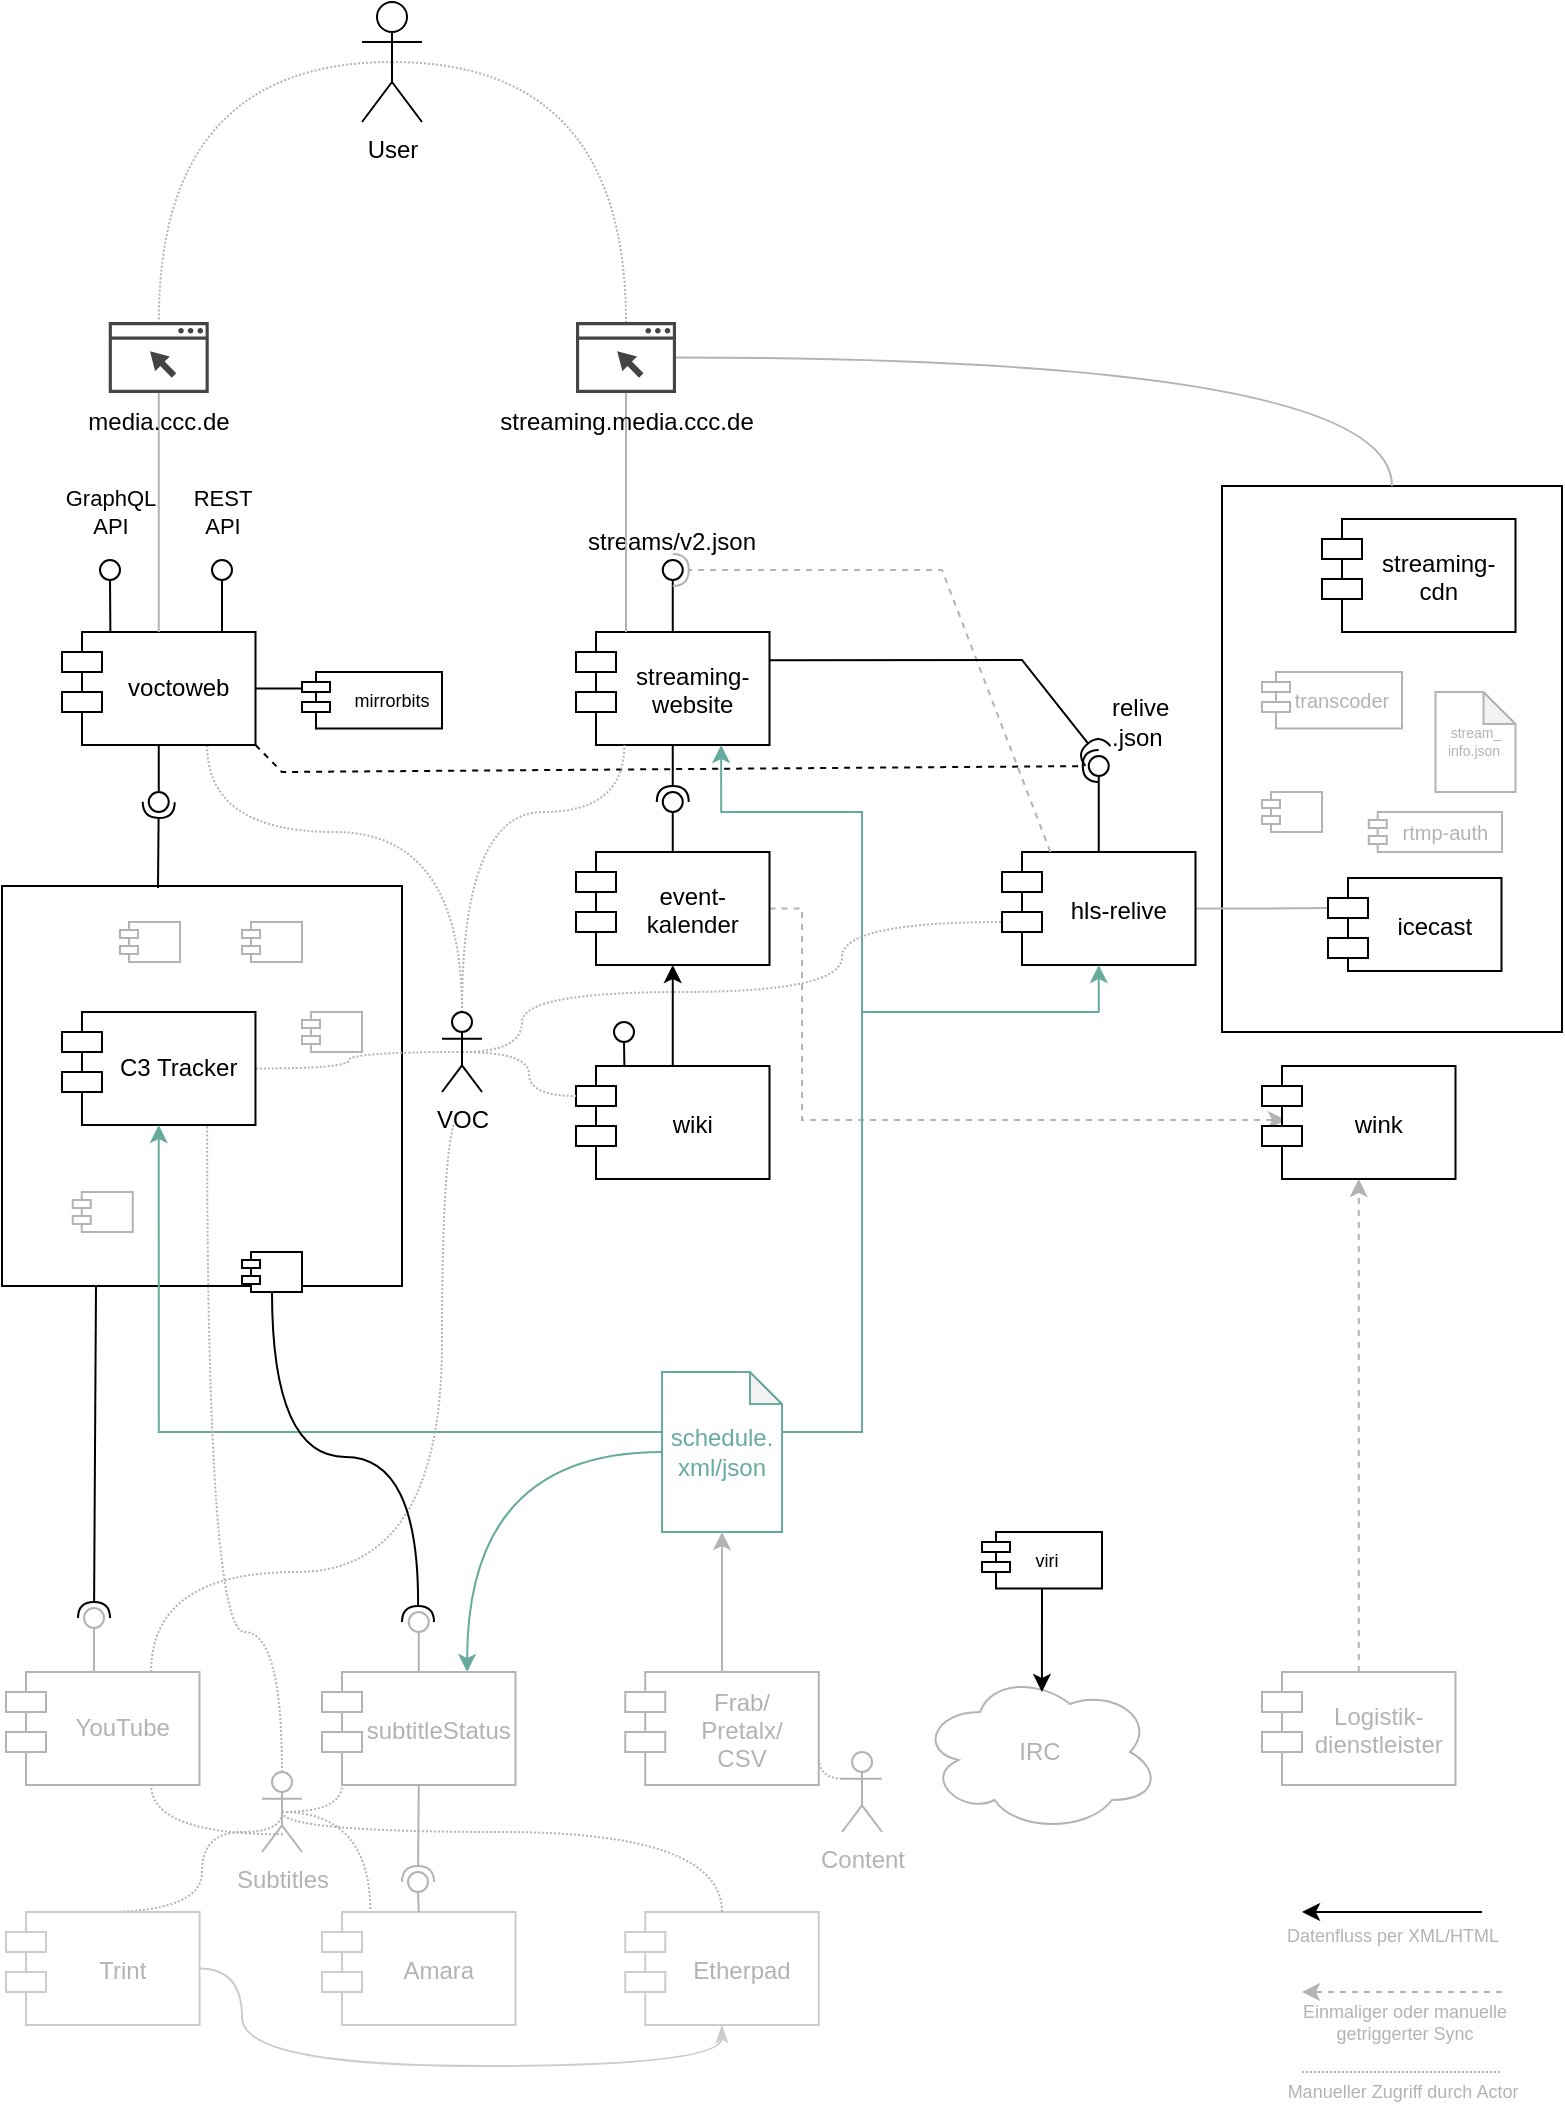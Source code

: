 <mxfile version="13.7.3" type="device" pages="5"><diagram name="APIs (simplified)" id="SiDOXkflapz1O18sr31G"><mxGraphModel dx="939" dy="472" grid="0" gridSize="10" guides="1" tooltips="0" connect="0" arrows="0" fold="1" page="1" pageScale="1" pageWidth="827" pageHeight="1169" math="0" shadow="0"><root><mxCell id="osT27Zx_2A4XOhCBA2Xm-0"/><mxCell id="osT27Zx_2A4XOhCBA2Xm-1" parent="osT27Zx_2A4XOhCBA2Xm-0"/><mxCell id="osT27Zx_2A4XOhCBA2Xm-2" value="" style="whiteSpace=wrap;html=1;fontColor=#B3B3B3;" vertex="1" parent="osT27Zx_2A4XOhCBA2Xm-1"><mxGeometry x="640" y="357" width="170" height="273" as="geometry"/></mxCell><mxCell id="osT27Zx_2A4XOhCBA2Xm-4" value="" style="whiteSpace=wrap;html=1;aspect=fixed;fontColor=#B3B3B3;" vertex="1" parent="osT27Zx_2A4XOhCBA2Xm-1"><mxGeometry x="30" y="557" width="200" height="200" as="geometry"/></mxCell><mxCell id="osT27Zx_2A4XOhCBA2Xm-5" style="edgeStyle=orthogonalEdgeStyle;rounded=0;orthogonalLoop=1;jettySize=auto;html=1;exitX=1;exitY=0.5;exitDx=0;exitDy=0;entryX=0.126;entryY=0.507;entryDx=0;entryDy=0;entryPerimeter=0;fontColor=#B3B3B3;endArrow=none;endFill=0;" edge="1" parent="osT27Zx_2A4XOhCBA2Xm-1" source="osT27Zx_2A4XOhCBA2Xm-7" target="osT27Zx_2A4XOhCBA2Xm-14"><mxGeometry relative="1" as="geometry"/></mxCell><mxCell id="osT27Zx_2A4XOhCBA2Xm-6" style="edgeStyle=orthogonalEdgeStyle;curved=1;rounded=0;orthogonalLoop=1;jettySize=auto;html=1;exitX=0.75;exitY=1;exitDx=0;exitDy=0;entryX=0.5;entryY=0;entryDx=0;entryDy=0;entryPerimeter=0;dashed=1;endArrow=none;endFill=0;strokeColor=#B3B3B3;fillColor=#ffffff;fontSize=9;fontColor=#000000;dashPattern=1 1;" edge="1" parent="osT27Zx_2A4XOhCBA2Xm-1" source="osT27Zx_2A4XOhCBA2Xm-7" target="osT27Zx_2A4XOhCBA2Xm-60"><mxGeometry relative="1" as="geometry"><Array as="points"><mxPoint x="133" y="530"/><mxPoint x="260" y="530"/></Array></mxGeometry></mxCell><mxCell id="osT27Zx_2A4XOhCBA2Xm-7" value="&#10;voctoweb" style="shape=module;align=left;spacingLeft=20;align=center;verticalAlign=top;" vertex="1" parent="osT27Zx_2A4XOhCBA2Xm-1"><mxGeometry x="60" y="430.0" width="96.75" height="56.5" as="geometry"/></mxCell><mxCell id="osT27Zx_2A4XOhCBA2Xm-8" value="" style="rounded=0;orthogonalLoop=1;jettySize=auto;html=1;endArrow=none;endFill=0;exitX=0.25;exitY=0;exitDx=0;exitDy=0;" edge="1" parent="osT27Zx_2A4XOhCBA2Xm-1" source="osT27Zx_2A4XOhCBA2Xm-7" target="osT27Zx_2A4XOhCBA2Xm-10"><mxGeometry relative="1" as="geometry"><mxPoint x="-250" y="705.33" as="sourcePoint"/></mxGeometry></mxCell><mxCell id="osT27Zx_2A4XOhCBA2Xm-9" value="GraphQL &lt;br&gt;API" style="edgeLabel;html=1;align=center;verticalAlign=middle;resizable=0;points=[];labelBackgroundColor=none;" vertex="1" connectable="0" parent="osT27Zx_2A4XOhCBA2Xm-8"><mxGeometry x="1" y="-1" relative="1" as="geometry"><mxPoint x="-1.0" y="-33.95" as="offset"/></mxGeometry></mxCell><mxCell id="osT27Zx_2A4XOhCBA2Xm-10" value="" style="ellipse;whiteSpace=wrap;html=1;fontFamily=Helvetica;fontSize=12;fontColor=#000000;align=center;strokeColor=#000000;fillColor=#ffffff;points=[];aspect=fixed;resizable=0;shadow=0;" vertex="1" parent="osT27Zx_2A4XOhCBA2Xm-1"><mxGeometry x="79" y="394" width="10" height="10" as="geometry"/></mxCell><mxCell id="osT27Zx_2A4XOhCBA2Xm-11" value="" style="rounded=0;orthogonalLoop=1;jettySize=auto;html=1;endArrow=none;endFill=0;" edge="1" parent="osT27Zx_2A4XOhCBA2Xm-1" target="osT27Zx_2A4XOhCBA2Xm-13"><mxGeometry relative="1" as="geometry"><mxPoint x="140" y="430" as="sourcePoint"/></mxGeometry></mxCell><mxCell id="osT27Zx_2A4XOhCBA2Xm-12" value="REST&lt;br&gt;API" style="edgeLabel;html=1;align=center;verticalAlign=middle;resizable=0;points=[];labelBackgroundColor=none;" vertex="1" connectable="0" parent="osT27Zx_2A4XOhCBA2Xm-11"><mxGeometry x="1" y="-1" relative="1" as="geometry"><mxPoint x="-1.04" y="-34.01" as="offset"/></mxGeometry></mxCell><mxCell id="osT27Zx_2A4XOhCBA2Xm-13" value="" style="ellipse;whiteSpace=wrap;html=1;fontFamily=Helvetica;fontSize=12;fontColor=#000000;align=center;strokeColor=#000000;fillColor=#ffffff;points=[];aspect=fixed;resizable=0;shadow=0;" vertex="1" parent="osT27Zx_2A4XOhCBA2Xm-1"><mxGeometry x="135" y="394" width="10" height="10" as="geometry"/></mxCell><mxCell id="osT27Zx_2A4XOhCBA2Xm-14" value="mirrorbits" style="shape=module;align=left;spacingLeft=20;align=center;verticalAlign=middle;jettyWidth=14;jettyHeight=5;fontSize=9;" vertex="1" parent="osT27Zx_2A4XOhCBA2Xm-1"><mxGeometry x="180" y="450" width="70" height="28.25" as="geometry"/></mxCell><mxCell id="osT27Zx_2A4XOhCBA2Xm-15" value="streaming-&#10;website" style="shape=module;align=left;spacingLeft=20;align=center;verticalAlign=middle;" vertex="1" parent="osT27Zx_2A4XOhCBA2Xm-1"><mxGeometry x="317" y="430" width="96.75" height="56.5" as="geometry"/></mxCell><mxCell id="osT27Zx_2A4XOhCBA2Xm-16" style="edgeStyle=orthogonalEdgeStyle;curved=1;rounded=0;orthogonalLoop=1;jettySize=auto;html=1;exitX=1;exitY=0.5;exitDx=0;exitDy=0;entryX=0;entryY=0;entryDx=0;entryDy=15;entryPerimeter=0;endArrow=none;endFill=0;endSize=6;strokeColor=#B3B3B3;strokeWidth=1;fontSize=11;fontColor=#B3B3B3;" edge="1" parent="osT27Zx_2A4XOhCBA2Xm-1" source="osT27Zx_2A4XOhCBA2Xm-17" target="osT27Zx_2A4XOhCBA2Xm-75"><mxGeometry relative="1" as="geometry"/></mxCell><mxCell id="osT27Zx_2A4XOhCBA2Xm-17" value="hls-relive" style="shape=module;align=left;spacingLeft=20;align=center;verticalAlign=middle;" vertex="1" parent="osT27Zx_2A4XOhCBA2Xm-1"><mxGeometry x="530" y="540" width="96.75" height="56.5" as="geometry"/></mxCell><mxCell id="osT27Zx_2A4XOhCBA2Xm-18" style="edgeStyle=orthogonalEdgeStyle;rounded=0;orthogonalLoop=1;jettySize=auto;html=1;exitX=1;exitY=0.5;exitDx=0;exitDy=0;entryX=0.5;entryY=0.5;entryDx=0;entryDy=0;entryPerimeter=0;dashed=1;endArrow=none;endFill=0;strokeColor=#B3B3B3;fillColor=#ffffff;fontSize=9;fontColor=#000000;curved=1;dashPattern=1 1;" edge="1" parent="osT27Zx_2A4XOhCBA2Xm-1" source="osT27Zx_2A4XOhCBA2Xm-19" target="osT27Zx_2A4XOhCBA2Xm-60"><mxGeometry relative="1" as="geometry"/></mxCell><mxCell id="osT27Zx_2A4XOhCBA2Xm-19" value="&#10;C3 Tracker" style="shape=module;align=left;spacingLeft=20;align=center;verticalAlign=top;" vertex="1" parent="osT27Zx_2A4XOhCBA2Xm-1"><mxGeometry x="59.99" y="620" width="96.75" height="56.5" as="geometry"/></mxCell><mxCell id="osT27Zx_2A4XOhCBA2Xm-20" value="&#10;YouTube" style="shape=module;align=left;spacingLeft=20;align=center;verticalAlign=top;labelBorderColor=none;strokeColor=#B3B3B3;fontColor=#B3B3B3;" vertex="1" parent="osT27Zx_2A4XOhCBA2Xm-1"><mxGeometry x="32" y="950" width="96.75" height="56.5" as="geometry"/></mxCell><mxCell id="osT27Zx_2A4XOhCBA2Xm-21" style="edgeStyle=orthogonalEdgeStyle;rounded=0;orthogonalLoop=1;jettySize=auto;html=1;exitX=0.5;exitY=0;exitDx=0;exitDy=0;entryX=0.5;entryY=1;entryDx=0;entryDy=0;fontColor=#B3B3B3;" edge="1" parent="osT27Zx_2A4XOhCBA2Xm-1" source="osT27Zx_2A4XOhCBA2Xm-23" target="osT27Zx_2A4XOhCBA2Xm-33"><mxGeometry relative="1" as="geometry"/></mxCell><mxCell id="osT27Zx_2A4XOhCBA2Xm-22" style="edgeStyle=orthogonalEdgeStyle;rounded=0;orthogonalLoop=1;jettySize=auto;html=1;exitX=1;exitY=0.5;exitDx=0;exitDy=0;entryX=0.124;entryY=0.478;entryDx=0;entryDy=0;entryPerimeter=0;dashed=1;endArrow=classic;endFill=1;strokeColor=#B3B3B3;fontSize=9;fontColor=#B3B3B3;" edge="1" parent="osT27Zx_2A4XOhCBA2Xm-1" source="osT27Zx_2A4XOhCBA2Xm-33" target="osT27Zx_2A4XOhCBA2Xm-32"><mxGeometry relative="1" as="geometry"><Array as="points"><mxPoint x="430" y="568"/><mxPoint x="430" y="674"/></Array></mxGeometry></mxCell><mxCell id="osT27Zx_2A4XOhCBA2Xm-23" value="wiki" style="shape=module;align=left;spacingLeft=20;align=center;verticalAlign=middle;" vertex="1" parent="osT27Zx_2A4XOhCBA2Xm-1"><mxGeometry x="317" y="647" width="96.75" height="56.5" as="geometry"/></mxCell><mxCell id="osT27Zx_2A4XOhCBA2Xm-24" style="edgeStyle=orthogonalEdgeStyle;rounded=0;orthogonalLoop=1;jettySize=auto;html=1;exitX=0.996;exitY=0.512;exitDx=0;exitDy=0;exitPerimeter=0;entryX=0.5;entryY=1;entryDx=0;entryDy=0;fontColor=#B3B3B3;strokeColor=#67AB9F;" edge="1" parent="osT27Zx_2A4XOhCBA2Xm-1" source="osT27Zx_2A4XOhCBA2Xm-28" target="osT27Zx_2A4XOhCBA2Xm-17"><mxGeometry relative="1" as="geometry"><Array as="points"><mxPoint x="420" y="830"/><mxPoint x="460" y="830"/><mxPoint x="460" y="620"/><mxPoint x="578" y="620"/></Array></mxGeometry></mxCell><mxCell id="osT27Zx_2A4XOhCBA2Xm-25" style="edgeStyle=orthogonalEdgeStyle;rounded=0;orthogonalLoop=1;jettySize=auto;html=1;exitX=0;exitY=0.5;exitDx=0;exitDy=0;exitPerimeter=0;entryX=0.5;entryY=1;entryDx=0;entryDy=0;endArrow=classic;endFill=1;fontColor=#B3B3B3;strokeColor=#67AB9F;" edge="1" parent="osT27Zx_2A4XOhCBA2Xm-1" source="osT27Zx_2A4XOhCBA2Xm-28" target="osT27Zx_2A4XOhCBA2Xm-19"><mxGeometry relative="1" as="geometry"><Array as="points"><mxPoint x="360" y="830"/><mxPoint x="108" y="830"/></Array></mxGeometry></mxCell><mxCell id="osT27Zx_2A4XOhCBA2Xm-26" style="edgeStyle=orthogonalEdgeStyle;rounded=0;orthogonalLoop=1;jettySize=auto;html=1;exitX=0.996;exitY=0.503;exitDx=0;exitDy=0;exitPerimeter=0;entryX=0.75;entryY=1;entryDx=0;entryDy=0;endArrow=classic;endFill=1;fontColor=#B3B3B3;strokeColor=#67AB9F;" edge="1" parent="osT27Zx_2A4XOhCBA2Xm-1" source="osT27Zx_2A4XOhCBA2Xm-28" target="osT27Zx_2A4XOhCBA2Xm-15"><mxGeometry relative="1" as="geometry"><Array as="points"><mxPoint x="420" y="830"/><mxPoint x="460" y="830"/><mxPoint x="460" y="520"/><mxPoint x="390" y="520"/></Array></mxGeometry></mxCell><mxCell id="osT27Zx_2A4XOhCBA2Xm-27" style="edgeStyle=orthogonalEdgeStyle;curved=1;rounded=0;orthogonalLoop=1;jettySize=auto;html=1;exitX=0;exitY=0.5;exitDx=0;exitDy=0;exitPerimeter=0;entryX=0.75;entryY=0;entryDx=0;entryDy=0;endArrow=classic;endFill=1;fontColor=#B3B3B3;strokeColor=#67AB9F;" edge="1" parent="osT27Zx_2A4XOhCBA2Xm-1" source="osT27Zx_2A4XOhCBA2Xm-28" target="osT27Zx_2A4XOhCBA2Xm-76"><mxGeometry relative="1" as="geometry"/></mxCell><mxCell id="osT27Zx_2A4XOhCBA2Xm-28" value="schedule.&lt;br&gt;xml/json" style="shape=note;whiteSpace=wrap;html=1;backgroundOutline=1;darkOpacity=0.05;size=16;strokeColor=#67AB9F;fontColor=#67AB9F;" vertex="1" parent="osT27Zx_2A4XOhCBA2Xm-1"><mxGeometry x="360" y="800" width="60" height="80" as="geometry"/></mxCell><mxCell id="osT27Zx_2A4XOhCBA2Xm-29" style="edgeStyle=orthogonalEdgeStyle;rounded=0;orthogonalLoop=1;jettySize=auto;html=1;entryX=0.5;entryY=1;entryDx=0;entryDy=0;dashed=1;endArrow=classic;endFill=1;strokeColor=#B3B3B3;fontSize=9;fontColor=#B3B3B3;" edge="1" parent="osT27Zx_2A4XOhCBA2Xm-1" source="osT27Zx_2A4XOhCBA2Xm-30" target="osT27Zx_2A4XOhCBA2Xm-32"><mxGeometry relative="1" as="geometry"/></mxCell><mxCell id="osT27Zx_2A4XOhCBA2Xm-30" value="Logistik-&#10;dienstleister" style="shape=module;align=left;spacingLeft=20;align=center;verticalAlign=middle;fontColor=#B3B3B3;labelBorderColor=none;strokeColor=#B3B3B3;" vertex="1" parent="osT27Zx_2A4XOhCBA2Xm-1"><mxGeometry x="660" y="950" width="96.75" height="56.5" as="geometry"/></mxCell><mxCell id="osT27Zx_2A4XOhCBA2Xm-32" value="wink" style="shape=module;align=left;spacingLeft=20;align=center;verticalAlign=middle;" vertex="1" parent="osT27Zx_2A4XOhCBA2Xm-1"><mxGeometry x="660" y="647" width="96.75" height="56.5" as="geometry"/></mxCell><mxCell id="osT27Zx_2A4XOhCBA2Xm-33" value="event-&#10;kalender" style="shape=module;align=left;spacingLeft=20;align=center;verticalAlign=middle;" vertex="1" parent="osT27Zx_2A4XOhCBA2Xm-1"><mxGeometry x="317" y="540" width="96.75" height="56.5" as="geometry"/></mxCell><mxCell id="osT27Zx_2A4XOhCBA2Xm-34" value="" style="rounded=0;orthogonalLoop=1;jettySize=auto;html=1;endArrow=none;endFill=0;fontColor=#B3B3B3;exitX=0.5;exitY=1;exitDx=0;exitDy=0;" edge="1" parent="osT27Zx_2A4XOhCBA2Xm-1" source="osT27Zx_2A4XOhCBA2Xm-7" target="osT27Zx_2A4XOhCBA2Xm-36"><mxGeometry relative="1" as="geometry"><mxPoint x="88" y="515" as="sourcePoint"/></mxGeometry></mxCell><mxCell id="osT27Zx_2A4XOhCBA2Xm-35" value="" style="rounded=0;orthogonalLoop=1;jettySize=auto;html=1;endArrow=halfCircle;endFill=0;entryX=0.5;entryY=0.5;entryDx=0;entryDy=0;endSize=6;strokeWidth=1;fontColor=#B3B3B3;" edge="1" parent="osT27Zx_2A4XOhCBA2Xm-1" target="osT27Zx_2A4XOhCBA2Xm-36"><mxGeometry relative="1" as="geometry"><mxPoint x="108" y="558" as="sourcePoint"/></mxGeometry></mxCell><mxCell id="osT27Zx_2A4XOhCBA2Xm-36" value="" style="ellipse;whiteSpace=wrap;html=1;fontFamily=Helvetica;fontSize=12;fontColor=#000000;align=center;strokeColor=#000000;fillColor=#ffffff;points=[];aspect=fixed;resizable=0;" vertex="1" parent="osT27Zx_2A4XOhCBA2Xm-1"><mxGeometry x="103.37" y="510" width="10" height="10" as="geometry"/></mxCell><mxCell id="osT27Zx_2A4XOhCBA2Xm-37" value="" style="rounded=0;orthogonalLoop=1;jettySize=auto;html=1;endArrow=none;endFill=0;fontColor=#B3B3B3;exitX=0.5;exitY=0;exitDx=0;exitDy=0;" edge="1" parent="osT27Zx_2A4XOhCBA2Xm-1" source="osT27Zx_2A4XOhCBA2Xm-33" target="osT27Zx_2A4XOhCBA2Xm-39"><mxGeometry relative="1" as="geometry"><mxPoint x="350" y="515" as="sourcePoint"/></mxGeometry></mxCell><mxCell id="osT27Zx_2A4XOhCBA2Xm-38" value="" style="rounded=0;orthogonalLoop=1;jettySize=auto;html=1;endArrow=halfCircle;endFill=0;entryX=0.5;entryY=0.5;entryDx=0;entryDy=0;endSize=6;strokeWidth=1;fontColor=#B3B3B3;exitX=0.5;exitY=1;exitDx=0;exitDy=0;" edge="1" parent="osT27Zx_2A4XOhCBA2Xm-1" source="osT27Zx_2A4XOhCBA2Xm-15" target="osT27Zx_2A4XOhCBA2Xm-39"><mxGeometry relative="1" as="geometry"><mxPoint x="390" y="515" as="sourcePoint"/></mxGeometry></mxCell><mxCell id="osT27Zx_2A4XOhCBA2Xm-39" value="" style="ellipse;whiteSpace=wrap;html=1;fontFamily=Helvetica;fontSize=12;fontColor=#000000;align=center;strokeColor=#000000;fillColor=#ffffff;points=[];aspect=fixed;resizable=0;" vertex="1" parent="osT27Zx_2A4XOhCBA2Xm-1"><mxGeometry x="360.38" y="510" width="10" height="10" as="geometry"/></mxCell><mxCell id="osT27Zx_2A4XOhCBA2Xm-40" value="" style="rounded=0;orthogonalLoop=1;jettySize=auto;html=1;endArrow=none;endFill=0;fontColor=#B3B3B3;exitX=0.5;exitY=0;exitDx=0;exitDy=0;" edge="1" parent="osT27Zx_2A4XOhCBA2Xm-1" source="osT27Zx_2A4XOhCBA2Xm-15" target="osT27Zx_2A4XOhCBA2Xm-42"><mxGeometry relative="1" as="geometry"><mxPoint x="345" y="399" as="sourcePoint"/></mxGeometry></mxCell><mxCell id="osT27Zx_2A4XOhCBA2Xm-41" value="" style="rounded=0;orthogonalLoop=1;jettySize=auto;html=1;endArrow=halfCircle;endFill=0;entryX=0.5;entryY=0.5;entryDx=0;entryDy=0;endSize=6;strokeWidth=1;fontColor=#B3B3B3;exitX=0.25;exitY=0;exitDx=0;exitDy=0;dashed=1;strokeColor=#B3B3B3;" edge="1" parent="osT27Zx_2A4XOhCBA2Xm-1" source="osT27Zx_2A4XOhCBA2Xm-17" target="osT27Zx_2A4XOhCBA2Xm-42"><mxGeometry relative="1" as="geometry"><mxPoint x="385" y="399" as="sourcePoint"/><Array as="points"><mxPoint x="500" y="399"/></Array></mxGeometry></mxCell><mxCell id="osT27Zx_2A4XOhCBA2Xm-42" value="streams/v2.json" style="ellipse;whiteSpace=wrap;html=1;fontFamily=Helvetica;fontSize=12;fontColor=#000000;align=center;strokeColor=#000000;fillColor=#ffffff;points=[];aspect=fixed;resizable=0;labelPosition=center;verticalLabelPosition=top;verticalAlign=bottom;" vertex="1" parent="osT27Zx_2A4XOhCBA2Xm-1"><mxGeometry x="360.38" y="394" width="10" height="10" as="geometry"/></mxCell><mxCell id="osT27Zx_2A4XOhCBA2Xm-43" value="" style="rounded=0;orthogonalLoop=1;jettySize=auto;html=1;endArrow=none;endFill=0;fontColor=#B3B3B3;exitX=0.5;exitY=0;exitDx=0;exitDy=0;" edge="1" parent="osT27Zx_2A4XOhCBA2Xm-1" source="osT27Zx_2A4XOhCBA2Xm-17" target="osT27Zx_2A4XOhCBA2Xm-45"><mxGeometry relative="1" as="geometry"><mxPoint x="558" y="399" as="sourcePoint"/></mxGeometry></mxCell><mxCell id="osT27Zx_2A4XOhCBA2Xm-44" value="" style="rounded=0;orthogonalLoop=1;jettySize=auto;html=1;endArrow=halfCircle;endFill=0;entryX=0.5;entryY=0.5;entryDx=0;entryDy=0;endSize=6;strokeWidth=1;fontColor=#B3B3B3;exitX=1;exitY=1;exitDx=0;exitDy=0;dashed=1;" edge="1" parent="osT27Zx_2A4XOhCBA2Xm-1" source="osT27Zx_2A4XOhCBA2Xm-7" target="osT27Zx_2A4XOhCBA2Xm-45"><mxGeometry relative="1" as="geometry"><mxPoint x="598" y="399" as="sourcePoint"/><Array as="points"><mxPoint x="170" y="500"/></Array></mxGeometry></mxCell><mxCell id="osT27Zx_2A4XOhCBA2Xm-45" value="relive&lt;br&gt;.json" style="ellipse;whiteSpace=wrap;html=1;fontFamily=Helvetica;fontSize=12;fontColor=#000000;align=left;strokeColor=#000000;fillColor=#ffffff;points=[];aspect=fixed;resizable=0;labelPosition=right;verticalLabelPosition=top;verticalAlign=bottom;" vertex="1" parent="osT27Zx_2A4XOhCBA2Xm-1"><mxGeometry x="573.38" y="492" width="10" height="10" as="geometry"/></mxCell><mxCell id="osT27Zx_2A4XOhCBA2Xm-46" style="edgeStyle=orthogonalEdgeStyle;rounded=0;orthogonalLoop=1;jettySize=auto;html=1;exitX=0.5;exitY=0;exitDx=0;exitDy=0;entryX=0.5;entryY=1;entryDx=0;entryDy=0;entryPerimeter=0;endArrow=classic;endFill=1;fontColor=#B3B3B3;strokeColor=#B3B3B3;" edge="1" parent="osT27Zx_2A4XOhCBA2Xm-1" source="osT27Zx_2A4XOhCBA2Xm-47" target="osT27Zx_2A4XOhCBA2Xm-28"><mxGeometry relative="1" as="geometry"/></mxCell><mxCell id="osT27Zx_2A4XOhCBA2Xm-47" value="Frab/&#10;Pretalx/&#10;CSV" style="shape=module;align=left;spacingLeft=20;align=center;verticalAlign=middle;fontColor=#B3B3B3;labelBorderColor=none;strokeColor=#B3B3B3;" vertex="1" parent="osT27Zx_2A4XOhCBA2Xm-1"><mxGeometry x="341.63" y="950" width="96.75" height="56.5" as="geometry"/></mxCell><mxCell id="osT27Zx_2A4XOhCBA2Xm-48" style="edgeStyle=orthogonalEdgeStyle;rounded=0;orthogonalLoop=1;jettySize=auto;html=1;exitX=0.5;exitY=0.5;exitDx=0;exitDy=0;exitPerimeter=0;dashed=1;endArrow=none;endFill=0;strokeColor=#B3B3B3;fillColor=#ffffff;fontSize=9;fontColor=#000000;dashPattern=1 1;curved=1;" edge="1" parent="osT27Zx_2A4XOhCBA2Xm-1" source="osT27Zx_2A4XOhCBA2Xm-50" target="osT27Zx_2A4XOhCBA2Xm-69"><mxGeometry relative="1" as="geometry"/></mxCell><mxCell id="osT27Zx_2A4XOhCBA2Xm-49" style="edgeStyle=orthogonalEdgeStyle;rounded=0;orthogonalLoop=1;jettySize=auto;html=1;exitX=0.5;exitY=0.5;exitDx=0;exitDy=0;exitPerimeter=0;dashed=1;endArrow=none;endFill=0;strokeColor=#B3B3B3;fillColor=#ffffff;fontSize=9;fontColor=#000000;dashPattern=1 1;curved=1;" edge="1" parent="osT27Zx_2A4XOhCBA2Xm-1" source="osT27Zx_2A4XOhCBA2Xm-50" target="osT27Zx_2A4XOhCBA2Xm-66"><mxGeometry relative="1" as="geometry"/></mxCell><mxCell id="osT27Zx_2A4XOhCBA2Xm-50" value="&lt;font color=&quot;#000000&quot;&gt;User&lt;/font&gt;" style="shape=umlActor;verticalLabelPosition=bottom;verticalAlign=top;html=1;outlineConnect=0;strokeColor=#000000;fontColor=#B3B3B3;" vertex="1" parent="osT27Zx_2A4XOhCBA2Xm-1"><mxGeometry x="210" y="115" width="30" height="60" as="geometry"/></mxCell><mxCell id="osT27Zx_2A4XOhCBA2Xm-51" value="" style="rounded=0;orthogonalLoop=1;jettySize=auto;html=1;endArrow=none;endFill=0;fontColor=#B3B3B3;exitX=0.25;exitY=0;exitDx=0;exitDy=0;" edge="1" parent="osT27Zx_2A4XOhCBA2Xm-1" source="osT27Zx_2A4XOhCBA2Xm-23" target="osT27Zx_2A4XOhCBA2Xm-52"><mxGeometry relative="1" as="geometry"><mxPoint x="277" y="388" as="sourcePoint"/></mxGeometry></mxCell><mxCell id="osT27Zx_2A4XOhCBA2Xm-52" value="" style="ellipse;whiteSpace=wrap;html=1;fontFamily=Helvetica;fontSize=12;fontColor=#000000;align=center;strokeColor=#000000;fillColor=#ffffff;points=[];aspect=fixed;resizable=0;" vertex="1" parent="osT27Zx_2A4XOhCBA2Xm-1"><mxGeometry x="336" y="625" width="10" height="10" as="geometry"/></mxCell><mxCell id="osT27Zx_2A4XOhCBA2Xm-55" value="" style="rounded=0;orthogonalLoop=1;jettySize=auto;html=1;endArrow=halfCircle;endFill=0;entryX=0.5;entryY=0.5;entryDx=0;entryDy=0;endSize=6;strokeWidth=1;fontColor=#B3B3B3;exitX=1;exitY=0.25;exitDx=0;exitDy=0;" edge="1" parent="osT27Zx_2A4XOhCBA2Xm-1" source="osT27Zx_2A4XOhCBA2Xm-15"><mxGeometry relative="1" as="geometry"><mxPoint x="577.96" y="443" as="sourcePoint"/><mxPoint x="577.96" y="492" as="targetPoint"/><Array as="points"><mxPoint x="540" y="444"/></Array></mxGeometry></mxCell><mxCell id="osT27Zx_2A4XOhCBA2Xm-56" style="edgeStyle=orthogonalEdgeStyle;curved=1;rounded=0;orthogonalLoop=1;jettySize=auto;html=1;exitX=0.5;exitY=0.5;exitDx=0;exitDy=0;exitPerimeter=0;entryX=0;entryY=0;entryDx=0;entryDy=15;entryPerimeter=0;dashed=1;endArrow=none;endFill=0;strokeColor=#B3B3B3;fillColor=#ffffff;fontSize=9;fontColor=#000000;dashPattern=1 1;" edge="1" parent="osT27Zx_2A4XOhCBA2Xm-1" source="osT27Zx_2A4XOhCBA2Xm-60" target="osT27Zx_2A4XOhCBA2Xm-23"><mxGeometry relative="1" as="geometry"/></mxCell><mxCell id="osT27Zx_2A4XOhCBA2Xm-57" style="edgeStyle=orthogonalEdgeStyle;curved=1;rounded=0;orthogonalLoop=1;jettySize=auto;html=1;exitX=0.5;exitY=0.5;exitDx=0;exitDy=0;exitPerimeter=0;entryX=0;entryY=0;entryDx=0;entryDy=35;dashed=1;endArrow=none;endFill=0;strokeColor=#B3B3B3;fillColor=#ffffff;fontSize=9;fontColor=#000000;dashPattern=1 1;entryPerimeter=0;" edge="1" parent="osT27Zx_2A4XOhCBA2Xm-1" source="osT27Zx_2A4XOhCBA2Xm-60" target="osT27Zx_2A4XOhCBA2Xm-17"><mxGeometry relative="1" as="geometry"><Array as="points"><mxPoint x="290" y="640"/><mxPoint x="290" y="610"/><mxPoint x="450" y="610"/><mxPoint x="450" y="575"/></Array></mxGeometry></mxCell><mxCell id="osT27Zx_2A4XOhCBA2Xm-58" style="edgeStyle=orthogonalEdgeStyle;curved=1;rounded=0;orthogonalLoop=1;jettySize=auto;html=1;exitX=0.5;exitY=0;exitDx=0;exitDy=0;exitPerimeter=0;entryX=0.25;entryY=1;entryDx=0;entryDy=0;dashed=1;endArrow=none;endFill=0;strokeColor=#B3B3B3;fillColor=#ffffff;fontSize=9;fontColor=#000000;dashPattern=1 1;" edge="1" parent="osT27Zx_2A4XOhCBA2Xm-1" source="osT27Zx_2A4XOhCBA2Xm-60" target="osT27Zx_2A4XOhCBA2Xm-15"><mxGeometry relative="1" as="geometry"><Array as="points"><mxPoint x="260" y="520"/><mxPoint x="341" y="520"/></Array></mxGeometry></mxCell><mxCell id="osT27Zx_2A4XOhCBA2Xm-59" style="edgeStyle=orthogonalEdgeStyle;curved=1;rounded=0;orthogonalLoop=1;jettySize=auto;html=1;entryX=0.75;entryY=0;entryDx=0;entryDy=0;endArrow=none;endFill=0;strokeColor=#B3B3B3;fillColor=#ffffff;fontSize=9;fontColor=#000000;dashed=1;dashPattern=1 1;" edge="1" parent="osT27Zx_2A4XOhCBA2Xm-1" target="osT27Zx_2A4XOhCBA2Xm-20"><mxGeometry relative="1" as="geometry"><mxPoint x="260" y="670" as="sourcePoint"/><Array as="points"><mxPoint x="250" y="900"/><mxPoint x="105" y="900"/></Array></mxGeometry></mxCell><mxCell id="osT27Zx_2A4XOhCBA2Xm-60" value="&lt;font color=&quot;#000000&quot;&gt;VOC&lt;br&gt;&lt;/font&gt;" style="shape=umlActor;verticalLabelPosition=bottom;verticalAlign=top;html=1;outlineConnect=0;strokeColor=#000000;fontColor=#B3B3B3;" vertex="1" parent="osT27Zx_2A4XOhCBA2Xm-1"><mxGeometry x="250" y="620" width="20" height="40" as="geometry"/></mxCell><mxCell id="osT27Zx_2A4XOhCBA2Xm-61" value="" style="shape=module;align=left;spacingLeft=20;align=center;verticalAlign=top;fontColor=#B3B3B3;jettyWidth=9;jettyHeight=4;strokeColor=#B3B3B3;" vertex="1" parent="osT27Zx_2A4XOhCBA2Xm-1"><mxGeometry x="89" y="575" width="30" height="20" as="geometry"/></mxCell><mxCell id="osT27Zx_2A4XOhCBA2Xm-62" value="" style="shape=module;align=left;spacingLeft=20;align=center;verticalAlign=top;fontColor=#B3B3B3;jettyWidth=9;jettyHeight=4;strokeColor=#B3B3B3;" vertex="1" parent="osT27Zx_2A4XOhCBA2Xm-1"><mxGeometry x="180" y="620" width="30" height="20" as="geometry"/></mxCell><mxCell id="osT27Zx_2A4XOhCBA2Xm-63" value="" style="shape=module;align=left;spacingLeft=20;align=center;verticalAlign=top;fontColor=#B3B3B3;jettyWidth=9;jettyHeight=4;strokeColor=#B3B3B3;" vertex="1" parent="osT27Zx_2A4XOhCBA2Xm-1"><mxGeometry x="150" y="575" width="30" height="20" as="geometry"/></mxCell><mxCell id="osT27Zx_2A4XOhCBA2Xm-64" value="" style="shape=module;align=left;spacingLeft=20;align=center;verticalAlign=top;fontColor=#B3B3B3;jettyWidth=9;jettyHeight=4;strokeColor=#B3B3B3;" vertex="1" parent="osT27Zx_2A4XOhCBA2Xm-1"><mxGeometry x="65.38" y="710" width="30" height="20" as="geometry"/></mxCell><mxCell id="osT27Zx_2A4XOhCBA2Xm-65" style="edgeStyle=orthogonalEdgeStyle;rounded=0;orthogonalLoop=1;jettySize=auto;html=1;entryX=0.5;entryY=0;entryDx=0;entryDy=0;endArrow=none;endFill=0;strokeColor=#B3B3B3;fillColor=#ffffff;fontSize=9;fontColor=#000000;" edge="1" parent="osT27Zx_2A4XOhCBA2Xm-1" source="osT27Zx_2A4XOhCBA2Xm-66" target="osT27Zx_2A4XOhCBA2Xm-7"><mxGeometry relative="1" as="geometry"/></mxCell><mxCell id="osT27Zx_2A4XOhCBA2Xm-66" value="media.ccc.de" style="pointerEvents=1;shadow=0;dashed=0;html=1;strokeColor=none;fillColor=#434445;aspect=fixed;labelPosition=center;verticalLabelPosition=bottom;verticalAlign=top;align=center;outlineConnect=0;shape=mxgraph.vvd.web_browser;" vertex="1" parent="osT27Zx_2A4XOhCBA2Xm-1"><mxGeometry x="83.37" y="275" width="50" height="35.5" as="geometry"/></mxCell><mxCell id="osT27Zx_2A4XOhCBA2Xm-67" style="edgeStyle=orthogonalEdgeStyle;rounded=0;orthogonalLoop=1;jettySize=auto;html=1;entryX=0.5;entryY=0;entryDx=0;entryDy=0;endArrow=none;endFill=0;strokeColor=#B3B3B3;fillColor=#ffffff;fontSize=9;fontColor=#000000;" edge="1" parent="osT27Zx_2A4XOhCBA2Xm-1" source="osT27Zx_2A4XOhCBA2Xm-69"><mxGeometry relative="1" as="geometry"><mxPoint x="342.005" y="430" as="targetPoint"/></mxGeometry></mxCell><mxCell id="osT27Zx_2A4XOhCBA2Xm-68" style="edgeStyle=orthogonalEdgeStyle;curved=1;rounded=0;orthogonalLoop=1;jettySize=auto;html=1;endArrow=none;endFill=0;endSize=6;strokeColor=#B3B3B3;strokeWidth=1;fontSize=10;fontColor=#B3B3B3;" edge="1" parent="osT27Zx_2A4XOhCBA2Xm-1" source="osT27Zx_2A4XOhCBA2Xm-69" target="osT27Zx_2A4XOhCBA2Xm-2"><mxGeometry relative="1" as="geometry"/></mxCell><mxCell id="osT27Zx_2A4XOhCBA2Xm-69" value="streaming.media.ccc.de" style="pointerEvents=1;shadow=0;dashed=0;html=1;strokeColor=none;fillColor=#434445;aspect=fixed;labelPosition=center;verticalLabelPosition=bottom;verticalAlign=top;align=center;outlineConnect=0;shape=mxgraph.vvd.web_browser;" vertex="1" parent="osT27Zx_2A4XOhCBA2Xm-1"><mxGeometry x="317" y="275" width="50" height="35.5" as="geometry"/></mxCell><mxCell id="osT27Zx_2A4XOhCBA2Xm-70" value="stream_&lt;br style=&quot;font-size: 7px;&quot;&gt;info.json&amp;nbsp;" style="shape=note;whiteSpace=wrap;html=1;backgroundOutline=1;darkOpacity=0.05;size=16;fontSize=7;strokeColor=#B3B3B3;fontColor=#B3B3B3;" vertex="1" parent="osT27Zx_2A4XOhCBA2Xm-1"><mxGeometry x="746.75" y="460" width="40" height="50" as="geometry"/></mxCell><mxCell id="osT27Zx_2A4XOhCBA2Xm-71" value="&lt;font style=&quot;font-size: 12px&quot;&gt;IRC&lt;/font&gt;" style="ellipse;shape=cloud;whiteSpace=wrap;html=1;fontSize=9;strokeColor=#B3B3B3;fontColor=#B3B3B3;" vertex="1" parent="osT27Zx_2A4XOhCBA2Xm-1"><mxGeometry x="489" y="950" width="120" height="80" as="geometry"/></mxCell><mxCell id="osT27Zx_2A4XOhCBA2Xm-73" style="edgeStyle=orthogonalEdgeStyle;curved=1;rounded=0;orthogonalLoop=1;jettySize=auto;html=1;exitX=0.5;exitY=1;exitDx=0;exitDy=0;entryX=0.508;entryY=0.125;entryDx=0;entryDy=0;entryPerimeter=0;endArrow=classic;endFill=1;strokeColor=#000000;fillColor=#ffffff;fontSize=9;fontColor=#B3B3B3;" edge="1" parent="osT27Zx_2A4XOhCBA2Xm-1" source="osT27Zx_2A4XOhCBA2Xm-74" target="osT27Zx_2A4XOhCBA2Xm-71"><mxGeometry relative="1" as="geometry"/></mxCell><mxCell id="osT27Zx_2A4XOhCBA2Xm-74" value="viri" style="shape=module;align=left;spacingLeft=5;align=center;verticalAlign=middle;jettyWidth=14;jettyHeight=5;fontSize=9;" vertex="1" parent="osT27Zx_2A4XOhCBA2Xm-1"><mxGeometry x="520" y="880" width="60" height="28.25" as="geometry"/></mxCell><mxCell id="osT27Zx_2A4XOhCBA2Xm-75" value="icecast" style="shape=module;align=left;spacingLeft=20;align=center;verticalAlign=middle;" vertex="1" parent="osT27Zx_2A4XOhCBA2Xm-1"><mxGeometry x="693" y="553" width="86.75" height="46.5" as="geometry"/></mxCell><mxCell id="osT27Zx_2A4XOhCBA2Xm-76" value="subtitleStatus" style="shape=module;align=left;spacingLeft=20;align=center;verticalAlign=middle;fontSize=12;strokeColor=#B3B3B3;fontColor=#B3B3B3;" vertex="1" parent="osT27Zx_2A4XOhCBA2Xm-1"><mxGeometry x="190" y="950" width="96.75" height="56.5" as="geometry"/></mxCell><mxCell id="osT27Zx_2A4XOhCBA2Xm-77" value="" style="rounded=0;orthogonalLoop=1;jettySize=auto;html=1;endArrow=none;endFill=0;fillColor=#ffffff;fontSize=12;exitX=0.5;exitY=0;exitDx=0;exitDy=0;strokeColor=#B3B3B3;fontColor=#B3B3B3;" edge="1" parent="osT27Zx_2A4XOhCBA2Xm-1" source="osT27Zx_2A4XOhCBA2Xm-76" target="osT27Zx_2A4XOhCBA2Xm-78"><mxGeometry relative="1" as="geometry"><mxPoint x="218.37" y="902.63" as="sourcePoint"/></mxGeometry></mxCell><mxCell id="osT27Zx_2A4XOhCBA2Xm-78" value="" style="ellipse;whiteSpace=wrap;html=1;fontFamily=Helvetica;fontSize=12;align=center;fillColor=#ffffff;points=[];aspect=fixed;resizable=0;strokeColor=#B3B3B3;fontColor=#B3B3B3;" vertex="1" parent="osT27Zx_2A4XOhCBA2Xm-1"><mxGeometry x="233.38" y="920" width="10" height="10" as="geometry"/></mxCell><mxCell id="osT27Zx_2A4XOhCBA2Xm-79" style="edgeStyle=orthogonalEdgeStyle;curved=1;rounded=0;orthogonalLoop=1;jettySize=auto;html=1;exitX=0.5;exitY=0;exitDx=0;exitDy=0;dashed=1;dashPattern=1 1;endArrow=none;endFill=0;fillColor=#ffffff;fontSize=9;strokeColor=#B3B3B3;fontColor=#B3B3B3;" edge="1" parent="osT27Zx_2A4XOhCBA2Xm-1" source="osT27Zx_2A4XOhCBA2Xm-81"><mxGeometry relative="1" as="geometry"><mxPoint x="170" y="1020" as="targetPoint"/><Array as="points"><mxPoint x="130" y="1070"/><mxPoint x="130" y="1030"/><mxPoint x="170" y="1030"/></Array></mxGeometry></mxCell><mxCell id="osT27Zx_2A4XOhCBA2Xm-80" style="edgeStyle=orthogonalEdgeStyle;curved=1;rounded=0;orthogonalLoop=1;jettySize=auto;html=1;exitX=1;exitY=0.5;exitDx=0;exitDy=0;entryX=0.5;entryY=1;entryDx=0;entryDy=0;endArrow=classicThin;endFill=1;endSize=6;strokeWidth=1;fontSize=7;fontColor=#B3B3B3;strokeColor=#CCCCCC;" edge="1" parent="osT27Zx_2A4XOhCBA2Xm-1" source="osT27Zx_2A4XOhCBA2Xm-81" target="osT27Zx_2A4XOhCBA2Xm-82"><mxGeometry relative="1" as="geometry"><Array as="points"><mxPoint x="150" y="1098"/><mxPoint x="150" y="1147"/><mxPoint x="390" y="1147"/></Array></mxGeometry></mxCell><mxCell id="osT27Zx_2A4XOhCBA2Xm-81" value="Trint" style="shape=module;align=left;spacingLeft=20;align=center;verticalAlign=middle;fontSize=12;strokeColor=#CCCCCC;fontColor=#B3B3B3;" vertex="1" parent="osT27Zx_2A4XOhCBA2Xm-1"><mxGeometry x="32.01" y="1070" width="96.75" height="56.5" as="geometry"/></mxCell><mxCell id="osT27Zx_2A4XOhCBA2Xm-82" value="Etherpad" style="shape=module;align=left;spacingLeft=20;align=center;verticalAlign=middle;fontSize=12;strokeColor=#CCCCCC;fontColor=#B3B3B3;" vertex="1" parent="osT27Zx_2A4XOhCBA2Xm-1"><mxGeometry x="341.63" y="1070" width="96.75" height="56.5" as="geometry"/></mxCell><mxCell id="osT27Zx_2A4XOhCBA2Xm-83" style="edgeStyle=orthogonalEdgeStyle;curved=1;rounded=0;orthogonalLoop=1;jettySize=auto;html=1;exitX=0.5;exitY=1;exitDx=0;exitDy=0;endArrow=halfCircle;endFill=0;strokeColor=#000000;fontSize=11;fontColor=#B3B3B3;strokeWidth=1;endSize=6;" edge="1" parent="osT27Zx_2A4XOhCBA2Xm-1" source="osT27Zx_2A4XOhCBA2Xm-84"><mxGeometry relative="1" as="geometry"><mxPoint x="238" y="925" as="targetPoint"/></mxGeometry></mxCell><mxCell id="osT27Zx_2A4XOhCBA2Xm-84" value="" style="shape=module;align=left;spacingLeft=20;align=center;verticalAlign=top;fontColor=#B3B3B3;jettyWidth=9;jettyHeight=4;" vertex="1" parent="osT27Zx_2A4XOhCBA2Xm-1"><mxGeometry x="150" y="740" width="30" height="20" as="geometry"/></mxCell><mxCell id="osT27Zx_2A4XOhCBA2Xm-85" style="edgeStyle=orthogonalEdgeStyle;curved=1;rounded=0;orthogonalLoop=1;jettySize=auto;html=1;exitX=0.5;exitY=0.5;exitDx=0;exitDy=0;exitPerimeter=0;entryX=0;entryY=1;entryDx=10;entryDy=0;entryPerimeter=0;endArrow=none;endFill=0;fillColor=#ffffff;fontSize=9;dashed=1;dashPattern=1 1;strokeColor=#B3B3B3;fontColor=#B3B3B3;" edge="1" parent="osT27Zx_2A4XOhCBA2Xm-1" source="osT27Zx_2A4XOhCBA2Xm-90" target="osT27Zx_2A4XOhCBA2Xm-76"><mxGeometry relative="1" as="geometry"/></mxCell><mxCell id="osT27Zx_2A4XOhCBA2Xm-86" style="edgeStyle=orthogonalEdgeStyle;curved=1;rounded=0;orthogonalLoop=1;jettySize=auto;html=1;exitX=0.5;exitY=0.5;exitDx=0;exitDy=0;exitPerimeter=0;dashed=1;dashPattern=1 1;endArrow=none;endFill=0;strokeColor=#B3B3B3;fillColor=#ffffff;fontSize=9;" edge="1" parent="osT27Zx_2A4XOhCBA2Xm-1" source="osT27Zx_2A4XOhCBA2Xm-90" target="osT27Zx_2A4XOhCBA2Xm-82"><mxGeometry relative="1" as="geometry"><Array as="points"><mxPoint x="170" y="1030"/><mxPoint x="390" y="1030"/></Array></mxGeometry></mxCell><mxCell id="osT27Zx_2A4XOhCBA2Xm-87" style="edgeStyle=orthogonalEdgeStyle;curved=1;rounded=0;orthogonalLoop=1;jettySize=auto;html=1;exitX=0.525;exitY=0.779;exitDx=0;exitDy=0;exitPerimeter=0;entryX=0.75;entryY=1;entryDx=0;entryDy=0;dashed=1;dashPattern=1 1;endArrow=none;endFill=0;fillColor=#ffffff;fontSize=9;strokeColor=#B3B3B3;fontColor=#B3B3B3;" edge="1" parent="osT27Zx_2A4XOhCBA2Xm-1" source="osT27Zx_2A4XOhCBA2Xm-90" target="osT27Zx_2A4XOhCBA2Xm-20"><mxGeometry relative="1" as="geometry"/></mxCell><mxCell id="osT27Zx_2A4XOhCBA2Xm-88" style="edgeStyle=orthogonalEdgeStyle;rounded=0;orthogonalLoop=1;jettySize=auto;html=1;exitX=0.5;exitY=0;exitDx=0;exitDy=0;exitPerimeter=0;entryX=0.75;entryY=1;entryDx=0;entryDy=0;endArrow=none;endFill=0;fillColor=#ffffff;fontSize=9;fontColor=#000000;dashed=1;dashPattern=1 1;strokeColor=#B3B3B3;curved=1;" edge="1" parent="osT27Zx_2A4XOhCBA2Xm-1" source="osT27Zx_2A4XOhCBA2Xm-90" target="osT27Zx_2A4XOhCBA2Xm-19"><mxGeometry relative="1" as="geometry"><Array as="points"><mxPoint x="170" y="930"/><mxPoint x="133" y="930"/></Array></mxGeometry></mxCell><mxCell id="osT27Zx_2A4XOhCBA2Xm-89" style="edgeStyle=orthogonalEdgeStyle;curved=1;rounded=0;orthogonalLoop=1;jettySize=auto;html=1;exitX=0.5;exitY=0.5;exitDx=0;exitDy=0;exitPerimeter=0;entryX=0.25;entryY=0;entryDx=0;entryDy=0;endArrow=none;endFill=0;dashed=1;dashPattern=1 1;fontSize=9;fillColor=#ffffff;strokeColor=#B3B3B3;fontColor=#B3B3B3;" edge="1" parent="osT27Zx_2A4XOhCBA2Xm-1" source="osT27Zx_2A4XOhCBA2Xm-90" target="osT27Zx_2A4XOhCBA2Xm-93"><mxGeometry relative="1" as="geometry"/></mxCell><mxCell id="osT27Zx_2A4XOhCBA2Xm-90" value="&lt;font&gt;Subtitles&lt;br&gt;&lt;/font&gt;" style="shape=umlActor;verticalLabelPosition=bottom;verticalAlign=top;html=1;outlineConnect=0;strokeColor=#B3B3B3;fontColor=#B3B3B3;" vertex="1" parent="osT27Zx_2A4XOhCBA2Xm-1"><mxGeometry x="160" y="1000" width="20" height="40" as="geometry"/></mxCell><mxCell id="osT27Zx_2A4XOhCBA2Xm-91" value="Datenfluss per XML/HTML" style="edgeStyle=orthogonalEdgeStyle;rounded=0;orthogonalLoop=1;jettySize=auto;html=1;fontColor=#B3B3B3;labelPosition=center;verticalLabelPosition=bottom;align=center;verticalAlign=top;fontSize=9;" edge="1" parent="osT27Zx_2A4XOhCBA2Xm-1"><mxGeometry relative="1" as="geometry"><mxPoint x="770" y="1070" as="sourcePoint"/><mxPoint x="680.0" y="1070" as="targetPoint"/></mxGeometry></mxCell><mxCell id="osT27Zx_2A4XOhCBA2Xm-92" value="Einmaliger oder manuelle &lt;br&gt;getriggerter Sync" style="edgeStyle=orthogonalEdgeStyle;rounded=0;orthogonalLoop=1;jettySize=auto;html=1;dashed=1;endArrow=classic;endFill=1;strokeColor=#B3B3B3;fontSize=9;fontColor=#B3B3B3;" edge="1" parent="osT27Zx_2A4XOhCBA2Xm-1"><mxGeometry y="15" relative="1" as="geometry"><mxPoint x="780" y="1110" as="sourcePoint"/><mxPoint x="680.0" y="1110" as="targetPoint"/><Array as="points"><mxPoint x="730" y="1110"/><mxPoint x="730" y="1110"/></Array><mxPoint x="1" as="offset"/></mxGeometry></mxCell><mxCell id="osT27Zx_2A4XOhCBA2Xm-93" value="Amara" style="shape=module;align=left;spacingLeft=20;align=center;verticalAlign=middle;fontSize=12;strokeColor=#CCCCCC;fontColor=#B3B3B3;" vertex="1" parent="osT27Zx_2A4XOhCBA2Xm-1"><mxGeometry x="190.01" y="1070" width="96.75" height="56.5" as="geometry"/></mxCell><mxCell id="osT27Zx_2A4XOhCBA2Xm-94" value="" style="rounded=0;orthogonalLoop=1;jettySize=auto;html=1;endArrow=none;endFill=0;fillColor=#ffffff;fontSize=12;exitX=0.5;exitY=0;exitDx=0;exitDy=0;strokeColor=#B3B3B3;fontColor=#B3B3B3;" edge="1" parent="osT27Zx_2A4XOhCBA2Xm-1" source="osT27Zx_2A4XOhCBA2Xm-93" target="osT27Zx_2A4XOhCBA2Xm-96"><mxGeometry relative="1" as="geometry"><mxPoint x="218" y="1055" as="sourcePoint"/></mxGeometry></mxCell><mxCell id="osT27Zx_2A4XOhCBA2Xm-95" value="" style="rounded=0;orthogonalLoop=1;jettySize=auto;html=1;endArrow=halfCircle;endFill=0;entryX=0.5;entryY=0.5;entryDx=0;entryDy=0;endSize=6;strokeWidth=1;fillColor=#ffffff;fontSize=9;exitX=0.5;exitY=1;exitDx=0;exitDy=0;strokeColor=#B3B3B3;fontColor=#B3B3B3;" edge="1" parent="osT27Zx_2A4XOhCBA2Xm-1" source="osT27Zx_2A4XOhCBA2Xm-76" target="osT27Zx_2A4XOhCBA2Xm-96"><mxGeometry relative="1" as="geometry"><mxPoint x="258" y="1055" as="sourcePoint"/></mxGeometry></mxCell><mxCell id="osT27Zx_2A4XOhCBA2Xm-96" value="" style="ellipse;whiteSpace=wrap;html=1;fontFamily=Helvetica;fontSize=12;align=center;fillColor=#ffffff;points=[];aspect=fixed;resizable=0;strokeColor=#B3B3B3;fontColor=#B3B3B3;" vertex="1" parent="osT27Zx_2A4XOhCBA2Xm-1"><mxGeometry x="233" y="1050" width="10" height="10" as="geometry"/></mxCell><mxCell id="osT27Zx_2A4XOhCBA2Xm-97" style="edgeStyle=orthogonalEdgeStyle;curved=1;rounded=0;orthogonalLoop=1;jettySize=auto;html=1;exitX=0;exitY=0.333;exitDx=0;exitDy=0;exitPerimeter=0;entryX=1;entryY=0.75;entryDx=0;entryDy=0;dashed=1;dashPattern=1 1;endArrow=none;endFill=0;strokeColor=#B3B3B3;fillColor=#ffffff;fontSize=9;" edge="1" parent="osT27Zx_2A4XOhCBA2Xm-1" source="osT27Zx_2A4XOhCBA2Xm-98" target="osT27Zx_2A4XOhCBA2Xm-47"><mxGeometry relative="1" as="geometry"/></mxCell><mxCell id="osT27Zx_2A4XOhCBA2Xm-98" value="&lt;font&gt;Content&lt;br&gt;&lt;/font&gt;" style="shape=umlActor;verticalLabelPosition=bottom;verticalAlign=top;html=1;outlineConnect=0;fontColor=#B3B3B3;strokeColor=#B3B3B3;" vertex="1" parent="osT27Zx_2A4XOhCBA2Xm-1"><mxGeometry x="450" y="990" width="20" height="40" as="geometry"/></mxCell><mxCell id="osT27Zx_2A4XOhCBA2Xm-99" value="" style="endArrow=none;html=1;dashed=1;dashPattern=1 1;strokeColor=#B3B3B3;fillColor=#ffffff;fontSize=9;fontColor=#B3B3B3;" edge="1" parent="osT27Zx_2A4XOhCBA2Xm-1"><mxGeometry width="50" height="50" relative="1" as="geometry"><mxPoint x="680" y="1150" as="sourcePoint"/><mxPoint x="780" y="1150" as="targetPoint"/></mxGeometry></mxCell><mxCell id="osT27Zx_2A4XOhCBA2Xm-100" value="Manueller Zugriff durch Actor" style="edgeLabel;html=1;align=center;verticalAlign=middle;resizable=0;points=[];fontSize=9;fontColor=#B3B3B3;" vertex="1" connectable="0" parent="osT27Zx_2A4XOhCBA2Xm-99"><mxGeometry x="-0.59" y="-2" relative="1" as="geometry"><mxPoint x="29.17" y="8" as="offset"/></mxGeometry></mxCell><mxCell id="osT27Zx_2A4XOhCBA2Xm-101" value="" style="rounded=0;orthogonalLoop=1;jettySize=auto;html=1;endArrow=none;endFill=0;strokeWidth=1;strokeColor=#B3B3B3;fontColor=#B3B3B3;" edge="1" parent="osT27Zx_2A4XOhCBA2Xm-1" target="osT27Zx_2A4XOhCBA2Xm-103"><mxGeometry relative="1" as="geometry"><mxPoint x="76" y="950" as="sourcePoint"/></mxGeometry></mxCell><mxCell id="osT27Zx_2A4XOhCBA2Xm-102" value="" style="rounded=0;orthogonalLoop=1;jettySize=auto;html=1;endArrow=halfCircle;endFill=0;entryX=0.5;entryY=0.5;entryDx=0;entryDy=0;endSize=6;strokeWidth=1;fontColor=#B3B3B3;exitX=0.235;exitY=1;exitDx=0;exitDy=0;exitPerimeter=0;" edge="1" parent="osT27Zx_2A4XOhCBA2Xm-1" source="osT27Zx_2A4XOhCBA2Xm-4" target="osT27Zx_2A4XOhCBA2Xm-103"><mxGeometry relative="1" as="geometry"><mxPoint x="95" y="925" as="sourcePoint"/></mxGeometry></mxCell><mxCell id="osT27Zx_2A4XOhCBA2Xm-103" value="" style="ellipse;whiteSpace=wrap;html=1;fontFamily=Helvetica;fontSize=12;align=center;fillColor=#ffffff;points=[];aspect=fixed;resizable=0;strokeColor=#B3B3B3;fontColor=#B3B3B3;" vertex="1" parent="osT27Zx_2A4XOhCBA2Xm-1"><mxGeometry x="71" y="918" width="10" height="10" as="geometry"/></mxCell><mxCell id="osT27Zx_2A4XOhCBA2Xm-104" value="streaming-&#10;cdn" style="shape=module;align=left;spacingLeft=20;align=center;verticalAlign=middle;" vertex="1" parent="osT27Zx_2A4XOhCBA2Xm-1"><mxGeometry x="690" y="373.5" width="96.75" height="56.5" as="geometry"/></mxCell><mxCell id="osT27Zx_2A4XOhCBA2Xm-105" value="transcoder" style="shape=module;align=left;spacingLeft=10;align=center;verticalAlign=middle;jettyWidth=14;jettyHeight=5;fontSize=10;fontColor=#B3B3B3;strokeColor=#B3B3B3;" vertex="1" parent="osT27Zx_2A4XOhCBA2Xm-1"><mxGeometry x="660" y="450" width="70" height="28.25" as="geometry"/></mxCell><mxCell id="osT27Zx_2A4XOhCBA2Xm-106" value="rtmp-auth" style="shape=module;align=left;spacingLeft=10;align=center;verticalAlign=middle;fontColor=#B3B3B3;jettyWidth=9;jettyHeight=4;strokeColor=#B3B3B3;fontSize=10;" vertex="1" parent="osT27Zx_2A4XOhCBA2Xm-1"><mxGeometry x="713.38" y="520" width="66.62" height="20" as="geometry"/></mxCell><mxCell id="osT27Zx_2A4XOhCBA2Xm-107" value="" style="shape=module;align=left;spacingLeft=20;align=center;verticalAlign=top;fontColor=#B3B3B3;jettyWidth=9;jettyHeight=4;strokeColor=#B3B3B3;" vertex="1" parent="osT27Zx_2A4XOhCBA2Xm-1"><mxGeometry x="660" y="510" width="30" height="20" as="geometry"/></mxCell></root></mxGraphModel></diagram><diagram id="6qpeFGtuv_F_BDWBBOJZ" name="APIs (IST)"><mxGraphModel dx="1106" dy="943" grid="1" gridSize="10" guides="1" tooltips="1" connect="1" arrows="1" fold="1" page="1" pageScale="1" pageWidth="827" pageHeight="1169" math="0" shadow="0"><root><mxCell id="SXi7n9FUxbiM-yZd4Sb5-0"/><mxCell id="SXi7n9FUxbiM-yZd4Sb5-1" parent="SXi7n9FUxbiM-yZd4Sb5-0"/><mxCell id="NUzI51ObOiPr3MGSyA-d-3" value="" style="whiteSpace=wrap;html=1;fontColor=#B3B3B3;" parent="SXi7n9FUxbiM-yZd4Sb5-1" vertex="1"><mxGeometry x="640" y="357" width="170" height="273" as="geometry"/></mxCell><mxCell id="f0rY5eEHSzLGa5NuWBbi-56" style="edgeStyle=orthogonalEdgeStyle;rounded=0;orthogonalLoop=1;jettySize=auto;html=1;exitX=1;exitY=0.75;exitDx=0;exitDy=0;dashed=1;endArrow=classic;endFill=1;strokeColor=#B3B3B3;fillColor=#ffffff;fontSize=9;fontColor=#B3B3B3;" parent="SXi7n9FUxbiM-yZd4Sb5-1" source="f0rY5eEHSzLGa5NuWBbi-0" edge="1"><mxGeometry relative="1" as="geometry"><mxPoint x="270" y="740" as="targetPoint"/><Array as="points"><mxPoint x="270" y="707"/><mxPoint x="270" y="740"/></Array></mxGeometry></mxCell><mxCell id="f0rY5eEHSzLGa5NuWBbi-0" value="" style="whiteSpace=wrap;html=1;aspect=fixed;fontColor=#B3B3B3;" parent="SXi7n9FUxbiM-yZd4Sb5-1" vertex="1"><mxGeometry x="30" y="557" width="200" height="200" as="geometry"/></mxCell><mxCell id="f0rY5eEHSzLGa5NuWBbi-27" style="edgeStyle=orthogonalEdgeStyle;rounded=0;orthogonalLoop=1;jettySize=auto;html=1;exitX=1;exitY=0.5;exitDx=0;exitDy=0;entryX=0.126;entryY=0.507;entryDx=0;entryDy=0;entryPerimeter=0;fontColor=#B3B3B3;endArrow=none;endFill=0;" parent="SXi7n9FUxbiM-yZd4Sb5-1" source="U0sxrX4AAvGgtlAoY3ZC-1" target="9PdGyonF_qRTapsswYyO-0" edge="1"><mxGeometry relative="1" as="geometry"/></mxCell><mxCell id="AW4qsKUKpNg7MHP-vGq_-8" style="edgeStyle=orthogonalEdgeStyle;curved=1;rounded=0;orthogonalLoop=1;jettySize=auto;html=1;exitX=0.75;exitY=1;exitDx=0;exitDy=0;entryX=0.5;entryY=0;entryDx=0;entryDy=0;entryPerimeter=0;dashed=1;endArrow=none;endFill=0;strokeColor=#B3B3B3;fillColor=#ffffff;fontSize=9;fontColor=#000000;dashPattern=1 1;" parent="SXi7n9FUxbiM-yZd4Sb5-1" source="U0sxrX4AAvGgtlAoY3ZC-1" target="f0rY5eEHSzLGa5NuWBbi-43" edge="1"><mxGeometry relative="1" as="geometry"><Array as="points"><mxPoint x="133" y="530"/><mxPoint x="260" y="530"/></Array></mxGeometry></mxCell><mxCell id="U0sxrX4AAvGgtlAoY3ZC-1" value="&#10;voctoweb" style="shape=module;align=left;spacingLeft=20;align=center;verticalAlign=top;" parent="SXi7n9FUxbiM-yZd4Sb5-1" vertex="1"><mxGeometry x="60" y="430.0" width="96.75" height="56.5" as="geometry"/></mxCell><mxCell id="U0sxrX4AAvGgtlAoY3ZC-3" value="" style="rounded=0;orthogonalLoop=1;jettySize=auto;html=1;endArrow=none;endFill=0;exitX=0.25;exitY=0;exitDx=0;exitDy=0;" parent="SXi7n9FUxbiM-yZd4Sb5-1" source="U0sxrX4AAvGgtlAoY3ZC-1" target="U0sxrX4AAvGgtlAoY3ZC-5" edge="1"><mxGeometry relative="1" as="geometry"><mxPoint x="-250" y="705.33" as="sourcePoint"/></mxGeometry></mxCell><mxCell id="U0sxrX4AAvGgtlAoY3ZC-4" value="GraphQL &lt;br&gt;API" style="edgeLabel;html=1;align=center;verticalAlign=middle;resizable=0;points=[];labelBackgroundColor=none;" parent="U0sxrX4AAvGgtlAoY3ZC-3" vertex="1" connectable="0"><mxGeometry x="1" y="-1" relative="1" as="geometry"><mxPoint x="-1.0" y="-33.95" as="offset"/></mxGeometry></mxCell><mxCell id="U0sxrX4AAvGgtlAoY3ZC-5" value="" style="ellipse;whiteSpace=wrap;html=1;fontFamily=Helvetica;fontSize=12;fontColor=#000000;align=center;strokeColor=#000000;fillColor=#ffffff;points=[];aspect=fixed;resizable=0;shadow=0;" parent="SXi7n9FUxbiM-yZd4Sb5-1" vertex="1"><mxGeometry x="79" y="394" width="10" height="10" as="geometry"/></mxCell><mxCell id="U0sxrX4AAvGgtlAoY3ZC-8" value="" style="rounded=0;orthogonalLoop=1;jettySize=auto;html=1;endArrow=none;endFill=0;" parent="SXi7n9FUxbiM-yZd4Sb5-1" target="U0sxrX4AAvGgtlAoY3ZC-10" edge="1"><mxGeometry relative="1" as="geometry"><mxPoint x="140" y="430" as="sourcePoint"/></mxGeometry></mxCell><mxCell id="U0sxrX4AAvGgtlAoY3ZC-9" value="REST&lt;br&gt;API" style="edgeLabel;html=1;align=center;verticalAlign=middle;resizable=0;points=[];labelBackgroundColor=none;" parent="U0sxrX4AAvGgtlAoY3ZC-8" vertex="1" connectable="0"><mxGeometry x="1" y="-1" relative="1" as="geometry"><mxPoint x="-1.04" y="-34.01" as="offset"/></mxGeometry></mxCell><mxCell id="U0sxrX4AAvGgtlAoY3ZC-10" value="" style="ellipse;whiteSpace=wrap;html=1;fontFamily=Helvetica;fontSize=12;fontColor=#000000;align=center;strokeColor=#000000;fillColor=#ffffff;points=[];aspect=fixed;resizable=0;shadow=0;" parent="SXi7n9FUxbiM-yZd4Sb5-1" vertex="1"><mxGeometry x="135" y="394" width="10" height="10" as="geometry"/></mxCell><mxCell id="9PdGyonF_qRTapsswYyO-0" value="mirrorbits" style="shape=module;align=left;spacingLeft=20;align=center;verticalAlign=middle;jettyWidth=14;jettyHeight=5;fontSize=9;" parent="SXi7n9FUxbiM-yZd4Sb5-1" vertex="1"><mxGeometry x="180" y="450" width="70" height="28.25" as="geometry"/></mxCell><mxCell id="9PdGyonF_qRTapsswYyO-1" value="streaming-&#10;website" style="shape=module;align=left;spacingLeft=20;align=center;verticalAlign=middle;" parent="SXi7n9FUxbiM-yZd4Sb5-1" vertex="1"><mxGeometry x="317" y="430" width="96.75" height="56.5" as="geometry"/></mxCell><mxCell id="hXDNQSQ6PDAWYHd142qq-1" style="edgeStyle=orthogonalEdgeStyle;curved=1;rounded=0;orthogonalLoop=1;jettySize=auto;html=1;exitX=1;exitY=0.5;exitDx=0;exitDy=0;entryX=0;entryY=0;entryDx=0;entryDy=15;entryPerimeter=0;endArrow=none;endFill=0;endSize=6;strokeColor=#B3B3B3;strokeWidth=1;fontSize=11;fontColor=#B3B3B3;" parent="SXi7n9FUxbiM-yZd4Sb5-1" source="9PdGyonF_qRTapsswYyO-2" target="a-htpfQsmSNhPltPFOyK-6" edge="1"><mxGeometry relative="1" as="geometry"/></mxCell><mxCell id="9PdGyonF_qRTapsswYyO-2" value="hls-relive" style="shape=module;align=left;spacingLeft=20;align=center;verticalAlign=middle;" parent="SXi7n9FUxbiM-yZd4Sb5-1" vertex="1"><mxGeometry x="530" y="540" width="96.75" height="56.5" as="geometry"/></mxCell><mxCell id="AW4qsKUKpNg7MHP-vGq_-7" style="edgeStyle=orthogonalEdgeStyle;rounded=0;orthogonalLoop=1;jettySize=auto;html=1;exitX=1;exitY=0.5;exitDx=0;exitDy=0;entryX=0.5;entryY=0.5;entryDx=0;entryDy=0;entryPerimeter=0;dashed=1;endArrow=none;endFill=0;strokeColor=#B3B3B3;fillColor=#ffffff;fontSize=9;fontColor=#000000;curved=1;dashPattern=1 1;" parent="SXi7n9FUxbiM-yZd4Sb5-1" source="Tj0rGF4gOgGGdVBeSyAC-0" target="f0rY5eEHSzLGa5NuWBbi-43" edge="1"><mxGeometry relative="1" as="geometry"/></mxCell><mxCell id="Tj0rGF4gOgGGdVBeSyAC-0" value="&#10;C3 Tracker" style="shape=module;align=left;spacingLeft=20;align=center;verticalAlign=top;" parent="SXi7n9FUxbiM-yZd4Sb5-1" vertex="1"><mxGeometry x="59.99" y="620" width="96.75" height="56.5" as="geometry"/></mxCell><mxCell id="Tj0rGF4gOgGGdVBeSyAC-1" value="&#10;YouTube" style="shape=module;align=left;spacingLeft=20;align=center;verticalAlign=top;labelBorderColor=none;strokeColor=#B3B3B3;fontColor=#B3B3B3;" parent="SXi7n9FUxbiM-yZd4Sb5-1" vertex="1"><mxGeometry x="32" y="950" width="96.75" height="56.5" as="geometry"/></mxCell><mxCell id="f0rY5eEHSzLGa5NuWBbi-18" style="edgeStyle=orthogonalEdgeStyle;rounded=0;orthogonalLoop=1;jettySize=auto;html=1;exitX=0.5;exitY=0;exitDx=0;exitDy=0;entryX=0.5;entryY=1;entryDx=0;entryDy=0;fontColor=#B3B3B3;" parent="SXi7n9FUxbiM-yZd4Sb5-1" source="Tj0rGF4gOgGGdVBeSyAC-2" target="f0rY5eEHSzLGa5NuWBbi-3" edge="1"><mxGeometry relative="1" as="geometry"/></mxCell><mxCell id="f0rY5eEHSzLGa5NuWBbi-51" style="edgeStyle=orthogonalEdgeStyle;rounded=0;orthogonalLoop=1;jettySize=auto;html=1;exitX=1;exitY=0.5;exitDx=0;exitDy=0;entryX=0.124;entryY=0.478;entryDx=0;entryDy=0;entryPerimeter=0;dashed=1;endArrow=classic;endFill=1;strokeColor=#B3B3B3;fontSize=9;fontColor=#B3B3B3;" parent="SXi7n9FUxbiM-yZd4Sb5-1" source="f0rY5eEHSzLGa5NuWBbi-3" target="f0rY5eEHSzLGa5NuWBbi-2" edge="1"><mxGeometry relative="1" as="geometry"><Array as="points"><mxPoint x="430" y="568"/><mxPoint x="430" y="674"/></Array></mxGeometry></mxCell><mxCell id="Tj0rGF4gOgGGdVBeSyAC-2" value="wiki" style="shape=module;align=left;spacingLeft=20;align=center;verticalAlign=middle;" parent="SXi7n9FUxbiM-yZd4Sb5-1" vertex="1"><mxGeometry x="317" y="647" width="96.75" height="56.5" as="geometry"/></mxCell><mxCell id="f0rY5eEHSzLGa5NuWBbi-22" style="edgeStyle=orthogonalEdgeStyle;rounded=0;orthogonalLoop=1;jettySize=auto;html=1;exitX=0.996;exitY=0.512;exitDx=0;exitDy=0;exitPerimeter=0;entryX=0.5;entryY=1;entryDx=0;entryDy=0;fontColor=#B3B3B3;strokeColor=#67AB9F;" parent="SXi7n9FUxbiM-yZd4Sb5-1" source="Tj0rGF4gOgGGdVBeSyAC-4" target="9PdGyonF_qRTapsswYyO-2" edge="1"><mxGeometry relative="1" as="geometry"><Array as="points"><mxPoint x="420" y="830"/><mxPoint x="460" y="830"/><mxPoint x="460" y="620"/><mxPoint x="578" y="620"/></Array></mxGeometry></mxCell><mxCell id="f0rY5eEHSzLGa5NuWBbi-28" style="edgeStyle=orthogonalEdgeStyle;rounded=0;orthogonalLoop=1;jettySize=auto;html=1;exitX=0;exitY=0.5;exitDx=0;exitDy=0;exitPerimeter=0;entryX=0.5;entryY=1;entryDx=0;entryDy=0;endArrow=classic;endFill=1;fontColor=#B3B3B3;strokeColor=#67AB9F;" parent="SXi7n9FUxbiM-yZd4Sb5-1" source="Tj0rGF4gOgGGdVBeSyAC-4" target="Tj0rGF4gOgGGdVBeSyAC-0" edge="1"><mxGeometry relative="1" as="geometry"><Array as="points"><mxPoint x="360" y="830"/><mxPoint x="108" y="830"/></Array></mxGeometry></mxCell><mxCell id="f0rY5eEHSzLGa5NuWBbi-31" style="edgeStyle=orthogonalEdgeStyle;rounded=0;orthogonalLoop=1;jettySize=auto;html=1;exitX=0.996;exitY=0.503;exitDx=0;exitDy=0;exitPerimeter=0;entryX=0.75;entryY=1;entryDx=0;entryDy=0;endArrow=classic;endFill=1;fontColor=#B3B3B3;strokeColor=#67AB9F;" parent="SXi7n9FUxbiM-yZd4Sb5-1" source="Tj0rGF4gOgGGdVBeSyAC-4" target="9PdGyonF_qRTapsswYyO-1" edge="1"><mxGeometry relative="1" as="geometry"><Array as="points"><mxPoint x="420" y="830"/><mxPoint x="460" y="830"/><mxPoint x="460" y="520"/><mxPoint x="390" y="520"/></Array></mxGeometry></mxCell><mxCell id="C_VL6YDp7fY_a1zle4g1-34" style="edgeStyle=orthogonalEdgeStyle;curved=1;rounded=0;orthogonalLoop=1;jettySize=auto;html=1;exitX=0;exitY=0.5;exitDx=0;exitDy=0;exitPerimeter=0;entryX=0.75;entryY=0;entryDx=0;entryDy=0;endArrow=classic;endFill=1;fontColor=#B3B3B3;strokeColor=#67AB9F;" parent="SXi7n9FUxbiM-yZd4Sb5-1" source="Tj0rGF4gOgGGdVBeSyAC-4" target="zN9TYNVEfVw4PfI2N7yZ-0" edge="1"><mxGeometry relative="1" as="geometry"/></mxCell><mxCell id="Tj0rGF4gOgGGdVBeSyAC-4" value="schedule.&lt;br&gt;xml/json" style="shape=note;whiteSpace=wrap;html=1;backgroundOutline=1;darkOpacity=0.05;size=16;strokeColor=#67AB9F;fontColor=#67AB9F;" parent="SXi7n9FUxbiM-yZd4Sb5-1" vertex="1"><mxGeometry x="360" y="800" width="60" height="80" as="geometry"/></mxCell><mxCell id="f0rY5eEHSzLGa5NuWBbi-52" style="edgeStyle=orthogonalEdgeStyle;rounded=0;orthogonalLoop=1;jettySize=auto;html=1;entryX=0.5;entryY=1;entryDx=0;entryDy=0;dashed=1;endArrow=classic;endFill=1;strokeColor=#B3B3B3;fontSize=9;fontColor=#B3B3B3;" parent="SXi7n9FUxbiM-yZd4Sb5-1" source="f0rY5eEHSzLGa5NuWBbi-1" target="f0rY5eEHSzLGa5NuWBbi-2" edge="1"><mxGeometry relative="1" as="geometry"/></mxCell><mxCell id="f0rY5eEHSzLGa5NuWBbi-1" value="Logistik-&#10;dienstleister" style="shape=module;align=left;spacingLeft=20;align=center;verticalAlign=middle;fontColor=#B3B3B3;labelBorderColor=none;strokeColor=#B3B3B3;" parent="SXi7n9FUxbiM-yZd4Sb5-1" vertex="1"><mxGeometry x="660" y="950" width="96.75" height="56.5" as="geometry"/></mxCell><mxCell id="f0rY5eEHSzLGa5NuWBbi-55" style="edgeStyle=orthogonalEdgeStyle;rounded=0;orthogonalLoop=1;jettySize=auto;html=1;exitX=0.25;exitY=1;exitDx=0;exitDy=0;dashed=1;endArrow=classic;endFill=1;strokeColor=#B3B3B3;fillColor=#ffffff;fontSize=9;fontColor=#B3B3B3;" parent="SXi7n9FUxbiM-yZd4Sb5-1" source="f0rY5eEHSzLGa5NuWBbi-2" edge="1"><mxGeometry relative="1" as="geometry"><mxPoint x="684" y="740" as="targetPoint"/></mxGeometry></mxCell><mxCell id="f0rY5eEHSzLGa5NuWBbi-2" value="wink" style="shape=module;align=left;spacingLeft=20;align=center;verticalAlign=middle;" parent="SXi7n9FUxbiM-yZd4Sb5-1" vertex="1"><mxGeometry x="660" y="647" width="96.75" height="56.5" as="geometry"/></mxCell><mxCell id="f0rY5eEHSzLGa5NuWBbi-3" value="event-&#10;kalender" style="shape=module;align=left;spacingLeft=20;align=center;verticalAlign=middle;" parent="SXi7n9FUxbiM-yZd4Sb5-1" vertex="1"><mxGeometry x="317" y="540" width="96.75" height="56.5" as="geometry"/></mxCell><mxCell id="f0rY5eEHSzLGa5NuWBbi-4" value="" style="rounded=0;orthogonalLoop=1;jettySize=auto;html=1;endArrow=none;endFill=0;fontColor=#B3B3B3;exitX=0.5;exitY=1;exitDx=0;exitDy=0;" parent="SXi7n9FUxbiM-yZd4Sb5-1" source="U0sxrX4AAvGgtlAoY3ZC-1" target="f0rY5eEHSzLGa5NuWBbi-6" edge="1"><mxGeometry relative="1" as="geometry"><mxPoint x="88" y="515" as="sourcePoint"/></mxGeometry></mxCell><mxCell id="f0rY5eEHSzLGa5NuWBbi-5" value="" style="rounded=0;orthogonalLoop=1;jettySize=auto;html=1;endArrow=halfCircle;endFill=0;entryX=0.5;entryY=0.5;entryDx=0;entryDy=0;endSize=6;strokeWidth=1;fontColor=#B3B3B3;" parent="SXi7n9FUxbiM-yZd4Sb5-1" target="f0rY5eEHSzLGa5NuWBbi-6" edge="1"><mxGeometry relative="1" as="geometry"><mxPoint x="108" y="558" as="sourcePoint"/></mxGeometry></mxCell><mxCell id="f0rY5eEHSzLGa5NuWBbi-6" value="" style="ellipse;whiteSpace=wrap;html=1;fontFamily=Helvetica;fontSize=12;fontColor=#000000;align=center;strokeColor=#000000;fillColor=#ffffff;points=[];aspect=fixed;resizable=0;" parent="SXi7n9FUxbiM-yZd4Sb5-1" vertex="1"><mxGeometry x="103.37" y="510" width="10" height="10" as="geometry"/></mxCell><mxCell id="f0rY5eEHSzLGa5NuWBbi-15" value="" style="rounded=0;orthogonalLoop=1;jettySize=auto;html=1;endArrow=none;endFill=0;fontColor=#B3B3B3;exitX=0.5;exitY=0;exitDx=0;exitDy=0;" parent="SXi7n9FUxbiM-yZd4Sb5-1" source="f0rY5eEHSzLGa5NuWBbi-3" target="f0rY5eEHSzLGa5NuWBbi-17" edge="1"><mxGeometry relative="1" as="geometry"><mxPoint x="350" y="515" as="sourcePoint"/></mxGeometry></mxCell><mxCell id="f0rY5eEHSzLGa5NuWBbi-16" value="" style="rounded=0;orthogonalLoop=1;jettySize=auto;html=1;endArrow=halfCircle;endFill=0;entryX=0.5;entryY=0.5;entryDx=0;entryDy=0;endSize=6;strokeWidth=1;fontColor=#B3B3B3;exitX=0.5;exitY=1;exitDx=0;exitDy=0;" parent="SXi7n9FUxbiM-yZd4Sb5-1" source="9PdGyonF_qRTapsswYyO-1" target="f0rY5eEHSzLGa5NuWBbi-17" edge="1"><mxGeometry relative="1" as="geometry"><mxPoint x="390" y="515" as="sourcePoint"/></mxGeometry></mxCell><mxCell id="f0rY5eEHSzLGa5NuWBbi-17" value="" style="ellipse;whiteSpace=wrap;html=1;fontFamily=Helvetica;fontSize=12;fontColor=#000000;align=center;strokeColor=#000000;fillColor=#ffffff;points=[];aspect=fixed;resizable=0;" parent="SXi7n9FUxbiM-yZd4Sb5-1" vertex="1"><mxGeometry x="360.38" y="510" width="10" height="10" as="geometry"/></mxCell><mxCell id="f0rY5eEHSzLGa5NuWBbi-19" value="" style="rounded=0;orthogonalLoop=1;jettySize=auto;html=1;endArrow=none;endFill=0;fontColor=#B3B3B3;exitX=0.5;exitY=0;exitDx=0;exitDy=0;" parent="SXi7n9FUxbiM-yZd4Sb5-1" source="9PdGyonF_qRTapsswYyO-1" target="f0rY5eEHSzLGa5NuWBbi-21" edge="1"><mxGeometry relative="1" as="geometry"><mxPoint x="345" y="399" as="sourcePoint"/></mxGeometry></mxCell><mxCell id="f0rY5eEHSzLGa5NuWBbi-20" value="" style="rounded=0;orthogonalLoop=1;jettySize=auto;html=1;endArrow=halfCircle;endFill=0;entryX=0.5;entryY=0.5;entryDx=0;entryDy=0;endSize=6;strokeWidth=1;fontColor=#B3B3B3;exitX=0.25;exitY=0;exitDx=0;exitDy=0;dashed=1;strokeColor=#B3B3B3;" parent="SXi7n9FUxbiM-yZd4Sb5-1" source="9PdGyonF_qRTapsswYyO-2" target="f0rY5eEHSzLGa5NuWBbi-21" edge="1"><mxGeometry relative="1" as="geometry"><mxPoint x="385" y="399" as="sourcePoint"/><Array as="points"><mxPoint x="500" y="399"/></Array></mxGeometry></mxCell><mxCell id="f0rY5eEHSzLGa5NuWBbi-21" value="streams/v2.json" style="ellipse;whiteSpace=wrap;html=1;fontFamily=Helvetica;fontSize=12;fontColor=#000000;align=center;strokeColor=#000000;fillColor=#ffffff;points=[];aspect=fixed;resizable=0;labelPosition=center;verticalLabelPosition=top;verticalAlign=bottom;" parent="SXi7n9FUxbiM-yZd4Sb5-1" vertex="1"><mxGeometry x="360.38" y="394" width="10" height="10" as="geometry"/></mxCell><mxCell id="f0rY5eEHSzLGa5NuWBbi-24" value="" style="rounded=0;orthogonalLoop=1;jettySize=auto;html=1;endArrow=none;endFill=0;fontColor=#B3B3B3;exitX=0.5;exitY=0;exitDx=0;exitDy=0;" parent="SXi7n9FUxbiM-yZd4Sb5-1" source="9PdGyonF_qRTapsswYyO-2" target="f0rY5eEHSzLGa5NuWBbi-26" edge="1"><mxGeometry relative="1" as="geometry"><mxPoint x="558" y="399" as="sourcePoint"/></mxGeometry></mxCell><mxCell id="f0rY5eEHSzLGa5NuWBbi-25" value="" style="rounded=0;orthogonalLoop=1;jettySize=auto;html=1;endArrow=halfCircle;endFill=0;entryX=0.5;entryY=0.5;entryDx=0;entryDy=0;endSize=6;strokeWidth=1;fontColor=#B3B3B3;exitX=1;exitY=1;exitDx=0;exitDy=0;dashed=1;" parent="SXi7n9FUxbiM-yZd4Sb5-1" source="U0sxrX4AAvGgtlAoY3ZC-1" target="f0rY5eEHSzLGa5NuWBbi-26" edge="1"><mxGeometry relative="1" as="geometry"><mxPoint x="598" y="399" as="sourcePoint"/><Array as="points"><mxPoint x="170" y="500"/></Array></mxGeometry></mxCell><mxCell id="f0rY5eEHSzLGa5NuWBbi-26" value="relive&lt;br&gt;.json" style="ellipse;whiteSpace=wrap;html=1;fontFamily=Helvetica;fontSize=12;fontColor=#000000;align=left;strokeColor=#000000;fillColor=#ffffff;points=[];aspect=fixed;resizable=0;labelPosition=right;verticalLabelPosition=top;verticalAlign=bottom;" parent="SXi7n9FUxbiM-yZd4Sb5-1" vertex="1"><mxGeometry x="573.38" y="492" width="10" height="10" as="geometry"/></mxCell><mxCell id="f0rY5eEHSzLGa5NuWBbi-30" style="edgeStyle=orthogonalEdgeStyle;rounded=0;orthogonalLoop=1;jettySize=auto;html=1;exitX=0.5;exitY=0;exitDx=0;exitDy=0;entryX=0.5;entryY=1;entryDx=0;entryDy=0;entryPerimeter=0;endArrow=classic;endFill=1;fontColor=#B3B3B3;strokeColor=#B3B3B3;" parent="SXi7n9FUxbiM-yZd4Sb5-1" source="f0rY5eEHSzLGa5NuWBbi-29" target="Tj0rGF4gOgGGdVBeSyAC-4" edge="1"><mxGeometry relative="1" as="geometry"/></mxCell><mxCell id="f0rY5eEHSzLGa5NuWBbi-29" value="Frab/&#10;Pretalx/&#10;CSV" style="shape=module;align=left;spacingLeft=20;align=center;verticalAlign=middle;fontColor=#B3B3B3;labelBorderColor=none;strokeColor=#B3B3B3;" parent="SXi7n9FUxbiM-yZd4Sb5-1" vertex="1"><mxGeometry x="341.63" y="950" width="96.75" height="56.5" as="geometry"/></mxCell><mxCell id="AW4qsKUKpNg7MHP-vGq_-5" style="edgeStyle=orthogonalEdgeStyle;rounded=0;orthogonalLoop=1;jettySize=auto;html=1;exitX=0.5;exitY=0.5;exitDx=0;exitDy=0;exitPerimeter=0;dashed=1;endArrow=none;endFill=0;strokeColor=#B3B3B3;fillColor=#ffffff;fontSize=9;fontColor=#000000;dashPattern=1 1;curved=1;" parent="SXi7n9FUxbiM-yZd4Sb5-1" source="f0rY5eEHSzLGa5NuWBbi-33" target="AW4qsKUKpNg7MHP-vGq_-4" edge="1"><mxGeometry relative="1" as="geometry"/></mxCell><mxCell id="AW4qsKUKpNg7MHP-vGq_-6" style="edgeStyle=orthogonalEdgeStyle;rounded=0;orthogonalLoop=1;jettySize=auto;html=1;exitX=0.5;exitY=0.5;exitDx=0;exitDy=0;exitPerimeter=0;dashed=1;endArrow=none;endFill=0;strokeColor=#B3B3B3;fillColor=#ffffff;fontSize=9;fontColor=#000000;dashPattern=1 1;curved=1;" parent="SXi7n9FUxbiM-yZd4Sb5-1" source="f0rY5eEHSzLGa5NuWBbi-33" target="AW4qsKUKpNg7MHP-vGq_-0" edge="1"><mxGeometry relative="1" as="geometry"/></mxCell><mxCell id="f0rY5eEHSzLGa5NuWBbi-33" value="&lt;font color=&quot;#000000&quot;&gt;User&lt;/font&gt;" style="shape=umlActor;verticalLabelPosition=bottom;verticalAlign=top;html=1;outlineConnect=0;strokeColor=#000000;fontColor=#B3B3B3;" parent="SXi7n9FUxbiM-yZd4Sb5-1" vertex="1"><mxGeometry x="210" y="115" width="30" height="60" as="geometry"/></mxCell><mxCell id="f0rY5eEHSzLGa5NuWBbi-36" value="" style="rounded=0;orthogonalLoop=1;jettySize=auto;html=1;endArrow=none;endFill=0;fontColor=#B3B3B3;exitX=0.25;exitY=0;exitDx=0;exitDy=0;" parent="SXi7n9FUxbiM-yZd4Sb5-1" source="Tj0rGF4gOgGGdVBeSyAC-2" target="f0rY5eEHSzLGa5NuWBbi-38" edge="1"><mxGeometry relative="1" as="geometry"><mxPoint x="277" y="388" as="sourcePoint"/></mxGeometry></mxCell><mxCell id="f0rY5eEHSzLGa5NuWBbi-38" value="" style="ellipse;whiteSpace=wrap;html=1;fontFamily=Helvetica;fontSize=12;fontColor=#000000;align=center;strokeColor=#000000;fillColor=#ffffff;points=[];aspect=fixed;resizable=0;" parent="SXi7n9FUxbiM-yZd4Sb5-1" vertex="1"><mxGeometry x="336" y="625" width="10" height="10" as="geometry"/></mxCell><mxCell id="f0rY5eEHSzLGa5NuWBbi-39" value="" style="shape=flexArrow;endArrow=classic;startArrow=classic;html=1;fontColor=#B3B3B3;width=26;endSize=8.33;endWidth=34;startWidth=44;startSize=8.33;fillColor=#ffffff;" parent="SXi7n9FUxbiM-yZd4Sb5-1" edge="1"><mxGeometry width="50" height="50" relative="1" as="geometry"><mxPoint x="200" y="757" as="sourcePoint"/><mxPoint x="820" y="757" as="targetPoint"/></mxGeometry></mxCell><mxCell id="f0rY5eEHSzLGa5NuWBbi-54" value="&lt;font style=&quot;font-size: 12px&quot;&gt;MQTT&lt;/font&gt;" style="edgeLabel;html=1;align=center;verticalAlign=middle;resizable=0;points=[];fontSize=9;" parent="f0rY5eEHSzLGa5NuWBbi-39" vertex="1" connectable="0"><mxGeometry x="-0.087" y="2" relative="1" as="geometry"><mxPoint as="offset"/></mxGeometry></mxCell><mxCell id="f0rY5eEHSzLGa5NuWBbi-42" value="" style="rounded=0;orthogonalLoop=1;jettySize=auto;html=1;endArrow=halfCircle;endFill=0;entryX=0.5;entryY=0.5;entryDx=0;entryDy=0;endSize=6;strokeWidth=1;fontColor=#B3B3B3;exitX=1;exitY=0.25;exitDx=0;exitDy=0;" parent="SXi7n9FUxbiM-yZd4Sb5-1" source="9PdGyonF_qRTapsswYyO-1" edge="1"><mxGeometry relative="1" as="geometry"><mxPoint x="577.96" y="443" as="sourcePoint"/><mxPoint x="577.96" y="492" as="targetPoint"/><Array as="points"><mxPoint x="540" y="444"/></Array></mxGeometry></mxCell><mxCell id="AW4qsKUKpNg7MHP-vGq_-9" style="edgeStyle=orthogonalEdgeStyle;curved=1;rounded=0;orthogonalLoop=1;jettySize=auto;html=1;exitX=0.5;exitY=0.5;exitDx=0;exitDy=0;exitPerimeter=0;entryX=0;entryY=0;entryDx=0;entryDy=15;entryPerimeter=0;dashed=1;endArrow=none;endFill=0;strokeColor=#B3B3B3;fillColor=#ffffff;fontSize=9;fontColor=#000000;dashPattern=1 1;" parent="SXi7n9FUxbiM-yZd4Sb5-1" source="f0rY5eEHSzLGa5NuWBbi-43" target="Tj0rGF4gOgGGdVBeSyAC-2" edge="1"><mxGeometry relative="1" as="geometry"/></mxCell><mxCell id="AW4qsKUKpNg7MHP-vGq_-10" style="edgeStyle=orthogonalEdgeStyle;curved=1;rounded=0;orthogonalLoop=1;jettySize=auto;html=1;exitX=0.5;exitY=0.5;exitDx=0;exitDy=0;exitPerimeter=0;entryX=0;entryY=0;entryDx=0;entryDy=35;dashed=1;endArrow=none;endFill=0;strokeColor=#B3B3B3;fillColor=#ffffff;fontSize=9;fontColor=#000000;dashPattern=1 1;entryPerimeter=0;" parent="SXi7n9FUxbiM-yZd4Sb5-1" source="f0rY5eEHSzLGa5NuWBbi-43" target="9PdGyonF_qRTapsswYyO-2" edge="1"><mxGeometry relative="1" as="geometry"><Array as="points"><mxPoint x="290" y="640"/><mxPoint x="290" y="610"/><mxPoint x="450" y="610"/><mxPoint x="450" y="575"/></Array></mxGeometry></mxCell><mxCell id="AW4qsKUKpNg7MHP-vGq_-11" style="edgeStyle=orthogonalEdgeStyle;curved=1;rounded=0;orthogonalLoop=1;jettySize=auto;html=1;exitX=0.5;exitY=0;exitDx=0;exitDy=0;exitPerimeter=0;entryX=0.25;entryY=1;entryDx=0;entryDy=0;dashed=1;endArrow=none;endFill=0;strokeColor=#B3B3B3;fillColor=#ffffff;fontSize=9;fontColor=#000000;dashPattern=1 1;" parent="SXi7n9FUxbiM-yZd4Sb5-1" source="f0rY5eEHSzLGa5NuWBbi-43" target="9PdGyonF_qRTapsswYyO-1" edge="1"><mxGeometry relative="1" as="geometry"><Array as="points"><mxPoint x="260" y="520"/><mxPoint x="341" y="520"/></Array></mxGeometry></mxCell><mxCell id="C_VL6YDp7fY_a1zle4g1-4" style="edgeStyle=orthogonalEdgeStyle;curved=1;rounded=0;orthogonalLoop=1;jettySize=auto;html=1;entryX=0.75;entryY=0;entryDx=0;entryDy=0;endArrow=none;endFill=0;strokeColor=#B3B3B3;fillColor=#ffffff;fontSize=9;fontColor=#000000;dashed=1;dashPattern=1 1;" parent="SXi7n9FUxbiM-yZd4Sb5-1" target="Tj0rGF4gOgGGdVBeSyAC-1" edge="1"><mxGeometry relative="1" as="geometry"><mxPoint x="260" y="670" as="sourcePoint"/><Array as="points"><mxPoint x="250" y="900"/><mxPoint x="105" y="900"/></Array></mxGeometry></mxCell><mxCell id="f0rY5eEHSzLGa5NuWBbi-43" value="&lt;font color=&quot;#000000&quot;&gt;VOC&lt;br&gt;&lt;/font&gt;" style="shape=umlActor;verticalLabelPosition=bottom;verticalAlign=top;html=1;outlineConnect=0;strokeColor=#000000;fontColor=#B3B3B3;" parent="SXi7n9FUxbiM-yZd4Sb5-1" vertex="1"><mxGeometry x="250" y="620" width="20" height="40" as="geometry"/></mxCell><mxCell id="f0rY5eEHSzLGa5NuWBbi-44" value="" style="shape=module;align=left;spacingLeft=20;align=center;verticalAlign=top;fontColor=#B3B3B3;jettyWidth=9;jettyHeight=4;strokeColor=#B3B3B3;" parent="SXi7n9FUxbiM-yZd4Sb5-1" vertex="1"><mxGeometry x="89" y="575" width="30" height="20" as="geometry"/></mxCell><mxCell id="f0rY5eEHSzLGa5NuWBbi-45" value="" style="shape=module;align=left;spacingLeft=20;align=center;verticalAlign=top;fontColor=#B3B3B3;jettyWidth=9;jettyHeight=4;strokeColor=#B3B3B3;" parent="SXi7n9FUxbiM-yZd4Sb5-1" vertex="1"><mxGeometry x="180" y="620" width="30" height="20" as="geometry"/></mxCell><mxCell id="f0rY5eEHSzLGa5NuWBbi-46" value="" style="shape=module;align=left;spacingLeft=20;align=center;verticalAlign=top;fontColor=#B3B3B3;jettyWidth=9;jettyHeight=4;strokeColor=#B3B3B3;" parent="SXi7n9FUxbiM-yZd4Sb5-1" vertex="1"><mxGeometry x="150" y="575" width="30" height="20" as="geometry"/></mxCell><mxCell id="f0rY5eEHSzLGa5NuWBbi-47" value="" style="shape=module;align=left;spacingLeft=20;align=center;verticalAlign=top;fontColor=#B3B3B3;jettyWidth=9;jettyHeight=4;strokeColor=#B3B3B3;" parent="SXi7n9FUxbiM-yZd4Sb5-1" vertex="1"><mxGeometry x="65.38" y="710" width="30" height="20" as="geometry"/></mxCell><mxCell id="AW4qsKUKpNg7MHP-vGq_-2" style="edgeStyle=orthogonalEdgeStyle;rounded=0;orthogonalLoop=1;jettySize=auto;html=1;entryX=0.5;entryY=0;entryDx=0;entryDy=0;endArrow=none;endFill=0;strokeColor=#B3B3B3;fillColor=#ffffff;fontSize=9;fontColor=#000000;" parent="SXi7n9FUxbiM-yZd4Sb5-1" source="AW4qsKUKpNg7MHP-vGq_-0" target="U0sxrX4AAvGgtlAoY3ZC-1" edge="1"><mxGeometry relative="1" as="geometry"/></mxCell><mxCell id="AW4qsKUKpNg7MHP-vGq_-0" value="media.ccc.de" style="pointerEvents=1;shadow=0;dashed=0;html=1;strokeColor=none;fillColor=#434445;aspect=fixed;labelPosition=center;verticalLabelPosition=bottom;verticalAlign=top;align=center;outlineConnect=0;shape=mxgraph.vvd.web_browser;" parent="SXi7n9FUxbiM-yZd4Sb5-1" vertex="1"><mxGeometry x="83.37" y="275" width="50" height="35.5" as="geometry"/></mxCell><mxCell id="AW4qsKUKpNg7MHP-vGq_-3" style="edgeStyle=orthogonalEdgeStyle;rounded=0;orthogonalLoop=1;jettySize=auto;html=1;entryX=0.5;entryY=0;entryDx=0;entryDy=0;endArrow=none;endFill=0;strokeColor=#B3B3B3;fillColor=#ffffff;fontSize=9;fontColor=#000000;" parent="SXi7n9FUxbiM-yZd4Sb5-1" source="AW4qsKUKpNg7MHP-vGq_-4" edge="1"><mxGeometry relative="1" as="geometry"><mxPoint x="342.005" y="430" as="targetPoint"/></mxGeometry></mxCell><mxCell id="hXDNQSQ6PDAWYHd142qq-0" style="edgeStyle=orthogonalEdgeStyle;curved=1;rounded=0;orthogonalLoop=1;jettySize=auto;html=1;endArrow=none;endFill=0;endSize=6;strokeColor=#B3B3B3;strokeWidth=1;fontSize=10;fontColor=#B3B3B3;" parent="SXi7n9FUxbiM-yZd4Sb5-1" source="AW4qsKUKpNg7MHP-vGq_-4" target="NUzI51ObOiPr3MGSyA-d-3" edge="1"><mxGeometry relative="1" as="geometry"/></mxCell><mxCell id="AW4qsKUKpNg7MHP-vGq_-4" value="streaming.media.ccc.de" style="pointerEvents=1;shadow=0;dashed=0;html=1;strokeColor=none;fillColor=#434445;aspect=fixed;labelPosition=center;verticalLabelPosition=bottom;verticalAlign=top;align=center;outlineConnect=0;shape=mxgraph.vvd.web_browser;" parent="SXi7n9FUxbiM-yZd4Sb5-1" vertex="1"><mxGeometry x="317" y="275" width="50" height="35.5" as="geometry"/></mxCell><mxCell id="AW4qsKUKpNg7MHP-vGq_-12" value="stream_&lt;br style=&quot;font-size: 7px;&quot;&gt;info.json&amp;nbsp;" style="shape=note;whiteSpace=wrap;html=1;backgroundOutline=1;darkOpacity=0.05;size=16;fontSize=7;strokeColor=#B3B3B3;fontColor=#B3B3B3;" parent="SXi7n9FUxbiM-yZd4Sb5-1" vertex="1"><mxGeometry x="746.75" y="460" width="40" height="50" as="geometry"/></mxCell><mxCell id="a-htpfQsmSNhPltPFOyK-0" value="&lt;font style=&quot;font-size: 12px&quot;&gt;IRC&lt;/font&gt;" style="ellipse;shape=cloud;whiteSpace=wrap;html=1;fontSize=9;strokeColor=#B3B3B3;fontColor=#B3B3B3;" parent="SXi7n9FUxbiM-yZd4Sb5-1" vertex="1"><mxGeometry x="489" y="950" width="120" height="80" as="geometry"/></mxCell><mxCell id="a-htpfQsmSNhPltPFOyK-4" style="edgeStyle=orthogonalEdgeStyle;curved=1;rounded=0;orthogonalLoop=1;jettySize=auto;html=1;exitX=0.5;exitY=0;exitDx=0;exitDy=0;endArrow=none;endFill=0;fillColor=#ffffff;fontSize=9;fontColor=#B3B3B3;startArrow=classic;startFill=1;" parent="SXi7n9FUxbiM-yZd4Sb5-1" source="a-htpfQsmSNhPltPFOyK-3" edge="1"><mxGeometry relative="1" as="geometry"><mxPoint x="550" y="770" as="targetPoint"/></mxGeometry></mxCell><mxCell id="a-htpfQsmSNhPltPFOyK-5" style="edgeStyle=orthogonalEdgeStyle;curved=1;rounded=0;orthogonalLoop=1;jettySize=auto;html=1;exitX=0.5;exitY=1;exitDx=0;exitDy=0;entryX=0.508;entryY=0.125;entryDx=0;entryDy=0;entryPerimeter=0;endArrow=classic;endFill=1;strokeColor=#000000;fillColor=#ffffff;fontSize=9;fontColor=#B3B3B3;" parent="SXi7n9FUxbiM-yZd4Sb5-1" source="a-htpfQsmSNhPltPFOyK-3" target="a-htpfQsmSNhPltPFOyK-0" edge="1"><mxGeometry relative="1" as="geometry"/></mxCell><mxCell id="a-htpfQsmSNhPltPFOyK-3" value="viri" style="shape=module;align=left;spacingLeft=5;align=center;verticalAlign=middle;jettyWidth=14;jettyHeight=5;fontSize=9;" parent="SXi7n9FUxbiM-yZd4Sb5-1" vertex="1"><mxGeometry x="520" y="880" width="60" height="28.25" as="geometry"/></mxCell><mxCell id="a-htpfQsmSNhPltPFOyK-6" value="icecast" style="shape=module;align=left;spacingLeft=20;align=center;verticalAlign=middle;" parent="SXi7n9FUxbiM-yZd4Sb5-1" vertex="1"><mxGeometry x="693" y="553" width="86.75" height="46.5" as="geometry"/></mxCell><mxCell id="zN9TYNVEfVw4PfI2N7yZ-0" value="subtitleStatus" style="shape=module;align=left;spacingLeft=20;align=center;verticalAlign=middle;fontSize=12;strokeColor=#B3B3B3;fontColor=#B3B3B3;" parent="SXi7n9FUxbiM-yZd4Sb5-1" vertex="1"><mxGeometry x="190" y="950" width="96.75" height="56.5" as="geometry"/></mxCell><mxCell id="zN9TYNVEfVw4PfI2N7yZ-1" value="" style="rounded=0;orthogonalLoop=1;jettySize=auto;html=1;endArrow=none;endFill=0;fillColor=#ffffff;fontSize=12;exitX=0.5;exitY=0;exitDx=0;exitDy=0;strokeColor=#B3B3B3;fontColor=#B3B3B3;" parent="SXi7n9FUxbiM-yZd4Sb5-1" source="zN9TYNVEfVw4PfI2N7yZ-0" target="zN9TYNVEfVw4PfI2N7yZ-2" edge="1"><mxGeometry relative="1" as="geometry"><mxPoint x="218.37" y="902.63" as="sourcePoint"/></mxGeometry></mxCell><mxCell id="zN9TYNVEfVw4PfI2N7yZ-2" value="" style="ellipse;whiteSpace=wrap;html=1;fontFamily=Helvetica;fontSize=12;align=center;fillColor=#ffffff;points=[];aspect=fixed;resizable=0;strokeColor=#B3B3B3;fontColor=#B3B3B3;" parent="SXi7n9FUxbiM-yZd4Sb5-1" vertex="1"><mxGeometry x="233.38" y="920" width="10" height="10" as="geometry"/></mxCell><mxCell id="C_VL6YDp7fY_a1zle4g1-9" style="edgeStyle=orthogonalEdgeStyle;curved=1;rounded=0;orthogonalLoop=1;jettySize=auto;html=1;exitX=0.5;exitY=0;exitDx=0;exitDy=0;dashed=1;dashPattern=1 1;endArrow=none;endFill=0;fillColor=#ffffff;fontSize=9;strokeColor=#B3B3B3;fontColor=#B3B3B3;" parent="SXi7n9FUxbiM-yZd4Sb5-1" source="C_VL6YDp7fY_a1zle4g1-0" edge="1"><mxGeometry relative="1" as="geometry"><mxPoint x="170" y="1020" as="targetPoint"/><Array as="points"><mxPoint x="130" y="1070"/><mxPoint x="130" y="1030"/><mxPoint x="170" y="1030"/></Array></mxGeometry></mxCell><mxCell id="nAmAUOXuLjOa8eLhUTMt-0" style="edgeStyle=orthogonalEdgeStyle;curved=1;rounded=0;orthogonalLoop=1;jettySize=auto;html=1;exitX=1;exitY=0.5;exitDx=0;exitDy=0;entryX=0.5;entryY=1;entryDx=0;entryDy=0;endArrow=classicThin;endFill=1;endSize=6;strokeWidth=1;fontSize=7;fontColor=#B3B3B3;strokeColor=#CCCCCC;" parent="SXi7n9FUxbiM-yZd4Sb5-1" source="C_VL6YDp7fY_a1zle4g1-0" target="C_VL6YDp7fY_a1zle4g1-1" edge="1"><mxGeometry relative="1" as="geometry"><Array as="points"><mxPoint x="150" y="1098"/><mxPoint x="150" y="1147"/><mxPoint x="390" y="1147"/></Array></mxGeometry></mxCell><mxCell id="C_VL6YDp7fY_a1zle4g1-0" value="Trint" style="shape=module;align=left;spacingLeft=20;align=center;verticalAlign=middle;fontSize=12;strokeColor=#CCCCCC;fontColor=#B3B3B3;" parent="SXi7n9FUxbiM-yZd4Sb5-1" vertex="1"><mxGeometry x="32.01" y="1070" width="96.75" height="56.5" as="geometry"/></mxCell><mxCell id="C_VL6YDp7fY_a1zle4g1-1" value="Etherpad" style="shape=module;align=left;spacingLeft=20;align=center;verticalAlign=middle;fontSize=12;strokeColor=#CCCCCC;fontColor=#B3B3B3;" parent="SXi7n9FUxbiM-yZd4Sb5-1" vertex="1"><mxGeometry x="341.63" y="1070" width="96.75" height="56.5" as="geometry"/></mxCell><mxCell id="C_VL6YDp7fY_a1zle4g1-11" style="edgeStyle=orthogonalEdgeStyle;curved=1;rounded=0;orthogonalLoop=1;jettySize=auto;html=1;exitX=0.5;exitY=1;exitDx=0;exitDy=0;endArrow=halfCircle;endFill=0;strokeColor=#000000;fontSize=11;fontColor=#B3B3B3;strokeWidth=1;endSize=6;" parent="SXi7n9FUxbiM-yZd4Sb5-1" source="C_VL6YDp7fY_a1zle4g1-2" edge="1"><mxGeometry relative="1" as="geometry"><mxPoint x="238" y="925" as="targetPoint"/></mxGeometry></mxCell><mxCell id="C_VL6YDp7fY_a1zle4g1-2" value="" style="shape=module;align=left;spacingLeft=20;align=center;verticalAlign=top;fontColor=#B3B3B3;jettyWidth=9;jettyHeight=4;" parent="SXi7n9FUxbiM-yZd4Sb5-1" vertex="1"><mxGeometry x="150" y="740" width="30" height="20" as="geometry"/></mxCell><mxCell id="C_VL6YDp7fY_a1zle4g1-7" style="edgeStyle=orthogonalEdgeStyle;curved=1;rounded=0;orthogonalLoop=1;jettySize=auto;html=1;exitX=0.5;exitY=0.5;exitDx=0;exitDy=0;exitPerimeter=0;entryX=0;entryY=1;entryDx=10;entryDy=0;entryPerimeter=0;endArrow=none;endFill=0;fillColor=#ffffff;fontSize=9;dashed=1;dashPattern=1 1;strokeColor=#B3B3B3;fontColor=#B3B3B3;" parent="SXi7n9FUxbiM-yZd4Sb5-1" source="C_VL6YDp7fY_a1zle4g1-3" target="zN9TYNVEfVw4PfI2N7yZ-0" edge="1"><mxGeometry relative="1" as="geometry"/></mxCell><mxCell id="C_VL6YDp7fY_a1zle4g1-8" style="edgeStyle=orthogonalEdgeStyle;curved=1;rounded=0;orthogonalLoop=1;jettySize=auto;html=1;exitX=0.5;exitY=0.5;exitDx=0;exitDy=0;exitPerimeter=0;dashed=1;dashPattern=1 1;endArrow=none;endFill=0;strokeColor=#B3B3B3;fillColor=#ffffff;fontSize=9;" parent="SXi7n9FUxbiM-yZd4Sb5-1" source="C_VL6YDp7fY_a1zle4g1-3" target="C_VL6YDp7fY_a1zle4g1-1" edge="1"><mxGeometry relative="1" as="geometry"><Array as="points"><mxPoint x="170" y="1030"/><mxPoint x="390" y="1030"/></Array></mxGeometry></mxCell><mxCell id="C_VL6YDp7fY_a1zle4g1-10" style="edgeStyle=orthogonalEdgeStyle;curved=1;rounded=0;orthogonalLoop=1;jettySize=auto;html=1;exitX=0.525;exitY=0.779;exitDx=0;exitDy=0;exitPerimeter=0;entryX=0.75;entryY=1;entryDx=0;entryDy=0;dashed=1;dashPattern=1 1;endArrow=none;endFill=0;fillColor=#ffffff;fontSize=9;strokeColor=#B3B3B3;fontColor=#B3B3B3;" parent="SXi7n9FUxbiM-yZd4Sb5-1" source="C_VL6YDp7fY_a1zle4g1-3" target="Tj0rGF4gOgGGdVBeSyAC-1" edge="1"><mxGeometry relative="1" as="geometry"/></mxCell><mxCell id="C_VL6YDp7fY_a1zle4g1-20" style="edgeStyle=orthogonalEdgeStyle;rounded=0;orthogonalLoop=1;jettySize=auto;html=1;exitX=0.5;exitY=0;exitDx=0;exitDy=0;exitPerimeter=0;entryX=0.75;entryY=1;entryDx=0;entryDy=0;endArrow=none;endFill=0;fillColor=#ffffff;fontSize=9;fontColor=#000000;dashed=1;dashPattern=1 1;strokeColor=#B3B3B3;curved=1;" parent="SXi7n9FUxbiM-yZd4Sb5-1" source="C_VL6YDp7fY_a1zle4g1-3" target="Tj0rGF4gOgGGdVBeSyAC-0" edge="1"><mxGeometry relative="1" as="geometry"><Array as="points"><mxPoint x="170" y="930"/><mxPoint x="133" y="930"/></Array></mxGeometry></mxCell><mxCell id="C_VL6YDp7fY_a1zle4g1-33" style="edgeStyle=orthogonalEdgeStyle;curved=1;rounded=0;orthogonalLoop=1;jettySize=auto;html=1;exitX=0.5;exitY=0.5;exitDx=0;exitDy=0;exitPerimeter=0;entryX=0.25;entryY=0;entryDx=0;entryDy=0;endArrow=none;endFill=0;dashed=1;dashPattern=1 1;fontSize=9;fillColor=#ffffff;strokeColor=#B3B3B3;fontColor=#B3B3B3;" parent="SXi7n9FUxbiM-yZd4Sb5-1" source="C_VL6YDp7fY_a1zle4g1-3" target="C_VL6YDp7fY_a1zle4g1-16" edge="1"><mxGeometry relative="1" as="geometry"/></mxCell><mxCell id="C_VL6YDp7fY_a1zle4g1-3" value="&lt;font&gt;Subtitles&lt;br&gt;&lt;/font&gt;" style="shape=umlActor;verticalLabelPosition=bottom;verticalAlign=top;html=1;outlineConnect=0;strokeColor=#B3B3B3;fontColor=#B3B3B3;" parent="SXi7n9FUxbiM-yZd4Sb5-1" vertex="1"><mxGeometry x="160" y="1000" width="20" height="40" as="geometry"/></mxCell><mxCell id="C_VL6YDp7fY_a1zle4g1-13" value="Datenfluss per XML/HTML" style="edgeStyle=orthogonalEdgeStyle;rounded=0;orthogonalLoop=1;jettySize=auto;html=1;fontColor=#B3B3B3;labelPosition=center;verticalLabelPosition=bottom;align=center;verticalAlign=top;fontSize=9;" parent="SXi7n9FUxbiM-yZd4Sb5-1" edge="1"><mxGeometry relative="1" as="geometry"><mxPoint x="770" y="1070" as="sourcePoint"/><mxPoint x="680.0" y="1070" as="targetPoint"/></mxGeometry></mxCell><mxCell id="C_VL6YDp7fY_a1zle4g1-14" value="Einmaliger oder manuelle &lt;br&gt;getriggerter Sync" style="edgeStyle=orthogonalEdgeStyle;rounded=0;orthogonalLoop=1;jettySize=auto;html=1;dashed=1;endArrow=classic;endFill=1;strokeColor=#B3B3B3;fontSize=9;fontColor=#B3B3B3;" parent="SXi7n9FUxbiM-yZd4Sb5-1" edge="1"><mxGeometry y="15" relative="1" as="geometry"><mxPoint x="780" y="1110" as="sourcePoint"/><mxPoint x="680.0" y="1110" as="targetPoint"/><Array as="points"><mxPoint x="730" y="1110"/><mxPoint x="730" y="1110"/></Array><mxPoint x="1" as="offset"/></mxGeometry></mxCell><mxCell id="C_VL6YDp7fY_a1zle4g1-16" value="Amara" style="shape=module;align=left;spacingLeft=20;align=center;verticalAlign=middle;fontSize=12;strokeColor=#CCCCCC;fontColor=#B3B3B3;" parent="SXi7n9FUxbiM-yZd4Sb5-1" vertex="1"><mxGeometry x="190.01" y="1070" width="96.75" height="56.5" as="geometry"/></mxCell><mxCell id="C_VL6YDp7fY_a1zle4g1-17" value="" style="rounded=0;orthogonalLoop=1;jettySize=auto;html=1;endArrow=none;endFill=0;fillColor=#ffffff;fontSize=12;exitX=0.5;exitY=0;exitDx=0;exitDy=0;strokeColor=#B3B3B3;fontColor=#B3B3B3;" parent="SXi7n9FUxbiM-yZd4Sb5-1" source="C_VL6YDp7fY_a1zle4g1-16" target="C_VL6YDp7fY_a1zle4g1-19" edge="1"><mxGeometry relative="1" as="geometry"><mxPoint x="218" y="1055" as="sourcePoint"/></mxGeometry></mxCell><mxCell id="C_VL6YDp7fY_a1zle4g1-18" value="" style="rounded=0;orthogonalLoop=1;jettySize=auto;html=1;endArrow=halfCircle;endFill=0;entryX=0.5;entryY=0.5;entryDx=0;entryDy=0;endSize=6;strokeWidth=1;fillColor=#ffffff;fontSize=9;exitX=0.5;exitY=1;exitDx=0;exitDy=0;strokeColor=#B3B3B3;fontColor=#B3B3B3;" parent="SXi7n9FUxbiM-yZd4Sb5-1" source="zN9TYNVEfVw4PfI2N7yZ-0" target="C_VL6YDp7fY_a1zle4g1-19" edge="1"><mxGeometry relative="1" as="geometry"><mxPoint x="258" y="1055" as="sourcePoint"/></mxGeometry></mxCell><mxCell id="C_VL6YDp7fY_a1zle4g1-19" value="" style="ellipse;whiteSpace=wrap;html=1;fontFamily=Helvetica;fontSize=12;align=center;fillColor=#ffffff;points=[];aspect=fixed;resizable=0;strokeColor=#B3B3B3;fontColor=#B3B3B3;" parent="SXi7n9FUxbiM-yZd4Sb5-1" vertex="1"><mxGeometry x="233" y="1050" width="10" height="10" as="geometry"/></mxCell><mxCell id="C_VL6YDp7fY_a1zle4g1-23" style="edgeStyle=orthogonalEdgeStyle;curved=1;rounded=0;orthogonalLoop=1;jettySize=auto;html=1;exitX=0;exitY=0.333;exitDx=0;exitDy=0;exitPerimeter=0;entryX=1;entryY=0.75;entryDx=0;entryDy=0;dashed=1;dashPattern=1 1;endArrow=none;endFill=0;strokeColor=#B3B3B3;fillColor=#ffffff;fontSize=9;" parent="SXi7n9FUxbiM-yZd4Sb5-1" source="C_VL6YDp7fY_a1zle4g1-21" target="f0rY5eEHSzLGa5NuWBbi-29" edge="1"><mxGeometry relative="1" as="geometry"/></mxCell><mxCell id="C_VL6YDp7fY_a1zle4g1-21" value="&lt;font&gt;Content&lt;br&gt;&lt;/font&gt;" style="shape=umlActor;verticalLabelPosition=bottom;verticalAlign=top;html=1;outlineConnect=0;fontColor=#B3B3B3;strokeColor=#B3B3B3;" parent="SXi7n9FUxbiM-yZd4Sb5-1" vertex="1"><mxGeometry x="450" y="990" width="20" height="40" as="geometry"/></mxCell><mxCell id="C_VL6YDp7fY_a1zle4g1-24" value="" style="endArrow=none;html=1;dashed=1;dashPattern=1 1;strokeColor=#B3B3B3;fillColor=#ffffff;fontSize=9;fontColor=#B3B3B3;" parent="SXi7n9FUxbiM-yZd4Sb5-1" edge="1"><mxGeometry width="50" height="50" relative="1" as="geometry"><mxPoint x="680" y="1150" as="sourcePoint"/><mxPoint x="780" y="1150" as="targetPoint"/></mxGeometry></mxCell><mxCell id="C_VL6YDp7fY_a1zle4g1-25" value="Manueller Zugriff durch Actor" style="edgeLabel;html=1;align=center;verticalAlign=middle;resizable=0;points=[];fontSize=9;fontColor=#B3B3B3;" parent="C_VL6YDp7fY_a1zle4g1-24" vertex="1" connectable="0"><mxGeometry x="-0.59" y="-2" relative="1" as="geometry"><mxPoint x="29.17" y="8" as="offset"/></mxGeometry></mxCell><mxCell id="C_VL6YDp7fY_a1zle4g1-29" value="" style="rounded=0;orthogonalLoop=1;jettySize=auto;html=1;endArrow=none;endFill=0;strokeWidth=1;strokeColor=#B3B3B3;fontColor=#B3B3B3;" parent="SXi7n9FUxbiM-yZd4Sb5-1" target="C_VL6YDp7fY_a1zle4g1-31" edge="1"><mxGeometry relative="1" as="geometry"><mxPoint x="76" y="950" as="sourcePoint"/></mxGeometry></mxCell><mxCell id="C_VL6YDp7fY_a1zle4g1-30" value="" style="rounded=0;orthogonalLoop=1;jettySize=auto;html=1;endArrow=halfCircle;endFill=0;entryX=0.5;entryY=0.5;entryDx=0;entryDy=0;endSize=6;strokeWidth=1;fontColor=#B3B3B3;exitX=0.235;exitY=1;exitDx=0;exitDy=0;exitPerimeter=0;" parent="SXi7n9FUxbiM-yZd4Sb5-1" source="f0rY5eEHSzLGa5NuWBbi-0" target="C_VL6YDp7fY_a1zle4g1-31" edge="1"><mxGeometry relative="1" as="geometry"><mxPoint x="95" y="925" as="sourcePoint"/></mxGeometry></mxCell><mxCell id="C_VL6YDp7fY_a1zle4g1-31" value="" style="ellipse;whiteSpace=wrap;html=1;fontFamily=Helvetica;fontSize=12;align=center;fillColor=#ffffff;points=[];aspect=fixed;resizable=0;strokeColor=#B3B3B3;fontColor=#B3B3B3;" parent="SXi7n9FUxbiM-yZd4Sb5-1" vertex="1"><mxGeometry x="71" y="918" width="10" height="10" as="geometry"/></mxCell><mxCell id="NUzI51ObOiPr3MGSyA-d-0" value="streaming-&#10;cdn" style="shape=module;align=left;spacingLeft=20;align=center;verticalAlign=middle;" parent="SXi7n9FUxbiM-yZd4Sb5-1" vertex="1"><mxGeometry x="690" y="373.5" width="96.75" height="56.5" as="geometry"/></mxCell><mxCell id="NUzI51ObOiPr3MGSyA-d-1" value="transcoder" style="shape=module;align=left;spacingLeft=10;align=center;verticalAlign=middle;jettyWidth=14;jettyHeight=5;fontSize=10;fontColor=#B3B3B3;strokeColor=#B3B3B3;" parent="SXi7n9FUxbiM-yZd4Sb5-1" vertex="1"><mxGeometry x="660" y="450" width="70" height="28.25" as="geometry"/></mxCell><mxCell id="NUzI51ObOiPr3MGSyA-d-2" value="rtmp-auth" style="shape=module;align=left;spacingLeft=10;align=center;verticalAlign=middle;fontColor=#B3B3B3;jettyWidth=9;jettyHeight=4;strokeColor=#B3B3B3;fontSize=10;" parent="SXi7n9FUxbiM-yZd4Sb5-1" vertex="1"><mxGeometry x="713.38" y="520" width="66.62" height="20" as="geometry"/></mxCell><mxCell id="NUzI51ObOiPr3MGSyA-d-4" value="" style="shape=module;align=left;spacingLeft=20;align=center;verticalAlign=top;fontColor=#B3B3B3;jettyWidth=9;jettyHeight=4;strokeColor=#B3B3B3;" parent="SXi7n9FUxbiM-yZd4Sb5-1" vertex="1"><mxGeometry x="660" y="510" width="30" height="20" as="geometry"/></mxCell></root></mxGraphModel></diagram><diagram name="APIs (Ziel?)" id="S38oW9r0G7ZMsw2D1w42"><mxGraphModel dx="1106" dy="943" grid="1" gridSize="10" guides="1" tooltips="1" connect="1" arrows="1" fold="1" page="1" pageScale="1" pageWidth="827" pageHeight="1169" math="0" shadow="0"><root><mxCell id="_SczYcK97vxlexS0aqmp-0"/><mxCell id="_SczYcK97vxlexS0aqmp-1" parent="_SczYcK97vxlexS0aqmp-0"/><mxCell id="_SczYcK97vxlexS0aqmp-2" style="edgeStyle=orthogonalEdgeStyle;rounded=0;orthogonalLoop=1;jettySize=auto;html=1;exitX=0.25;exitY=1;exitDx=0;exitDy=0;entryX=0.5;entryY=0;entryDx=0;entryDy=0;endArrow=classic;endFill=1;fontColor=#B3B3B3;" parent="_SczYcK97vxlexS0aqmp-1" source="_SczYcK97vxlexS0aqmp-4" target="_SczYcK97vxlexS0aqmp-19" edge="1"><mxGeometry relative="1" as="geometry"/></mxCell><mxCell id="_SczYcK97vxlexS0aqmp-3" style="edgeStyle=orthogonalEdgeStyle;rounded=0;orthogonalLoop=1;jettySize=auto;html=1;exitX=1;exitY=0.75;exitDx=0;exitDy=0;dashed=1;endArrow=classic;endFill=1;strokeColor=#B3B3B3;fillColor=#ffffff;fontSize=9;fontColor=#B3B3B3;" parent="_SczYcK97vxlexS0aqmp-1" source="_SczYcK97vxlexS0aqmp-4" edge="1"><mxGeometry relative="1" as="geometry"><mxPoint x="250" y="740" as="targetPoint"/></mxGeometry></mxCell><mxCell id="_SczYcK97vxlexS0aqmp-4" value="" style="whiteSpace=wrap;html=1;aspect=fixed;fontColor=#B3B3B3;" parent="_SczYcK97vxlexS0aqmp-1" vertex="1"><mxGeometry x="30" y="557" width="200" height="200" as="geometry"/></mxCell><mxCell id="_SczYcK97vxlexS0aqmp-5" style="edgeStyle=orthogonalEdgeStyle;rounded=0;orthogonalLoop=1;jettySize=auto;html=1;exitX=1;exitY=0.5;exitDx=0;exitDy=0;entryX=0.126;entryY=0.507;entryDx=0;entryDy=0;entryPerimeter=0;fontColor=#B3B3B3;endArrow=none;endFill=0;" parent="_SczYcK97vxlexS0aqmp-1" source="_SczYcK97vxlexS0aqmp-7" target="_SczYcK97vxlexS0aqmp-14" edge="1"><mxGeometry relative="1" as="geometry"/></mxCell><mxCell id="_SczYcK97vxlexS0aqmp-6" style="edgeStyle=orthogonalEdgeStyle;curved=1;rounded=0;orthogonalLoop=1;jettySize=auto;html=1;exitX=0.75;exitY=1;exitDx=0;exitDy=0;entryX=0.5;entryY=0;entryDx=0;entryDy=0;entryPerimeter=0;dashed=1;endArrow=none;endFill=0;strokeColor=#B3B3B3;fillColor=#ffffff;fontSize=9;fontColor=#000000;dashPattern=1 1;" parent="_SczYcK97vxlexS0aqmp-1" source="_SczYcK97vxlexS0aqmp-7" target="_SczYcK97vxlexS0aqmp-58" edge="1"><mxGeometry relative="1" as="geometry"/></mxCell><mxCell id="_SczYcK97vxlexS0aqmp-7" value="&#10;voctoweb" style="shape=module;align=left;spacingLeft=20;align=center;verticalAlign=top;" parent="_SczYcK97vxlexS0aqmp-1" vertex="1"><mxGeometry x="60" y="430.0" width="96.75" height="56.5" as="geometry"/></mxCell><mxCell id="_SczYcK97vxlexS0aqmp-8" value="" style="rounded=0;orthogonalLoop=1;jettySize=auto;html=1;endArrow=none;endFill=0;exitX=0.25;exitY=0;exitDx=0;exitDy=0;" parent="_SczYcK97vxlexS0aqmp-1" source="_SczYcK97vxlexS0aqmp-7" target="_SczYcK97vxlexS0aqmp-10" edge="1"><mxGeometry relative="1" as="geometry"><mxPoint x="-250" y="705.33" as="sourcePoint"/></mxGeometry></mxCell><mxCell id="_SczYcK97vxlexS0aqmp-9" value="GraphQL &lt;br&gt;API" style="edgeLabel;html=1;align=center;verticalAlign=middle;resizable=0;points=[];labelBackgroundColor=none;" parent="_SczYcK97vxlexS0aqmp-8" vertex="1" connectable="0"><mxGeometry x="1" y="-1" relative="1" as="geometry"><mxPoint x="-1.0" y="-33.95" as="offset"/></mxGeometry></mxCell><mxCell id="_SczYcK97vxlexS0aqmp-10" value="" style="ellipse;whiteSpace=wrap;html=1;fontFamily=Helvetica;fontSize=12;fontColor=#000000;align=center;strokeColor=#000000;fillColor=#ffffff;points=[];aspect=fixed;resizable=0;shadow=0;" parent="_SczYcK97vxlexS0aqmp-1" vertex="1"><mxGeometry x="79" y="394" width="10" height="10" as="geometry"/></mxCell><mxCell id="_SczYcK97vxlexS0aqmp-11" value="" style="rounded=0;orthogonalLoop=1;jettySize=auto;html=1;endArrow=none;endFill=0;exitX=0.831;exitY=-0.007;exitDx=0;exitDy=0;exitPerimeter=0;" parent="_SczYcK97vxlexS0aqmp-1" source="_SczYcK97vxlexS0aqmp-7" target="_SczYcK97vxlexS0aqmp-13" edge="1"><mxGeometry relative="1" as="geometry"><mxPoint x="94.188" y="440" as="sourcePoint"/></mxGeometry></mxCell><mxCell id="_SczYcK97vxlexS0aqmp-12" value="REST&lt;br&gt;API" style="edgeLabel;html=1;align=center;verticalAlign=middle;resizable=0;points=[];labelBackgroundColor=none;" parent="_SczYcK97vxlexS0aqmp-11" vertex="1" connectable="0"><mxGeometry x="1" y="-1" relative="1" as="geometry"><mxPoint x="-1.04" y="-34.01" as="offset"/></mxGeometry></mxCell><mxCell id="_SczYcK97vxlexS0aqmp-13" value="" style="ellipse;whiteSpace=wrap;html=1;fontFamily=Helvetica;fontSize=12;fontColor=#000000;align=center;strokeColor=#000000;fillColor=#ffffff;points=[];aspect=fixed;resizable=0;shadow=0;" parent="_SczYcK97vxlexS0aqmp-1" vertex="1"><mxGeometry x="135" y="394" width="10" height="10" as="geometry"/></mxCell><mxCell id="_SczYcK97vxlexS0aqmp-14" value="mirrorbits" style="shape=module;align=left;spacingLeft=20;align=center;verticalAlign=middle;jettyWidth=14;jettyHeight=5;fontSize=9;" parent="_SczYcK97vxlexS0aqmp-1" vertex="1"><mxGeometry x="180" y="450" width="60" height="28.25" as="geometry"/></mxCell><mxCell id="_SczYcK97vxlexS0aqmp-15" value="streaming-&#10;website" style="shape=module;align=left;spacingLeft=20;align=center;verticalAlign=middle;" parent="_SczYcK97vxlexS0aqmp-1" vertex="1"><mxGeometry x="317" y="430" width="96.75" height="56.5" as="geometry"/></mxCell><mxCell id="_SczYcK97vxlexS0aqmp-16" value="hls-relive" style="shape=module;align=left;spacingLeft=20;align=center;verticalAlign=middle;" parent="_SczYcK97vxlexS0aqmp-1" vertex="1"><mxGeometry x="530" y="540" width="96.75" height="56.5" as="geometry"/></mxCell><mxCell id="_SczYcK97vxlexS0aqmp-17" style="edgeStyle=orthogonalEdgeStyle;rounded=0;orthogonalLoop=1;jettySize=auto;html=1;exitX=1;exitY=0.5;exitDx=0;exitDy=0;entryX=0.5;entryY=0.5;entryDx=0;entryDy=0;entryPerimeter=0;dashed=1;endArrow=none;endFill=0;strokeColor=#B3B3B3;fillColor=#ffffff;fontSize=9;fontColor=#000000;curved=1;dashPattern=1 1;" parent="_SczYcK97vxlexS0aqmp-1" source="_SczYcK97vxlexS0aqmp-18" target="_SczYcK97vxlexS0aqmp-58" edge="1"><mxGeometry relative="1" as="geometry"/></mxCell><mxCell id="_SczYcK97vxlexS0aqmp-18" value="&#10;C3 Tracker" style="shape=module;align=left;spacingLeft=20;align=center;verticalAlign=top;" parent="_SczYcK97vxlexS0aqmp-1" vertex="1"><mxGeometry x="59.99" y="620" width="96.75" height="56.5" as="geometry"/></mxCell><mxCell id="_SczYcK97vxlexS0aqmp-19" value="&#10;YouTube" style="shape=module;align=left;spacingLeft=20;align=center;verticalAlign=top;fontColor=#B3B3B3;labelBorderColor=none;strokeColor=#B3B3B3;" parent="_SczYcK97vxlexS0aqmp-1" vertex="1"><mxGeometry x="32" y="945" width="96.75" height="56.5" as="geometry"/></mxCell><mxCell id="_SczYcK97vxlexS0aqmp-20" style="edgeStyle=orthogonalEdgeStyle;rounded=0;orthogonalLoop=1;jettySize=auto;html=1;exitX=0.5;exitY=0;exitDx=0;exitDy=0;entryX=0.5;entryY=1;entryDx=0;entryDy=0;fontColor=#B3B3B3;" parent="_SczYcK97vxlexS0aqmp-1" source="_SczYcK97vxlexS0aqmp-22" target="_SczYcK97vxlexS0aqmp-31" edge="1"><mxGeometry relative="1" as="geometry"/></mxCell><mxCell id="_SczYcK97vxlexS0aqmp-21" style="edgeStyle=orthogonalEdgeStyle;rounded=0;orthogonalLoop=1;jettySize=auto;html=1;exitX=1;exitY=0.5;exitDx=0;exitDy=0;entryX=0.124;entryY=0.478;entryDx=0;entryDy=0;entryPerimeter=0;dashed=1;endArrow=classic;endFill=1;strokeColor=#B3B3B3;fontSize=9;fontColor=#B3B3B3;" parent="_SczYcK97vxlexS0aqmp-1" source="_SczYcK97vxlexS0aqmp-22" target="_SczYcK97vxlexS0aqmp-30" edge="1"><mxGeometry relative="1" as="geometry"/></mxCell><mxCell id="_SczYcK97vxlexS0aqmp-22" value="wiki" style="shape=module;align=left;spacingLeft=20;align=center;verticalAlign=middle;" parent="_SczYcK97vxlexS0aqmp-1" vertex="1"><mxGeometry x="317" y="647" width="96.75" height="56.5" as="geometry"/></mxCell><mxCell id="_SczYcK97vxlexS0aqmp-23" style="edgeStyle=orthogonalEdgeStyle;rounded=0;orthogonalLoop=1;jettySize=auto;html=1;exitX=0.996;exitY=0.512;exitDx=0;exitDy=0;exitPerimeter=0;entryX=0.5;entryY=1;entryDx=0;entryDy=0;fontColor=#B3B3B3;" parent="_SczYcK97vxlexS0aqmp-1" source="_SczYcK97vxlexS0aqmp-26" target="_SczYcK97vxlexS0aqmp-16" edge="1"><mxGeometry relative="1" as="geometry"/></mxCell><mxCell id="_SczYcK97vxlexS0aqmp-24" style="edgeStyle=orthogonalEdgeStyle;rounded=0;orthogonalLoop=1;jettySize=auto;html=1;exitX=0;exitY=0.5;exitDx=0;exitDy=0;exitPerimeter=0;entryX=0.5;entryY=1;entryDx=0;entryDy=0;endArrow=classic;endFill=1;fontColor=#B3B3B3;" parent="_SczYcK97vxlexS0aqmp-1" source="_SczYcK97vxlexS0aqmp-26" target="_SczYcK97vxlexS0aqmp-18" edge="1"><mxGeometry relative="1" as="geometry"/></mxCell><mxCell id="_SczYcK97vxlexS0aqmp-25" style="edgeStyle=orthogonalEdgeStyle;rounded=0;orthogonalLoop=1;jettySize=auto;html=1;exitX=0.996;exitY=0.503;exitDx=0;exitDy=0;exitPerimeter=0;entryX=0.75;entryY=1;entryDx=0;entryDy=0;endArrow=classic;endFill=1;fontColor=#B3B3B3;" parent="_SczYcK97vxlexS0aqmp-1" source="_SczYcK97vxlexS0aqmp-26" target="_SczYcK97vxlexS0aqmp-15" edge="1"><mxGeometry relative="1" as="geometry"><Array as="points"><mxPoint x="420" y="830"/><mxPoint x="434" y="830"/><mxPoint x="434" y="520"/><mxPoint x="390" y="520"/></Array></mxGeometry></mxCell><mxCell id="_SczYcK97vxlexS0aqmp-26" value="schedule.&lt;br&gt;xml/json" style="shape=note;whiteSpace=wrap;html=1;backgroundOutline=1;darkOpacity=0.05;size=16;" parent="_SczYcK97vxlexS0aqmp-1" vertex="1"><mxGeometry x="360" y="800" width="60" height="80" as="geometry"/></mxCell><mxCell id="_SczYcK97vxlexS0aqmp-27" style="edgeStyle=orthogonalEdgeStyle;rounded=0;orthogonalLoop=1;jettySize=auto;html=1;entryX=0.5;entryY=1;entryDx=0;entryDy=0;dashed=1;endArrow=classic;endFill=1;strokeColor=#B3B3B3;fontSize=9;fontColor=#B3B3B3;" parent="_SczYcK97vxlexS0aqmp-1" source="_SczYcK97vxlexS0aqmp-28" target="_SczYcK97vxlexS0aqmp-30" edge="1"><mxGeometry relative="1" as="geometry"/></mxCell><mxCell id="_SczYcK97vxlexS0aqmp-28" value="Logistik-&#10;dienstleister" style="shape=module;align=left;spacingLeft=20;align=center;verticalAlign=middle;fontColor=#B3B3B3;labelBorderColor=none;strokeColor=#B3B3B3;" parent="_SczYcK97vxlexS0aqmp-1" vertex="1"><mxGeometry x="660" y="950" width="96.75" height="56.5" as="geometry"/></mxCell><mxCell id="_SczYcK97vxlexS0aqmp-29" style="edgeStyle=orthogonalEdgeStyle;rounded=0;orthogonalLoop=1;jettySize=auto;html=1;exitX=0.25;exitY=1;exitDx=0;exitDy=0;dashed=1;endArrow=classic;endFill=1;strokeColor=#B3B3B3;fillColor=#ffffff;fontSize=9;fontColor=#B3B3B3;" parent="_SczYcK97vxlexS0aqmp-1" source="_SczYcK97vxlexS0aqmp-30" edge="1"><mxGeometry relative="1" as="geometry"><mxPoint x="684" y="740" as="targetPoint"/></mxGeometry></mxCell><mxCell id="_SczYcK97vxlexS0aqmp-30" value="wink" style="shape=module;align=left;spacingLeft=20;align=center;verticalAlign=middle;" parent="_SczYcK97vxlexS0aqmp-1" vertex="1"><mxGeometry x="660" y="647" width="96.75" height="56.5" as="geometry"/></mxCell><mxCell id="_SczYcK97vxlexS0aqmp-31" value="event-&#10;kalender" style="shape=module;align=left;spacingLeft=20;align=center;verticalAlign=middle;" parent="_SczYcK97vxlexS0aqmp-1" vertex="1"><mxGeometry x="317" y="540" width="96.75" height="56.5" as="geometry"/></mxCell><mxCell id="_SczYcK97vxlexS0aqmp-32" value="" style="rounded=0;orthogonalLoop=1;jettySize=auto;html=1;endArrow=none;endFill=0;fontColor=#B3B3B3;exitX=0.5;exitY=1;exitDx=0;exitDy=0;" parent="_SczYcK97vxlexS0aqmp-1" source="_SczYcK97vxlexS0aqmp-7" target="_SczYcK97vxlexS0aqmp-34" edge="1"><mxGeometry relative="1" as="geometry"><mxPoint x="88" y="515" as="sourcePoint"/></mxGeometry></mxCell><mxCell id="_SczYcK97vxlexS0aqmp-33" value="" style="rounded=0;orthogonalLoop=1;jettySize=auto;html=1;endArrow=halfCircle;endFill=0;entryX=0.5;entryY=0.5;entryDx=0;entryDy=0;endSize=6;strokeWidth=1;fontColor=#B3B3B3;" parent="_SczYcK97vxlexS0aqmp-1" target="_SczYcK97vxlexS0aqmp-34" edge="1"><mxGeometry relative="1" as="geometry"><mxPoint x="108" y="558" as="sourcePoint"/></mxGeometry></mxCell><mxCell id="_SczYcK97vxlexS0aqmp-34" value="" style="ellipse;whiteSpace=wrap;html=1;fontFamily=Helvetica;fontSize=12;fontColor=#000000;align=center;strokeColor=#000000;fillColor=#ffffff;points=[];aspect=fixed;resizable=0;" parent="_SczYcK97vxlexS0aqmp-1" vertex="1"><mxGeometry x="103.37" y="510" width="10" height="10" as="geometry"/></mxCell><mxCell id="_SczYcK97vxlexS0aqmp-35" value="" style="rounded=0;orthogonalLoop=1;jettySize=auto;html=1;endArrow=none;endFill=0;fontColor=#B3B3B3;exitX=0.5;exitY=0;exitDx=0;exitDy=0;" parent="_SczYcK97vxlexS0aqmp-1" source="_SczYcK97vxlexS0aqmp-31" target="_SczYcK97vxlexS0aqmp-37" edge="1"><mxGeometry relative="1" as="geometry"><mxPoint x="350" y="515" as="sourcePoint"/></mxGeometry></mxCell><mxCell id="_SczYcK97vxlexS0aqmp-36" value="" style="rounded=0;orthogonalLoop=1;jettySize=auto;html=1;endArrow=halfCircle;endFill=0;entryX=0.5;entryY=0.5;entryDx=0;entryDy=0;endSize=6;strokeWidth=1;fontColor=#B3B3B3;exitX=0.5;exitY=1;exitDx=0;exitDy=0;" parent="_SczYcK97vxlexS0aqmp-1" source="_SczYcK97vxlexS0aqmp-15" target="_SczYcK97vxlexS0aqmp-37" edge="1"><mxGeometry relative="1" as="geometry"><mxPoint x="390" y="515" as="sourcePoint"/></mxGeometry></mxCell><mxCell id="_SczYcK97vxlexS0aqmp-37" value="" style="ellipse;whiteSpace=wrap;html=1;fontFamily=Helvetica;fontSize=12;fontColor=#000000;align=center;strokeColor=#000000;fillColor=#ffffff;points=[];aspect=fixed;resizable=0;" parent="_SczYcK97vxlexS0aqmp-1" vertex="1"><mxGeometry x="360.38" y="510" width="10" height="10" as="geometry"/></mxCell><mxCell id="_SczYcK97vxlexS0aqmp-38" value="" style="rounded=0;orthogonalLoop=1;jettySize=auto;html=1;endArrow=none;endFill=0;fontColor=#B3B3B3;exitX=0.5;exitY=0;exitDx=0;exitDy=0;" parent="_SczYcK97vxlexS0aqmp-1" source="_SczYcK97vxlexS0aqmp-15" target="_SczYcK97vxlexS0aqmp-40" edge="1"><mxGeometry relative="1" as="geometry"><mxPoint x="345" y="399" as="sourcePoint"/></mxGeometry></mxCell><mxCell id="_SczYcK97vxlexS0aqmp-39" value="" style="rounded=0;orthogonalLoop=1;jettySize=auto;html=1;endArrow=halfCircle;endFill=0;entryX=0.5;entryY=0.5;entryDx=0;entryDy=0;endSize=6;strokeWidth=1;fontColor=#B3B3B3;exitX=0.25;exitY=0;exitDx=0;exitDy=0;dashed=1;strokeColor=#B3B3B3;" parent="_SczYcK97vxlexS0aqmp-1" source="_SczYcK97vxlexS0aqmp-16" target="_SczYcK97vxlexS0aqmp-40" edge="1"><mxGeometry relative="1" as="geometry"><mxPoint x="385" y="399" as="sourcePoint"/><Array as="points"><mxPoint x="500" y="399"/></Array></mxGeometry></mxCell><mxCell id="_SczYcK97vxlexS0aqmp-40" value="streams/v2.json" style="ellipse;whiteSpace=wrap;html=1;fontFamily=Helvetica;fontSize=12;fontColor=#000000;align=center;strokeColor=#000000;fillColor=#ffffff;points=[];aspect=fixed;resizable=0;labelPosition=center;verticalLabelPosition=top;verticalAlign=bottom;" parent="_SczYcK97vxlexS0aqmp-1" vertex="1"><mxGeometry x="360.38" y="394" width="10" height="10" as="geometry"/></mxCell><mxCell id="_SczYcK97vxlexS0aqmp-41" value="" style="rounded=0;orthogonalLoop=1;jettySize=auto;html=1;endArrow=none;endFill=0;fontColor=#B3B3B3;exitX=0.5;exitY=0;exitDx=0;exitDy=0;" parent="_SczYcK97vxlexS0aqmp-1" source="_SczYcK97vxlexS0aqmp-16" target="_SczYcK97vxlexS0aqmp-43" edge="1"><mxGeometry relative="1" as="geometry"><mxPoint x="558" y="399" as="sourcePoint"/></mxGeometry></mxCell><mxCell id="_SczYcK97vxlexS0aqmp-42" value="" style="rounded=0;orthogonalLoop=1;jettySize=auto;html=1;endArrow=halfCircle;endFill=0;entryX=0.5;entryY=0.5;entryDx=0;entryDy=0;endSize=6;strokeWidth=1;fontColor=#B3B3B3;exitX=1;exitY=1;exitDx=0;exitDy=0;dashed=1;" parent="_SczYcK97vxlexS0aqmp-1" source="_SczYcK97vxlexS0aqmp-7" target="_SczYcK97vxlexS0aqmp-43" edge="1"><mxGeometry relative="1" as="geometry"><mxPoint x="598" y="399" as="sourcePoint"/><Array as="points"><mxPoint x="170" y="500"/></Array></mxGeometry></mxCell><mxCell id="_SczYcK97vxlexS0aqmp-43" value="" style="ellipse;whiteSpace=wrap;html=1;fontFamily=Helvetica;fontSize=12;fontColor=#000000;align=center;strokeColor=#000000;fillColor=#ffffff;points=[];aspect=fixed;resizable=0;" parent="_SczYcK97vxlexS0aqmp-1" vertex="1"><mxGeometry x="573.38" y="492" width="10" height="10" as="geometry"/></mxCell><mxCell id="_SczYcK97vxlexS0aqmp-44" style="edgeStyle=orthogonalEdgeStyle;rounded=0;orthogonalLoop=1;jettySize=auto;html=1;exitX=0.5;exitY=0;exitDx=0;exitDy=0;entryX=0.5;entryY=1;entryDx=0;entryDy=0;entryPerimeter=0;endArrow=classic;endFill=1;fontColor=#B3B3B3;" parent="_SczYcK97vxlexS0aqmp-1" source="_SczYcK97vxlexS0aqmp-45" target="_SczYcK97vxlexS0aqmp-26" edge="1"><mxGeometry relative="1" as="geometry"/></mxCell><mxCell id="_SczYcK97vxlexS0aqmp-45" value="Frab/&#10;Pretalx/&#10;CSV" style="shape=module;align=left;spacingLeft=20;align=center;verticalAlign=middle;fontColor=#B3B3B3;labelBorderColor=none;strokeColor=#B3B3B3;" parent="_SczYcK97vxlexS0aqmp-1" vertex="1"><mxGeometry x="341.63" y="950" width="96.75" height="56.5" as="geometry"/></mxCell><mxCell id="_SczYcK97vxlexS0aqmp-46" style="edgeStyle=orthogonalEdgeStyle;rounded=0;orthogonalLoop=1;jettySize=auto;html=1;exitX=0.5;exitY=0.5;exitDx=0;exitDy=0;exitPerimeter=0;dashed=1;endArrow=none;endFill=0;strokeColor=#B3B3B3;fillColor=#ffffff;fontSize=9;fontColor=#000000;dashPattern=1 1;" parent="_SczYcK97vxlexS0aqmp-1" source="_SczYcK97vxlexS0aqmp-48" target="_SczYcK97vxlexS0aqmp-68" edge="1"><mxGeometry relative="1" as="geometry"/></mxCell><mxCell id="_SczYcK97vxlexS0aqmp-47" style="edgeStyle=orthogonalEdgeStyle;rounded=0;orthogonalLoop=1;jettySize=auto;html=1;exitX=0.5;exitY=0.5;exitDx=0;exitDy=0;exitPerimeter=0;dashed=1;endArrow=none;endFill=0;strokeColor=#B3B3B3;fillColor=#ffffff;fontSize=9;fontColor=#000000;dashPattern=1 1;" parent="_SczYcK97vxlexS0aqmp-1" source="_SczYcK97vxlexS0aqmp-48" target="_SczYcK97vxlexS0aqmp-66" edge="1"><mxGeometry relative="1" as="geometry"/></mxCell><mxCell id="_SczYcK97vxlexS0aqmp-48" value="&lt;font color=&quot;#000000&quot;&gt;User&lt;/font&gt;" style="shape=umlActor;verticalLabelPosition=bottom;verticalAlign=top;html=1;outlineConnect=0;strokeColor=#000000;fontColor=#B3B3B3;" parent="_SczYcK97vxlexS0aqmp-1" vertex="1"><mxGeometry x="210" y="70" width="30" height="60" as="geometry"/></mxCell><mxCell id="_SczYcK97vxlexS0aqmp-49" value="" style="rounded=0;orthogonalLoop=1;jettySize=auto;html=1;endArrow=none;endFill=0;fontColor=#B3B3B3;exitX=0;exitY=0;exitDx=10;exitDy=0;exitPerimeter=0;" parent="_SczYcK97vxlexS0aqmp-1" source="_SczYcK97vxlexS0aqmp-22" target="_SczYcK97vxlexS0aqmp-51" edge="1"><mxGeometry relative="1" as="geometry"><mxPoint x="277" y="388" as="sourcePoint"/><Array as="points"><mxPoint x="298" y="600"/></Array></mxGeometry></mxCell><mxCell id="_SczYcK97vxlexS0aqmp-50" value="" style="rounded=0;orthogonalLoop=1;jettySize=auto;html=1;endArrow=halfCircle;endFill=0;entryX=0.5;entryY=0.5;entryDx=0;entryDy=0;endSize=6;strokeWidth=1;fontColor=#B3B3B3;" parent="_SczYcK97vxlexS0aqmp-1" target="_SczYcK97vxlexS0aqmp-51" edge="1"><mxGeometry relative="1" as="geometry"><mxPoint x="297" y="350" as="sourcePoint"/></mxGeometry></mxCell><mxCell id="_SczYcK97vxlexS0aqmp-51" value="" style="ellipse;whiteSpace=wrap;html=1;fontFamily=Helvetica;fontSize=12;fontColor=#000000;align=center;strokeColor=#000000;fillColor=#ffffff;points=[];aspect=fixed;resizable=0;" parent="_SczYcK97vxlexS0aqmp-1" vertex="1"><mxGeometry x="292" y="394" width="10" height="10" as="geometry"/></mxCell><mxCell id="_SczYcK97vxlexS0aqmp-52" value="" style="shape=flexArrow;endArrow=classic;startArrow=classic;html=1;fontColor=#B3B3B3;width=26;endSize=8.33;endWidth=34;startWidth=44;startSize=8.33;fillColor=#ffffff;" parent="_SczYcK97vxlexS0aqmp-1" edge="1"><mxGeometry width="50" height="50" relative="1" as="geometry"><mxPoint x="200" y="757" as="sourcePoint"/><mxPoint x="820" y="757" as="targetPoint"/></mxGeometry></mxCell><mxCell id="_SczYcK97vxlexS0aqmp-53" value="MQTT" style="edgeLabel;html=1;align=center;verticalAlign=middle;resizable=0;points=[];fontSize=9;" parent="_SczYcK97vxlexS0aqmp-52" vertex="1" connectable="0"><mxGeometry x="-0.087" y="2" relative="1" as="geometry"><mxPoint as="offset"/></mxGeometry></mxCell><mxCell id="_SczYcK97vxlexS0aqmp-54" value="" style="rounded=0;orthogonalLoop=1;jettySize=auto;html=1;endArrow=halfCircle;endFill=0;entryX=0.5;entryY=0.5;entryDx=0;entryDy=0;endSize=6;strokeWidth=1;fontColor=#B3B3B3;exitX=1;exitY=0.25;exitDx=0;exitDy=0;" parent="_SczYcK97vxlexS0aqmp-1" source="_SczYcK97vxlexS0aqmp-15" edge="1"><mxGeometry relative="1" as="geometry"><mxPoint x="577.96" y="443" as="sourcePoint"/><mxPoint x="577.96" y="492" as="targetPoint"/><Array as="points"><mxPoint x="540" y="444"/></Array></mxGeometry></mxCell><mxCell id="_SczYcK97vxlexS0aqmp-55" style="edgeStyle=orthogonalEdgeStyle;curved=1;rounded=0;orthogonalLoop=1;jettySize=auto;html=1;exitX=0.5;exitY=0.5;exitDx=0;exitDy=0;exitPerimeter=0;entryX=0;entryY=0;entryDx=0;entryDy=15;entryPerimeter=0;dashed=1;endArrow=none;endFill=0;strokeColor=#B3B3B3;fillColor=#ffffff;fontSize=9;fontColor=#000000;dashPattern=1 1;" parent="_SczYcK97vxlexS0aqmp-1" source="_SczYcK97vxlexS0aqmp-58" target="_SczYcK97vxlexS0aqmp-22" edge="1"><mxGeometry relative="1" as="geometry"/></mxCell><mxCell id="_SczYcK97vxlexS0aqmp-56" style="edgeStyle=orthogonalEdgeStyle;curved=1;rounded=0;orthogonalLoop=1;jettySize=auto;html=1;exitX=1;exitY=0.333;exitDx=0;exitDy=0;exitPerimeter=0;entryX=0.25;entryY=1;entryDx=0;entryDy=0;dashed=1;endArrow=none;endFill=0;strokeColor=#B3B3B3;fillColor=#ffffff;fontSize=9;fontColor=#000000;dashPattern=1 1;" parent="_SczYcK97vxlexS0aqmp-1" source="_SczYcK97vxlexS0aqmp-58" target="_SczYcK97vxlexS0aqmp-16" edge="1"><mxGeometry relative="1" as="geometry"/></mxCell><mxCell id="_SczYcK97vxlexS0aqmp-57" style="edgeStyle=orthogonalEdgeStyle;curved=1;rounded=0;orthogonalLoop=1;jettySize=auto;html=1;exitX=0.5;exitY=0;exitDx=0;exitDy=0;exitPerimeter=0;entryX=0;entryY=1;entryDx=10;entryDy=0;entryPerimeter=0;dashed=1;endArrow=none;endFill=0;strokeColor=#B3B3B3;fillColor=#ffffff;fontSize=9;fontColor=#000000;dashPattern=1 1;" parent="_SczYcK97vxlexS0aqmp-1" source="_SczYcK97vxlexS0aqmp-58" target="_SczYcK97vxlexS0aqmp-15" edge="1"><mxGeometry relative="1" as="geometry"><Array as="points"><mxPoint x="265" y="620"/><mxPoint x="265" y="520"/><mxPoint x="327" y="520"/></Array></mxGeometry></mxCell><mxCell id="_SczYcK97vxlexS0aqmp-58" value="&lt;font color=&quot;#000000&quot;&gt;VOC&lt;br&gt;&lt;/font&gt;" style="shape=umlActor;verticalLabelPosition=bottom;verticalAlign=top;html=1;outlineConnect=0;strokeColor=#000000;fontColor=#B3B3B3;" parent="_SczYcK97vxlexS0aqmp-1" vertex="1"><mxGeometry x="250" y="620" width="20" height="40" as="geometry"/></mxCell><mxCell id="_SczYcK97vxlexS0aqmp-59" value="" style="shape=module;align=left;spacingLeft=20;align=center;verticalAlign=top;fontColor=#B3B3B3;jettyWidth=9;jettyHeight=4;strokeColor=#B3B3B3;" parent="_SczYcK97vxlexS0aqmp-1" vertex="1"><mxGeometry x="89" y="575" width="30" height="20" as="geometry"/></mxCell><mxCell id="_SczYcK97vxlexS0aqmp-60" value="" style="shape=module;align=left;spacingLeft=20;align=center;verticalAlign=top;fontColor=#B3B3B3;jettyWidth=9;jettyHeight=4;strokeColor=#B3B3B3;" parent="_SczYcK97vxlexS0aqmp-1" vertex="1"><mxGeometry x="180" y="620" width="30" height="20" as="geometry"/></mxCell><mxCell id="_SczYcK97vxlexS0aqmp-61" value="" style="shape=module;align=left;spacingLeft=20;align=center;verticalAlign=top;fontColor=#B3B3B3;jettyWidth=9;jettyHeight=4;strokeColor=#B3B3B3;" parent="_SczYcK97vxlexS0aqmp-1" vertex="1"><mxGeometry x="150" y="575" width="30" height="20" as="geometry"/></mxCell><mxCell id="_SczYcK97vxlexS0aqmp-62" value="" style="shape=module;align=left;spacingLeft=20;align=center;verticalAlign=top;fontColor=#B3B3B3;jettyWidth=9;jettyHeight=4;strokeColor=#B3B3B3;" parent="_SczYcK97vxlexS0aqmp-1" vertex="1"><mxGeometry x="65.38" y="710" width="30" height="20" as="geometry"/></mxCell><mxCell id="_SczYcK97vxlexS0aqmp-63" value="Datenfluss per XML/HTML" style="edgeStyle=orthogonalEdgeStyle;rounded=0;orthogonalLoop=1;jettySize=auto;html=1;fontColor=#B3B3B3;labelPosition=center;verticalLabelPosition=bottom;align=center;verticalAlign=top;" parent="_SczYcK97vxlexS0aqmp-1" edge="1"><mxGeometry relative="1" as="geometry"><mxPoint x="130" y="1080" as="sourcePoint"/><mxPoint x="40" y="1080" as="targetPoint"/></mxGeometry></mxCell><mxCell id="_SczYcK97vxlexS0aqmp-64" style="edgeStyle=orthogonalEdgeStyle;rounded=0;orthogonalLoop=1;jettySize=auto;html=1;dashed=1;endArrow=classic;endFill=1;strokeColor=#B3B3B3;fontSize=9;fontColor=#B3B3B3;" parent="_SczYcK97vxlexS0aqmp-1" edge="1"><mxGeometry relative="1" as="geometry"><mxPoint x="140" y="1120" as="sourcePoint"/><mxPoint x="40" y="1120" as="targetPoint"/><Array as="points"><mxPoint x="90" y="1120"/><mxPoint x="90" y="1120"/></Array></mxGeometry></mxCell><mxCell id="_SczYcK97vxlexS0aqmp-65" style="edgeStyle=orthogonalEdgeStyle;rounded=0;orthogonalLoop=1;jettySize=auto;html=1;entryX=0.5;entryY=0;entryDx=0;entryDy=0;endArrow=none;endFill=0;strokeColor=#B3B3B3;fillColor=#ffffff;fontSize=9;fontColor=#000000;" parent="_SczYcK97vxlexS0aqmp-1" source="_SczYcK97vxlexS0aqmp-66" target="_SczYcK97vxlexS0aqmp-7" edge="1"><mxGeometry relative="1" as="geometry"/></mxCell><mxCell id="_SczYcK97vxlexS0aqmp-66" value="media.ccc.de" style="pointerEvents=1;shadow=0;dashed=0;html=1;strokeColor=none;fillColor=#434445;aspect=fixed;labelPosition=center;verticalLabelPosition=bottom;verticalAlign=top;align=center;outlineConnect=0;shape=mxgraph.vvd.web_browser;" parent="_SczYcK97vxlexS0aqmp-1" vertex="1"><mxGeometry x="83.37" y="230" width="50" height="35.5" as="geometry"/></mxCell><mxCell id="_SczYcK97vxlexS0aqmp-67" style="edgeStyle=orthogonalEdgeStyle;rounded=0;orthogonalLoop=1;jettySize=auto;html=1;entryX=0.5;entryY=0;entryDx=0;entryDy=0;endArrow=none;endFill=0;strokeColor=#B3B3B3;fillColor=#ffffff;fontSize=9;fontColor=#000000;" parent="_SczYcK97vxlexS0aqmp-1" source="_SczYcK97vxlexS0aqmp-68" edge="1"><mxGeometry relative="1" as="geometry"><mxPoint x="342.005" y="430" as="targetPoint"/></mxGeometry></mxCell><mxCell id="_SczYcK97vxlexS0aqmp-68" value="streaming.media.ccc.de" style="pointerEvents=1;shadow=0;dashed=0;html=1;strokeColor=none;fillColor=#434445;aspect=fixed;labelPosition=center;verticalLabelPosition=bottom;verticalAlign=top;align=center;outlineConnect=0;shape=mxgraph.vvd.web_browser;" parent="_SczYcK97vxlexS0aqmp-1" vertex="1"><mxGeometry x="317" y="230" width="50" height="35.5" as="geometry"/></mxCell><mxCell id="_SczYcK97vxlexS0aqmp-69" value="stream_&lt;br&gt;info.json&amp;nbsp;" style="shape=note;whiteSpace=wrap;html=1;backgroundOutline=1;darkOpacity=0.05;size=16;strokeColor=#E6E6E6;fontColor=#E6E6E6;" parent="_SczYcK97vxlexS0aqmp-1" vertex="1"><mxGeometry x="720" y="430" width="60" height="80" as="geometry"/></mxCell></root></mxGraphModel></diagram><diagram name="publishing" id="e3a06f82-3646-2815-327d-82caf3d4e204"><mxGraphModel dx="116.31" dy="-132.67" grid="0" gridSize="10" guides="0" tooltips="0" connect="0" arrows="0" fold="1" page="0" pageScale="1.5" pageWidth="1169" pageHeight="826" background="none" math="0" shadow="0"><root><mxCell id="0" style=";html=1;"/><mxCell id="1" style=";html=1;" parent="0"/><mxCell id="jQksy3Ow2DRkKl9in1qA-145" value="" style="whiteSpace=wrap;html=1;shadow=1;labelBackgroundColor=none;strokeWidth=1;fontColor=#66FF66;align=left;strokeColor=none;verticalAlign=bottom;fillColor=#E6E6E6;" parent="1" vertex="1"><mxGeometry x="590" y="840" width="410" height="180" as="geometry"/></mxCell><mxCell id="jQksy3Ow2DRkKl9in1qA-144" value="" style="whiteSpace=wrap;html=1;shadow=1;labelBackgroundColor=none;strokeWidth=1;fontColor=#66FF66;align=center;strokeColor=none;fillColor=#E6E6E6;" parent="1" vertex="1"><mxGeometry x="590" y="530" width="410" height="290" as="geometry"/></mxCell><mxCell id="jQksy3Ow2DRkKl9in1qA-141" value="" style="whiteSpace=wrap;html=1;shadow=1;labelBackgroundColor=none;strokeWidth=1;fontColor=#66FF66;align=center;strokeColor=none;fillColor=#E6E6E6;" parent="1" vertex="1"><mxGeometry x="590" y="180" width="410" height="330" as="geometry"/></mxCell><mxCell id="jQksy3Ow2DRkKl9in1qA-140" value="" style="whiteSpace=wrap;html=1;shadow=1;labelBackgroundColor=none;strokeWidth=1;fontColor=#66FF66;align=center;strokeColor=none;fillColor=#E6E6E6;" parent="1" vertex="1"><mxGeometry x="40" y="170" width="350" height="180" as="geometry"/></mxCell><mxCell id="jQksy3Ow2DRkKl9in1qA-139" value="" style="edgeStyle=none;rounded=0;orthogonalLoop=1;jettySize=auto;html=1;startArrow=none;startFill=0;endArrow=classic;endFill=0;exitX=1;exitY=0.5;exitDx=0;exitDy=0;fontColor=#A8A8A8;strokeColor=#A8A8A8;exitPerimeter=0;" parent="1" source="jQksy3Ow2DRkKl9in1qA-25" target="jQksy3Ow2DRkKl9in1qA-2" edge="1"><mxGeometry x="-0.242" y="-63" relative="1" as="geometry"><mxPoint x="850" y="440" as="sourcePoint"/><mxPoint x="910" y="434.079" as="targetPoint"/><mxPoint as="offset"/></mxGeometry></mxCell><mxCell id="jQksy3Ow2DRkKl9in1qA-47" value="" style="edgeStyle=none;rounded=0;orthogonalLoop=1;jettySize=auto;html=1;startArrow=classic;startFill=1;endArrow=classic;endFill=1;" parent="1" source="jQksy3Ow2DRkKl9in1qA-2" target="jQksy3Ow2DRkKl9in1qA-5" edge="1"><mxGeometry relative="1" as="geometry"/></mxCell><mxCell id="jQksy3Ow2DRkKl9in1qA-2" value="db.media.ccc.de" style="verticalLabelPosition=bottom;aspect=fixed;html=1;verticalAlign=top;strokeColor=none;align=center;outlineConnect=0;shape=mxgraph.citrix.database_server;" parent="1" vertex="1"><mxGeometry x="900" y="381.25" width="70" height="78.75" as="geometry"/></mxCell><mxCell id="jQksy3Ow2DRkKl9in1qA-15" value="" style="edgeStyle=none;rounded=0;orthogonalLoop=1;jettySize=auto;html=1;strokeColor=#67AB9F;fontColor=#67AB9F;" parent="1" source="jQksy3Ow2DRkKl9in1qA-3" target="jQksy3Ow2DRkKl9in1qA-14" edge="1"><mxGeometry relative="1" as="geometry"/></mxCell><mxCell id="jQksy3Ow2DRkKl9in1qA-91" value="distribution to mirrors via rsync" style="edgeLabel;html=1;align=center;verticalAlign=middle;resizable=0;points=[];fontColor=#67AB9F;" parent="jQksy3Ow2DRkKl9in1qA-15" vertex="1" connectable="0"><mxGeometry x="-0.259" y="-1" relative="1" as="geometry"><mxPoint x="39.93" as="offset"/></mxGeometry></mxCell><mxCell id="jQksy3Ow2DRkKl9in1qA-17" value="" style="edgeStyle=none;rounded=0;orthogonalLoop=1;jettySize=auto;html=1;strokeColor=#67AB9F;" parent="1" source="jQksy3Ow2DRkKl9in1qA-3" target="jQksy3Ow2DRkKl9in1qA-16" edge="1"><mxGeometry relative="1" as="geometry"/></mxCell><mxCell id="jQksy3Ow2DRkKl9in1qA-3" value="koeln.media.ccc.de" style="verticalLabelPosition=bottom;aspect=fixed;html=1;verticalAlign=top;strokeColor=none;align=center;outlineConnect=0;shape=mxgraph.citrix.file_server;shadow=1;" parent="1" vertex="1"><mxGeometry x="90" y="190.51" width="71" height="97" as="geometry"/></mxCell><mxCell id="jQksy3Ow2DRkKl9in1qA-16" value="mirrorN" style="verticalLabelPosition=bottom;aspect=fixed;html=1;verticalAlign=top;strokeColor=none;align=center;outlineConnect=0;shape=mxgraph.citrix.file_server;shadow=1;" parent="1" vertex="1"><mxGeometry x="244.88" y="613" width="71" height="97" as="geometry"/></mxCell><mxCell id="jQksy3Ow2DRkKl9in1qA-14" value="mirror1" style="verticalLabelPosition=bottom;aspect=fixed;html=1;verticalAlign=top;strokeColor=none;align=center;outlineConnect=0;shape=mxgraph.citrix.file_server;shadow=1;" parent="1" vertex="1"><mxGeometry x="29" y="613" width="71" height="97" as="geometry"/></mxCell><mxCell id="jQksy3Ow2DRkKl9in1qA-5" value="app.media.ccc.de" style="verticalLabelPosition=bottom;aspect=fixed;html=1;verticalAlign=top;strokeColor=none;align=center;outlineConnect=0;shape=mxgraph.citrix.web_server;" parent="1" vertex="1"><mxGeometry x="900" y="190.51" width="66.5" height="78.24" as="geometry"/></mxCell><mxCell id="2" value="&lt;font style=&quot;font-size: 36px&quot;&gt;…&lt;/font&gt;" style="text;html=1;align=center;verticalAlign=middle;resizable=0;points=[];autosize=1;" parent="1" vertex="1"><mxGeometry x="150" y="640" width="50" height="30" as="geometry"/></mxCell><mxCell id="jQksy3Ow2DRkKl9in1qA-30" style="edgeStyle=none;rounded=0;orthogonalLoop=1;jettySize=auto;html=1;exitX=0.75;exitY=1;exitDx=0;exitDy=0;entryX=0.5;entryY=0;entryDx=0;entryDy=0;entryPerimeter=0;endArrow=none;endFill=0;" parent="1" source="jQksy3Ow2DRkKl9in1qA-22" target="jQksy3Ow2DRkKl9in1qA-24" edge="1"><mxGeometry relative="1" as="geometry"/></mxCell><mxCell id="jQksy3Ow2DRkKl9in1qA-31" style="edgeStyle=none;rounded=0;orthogonalLoop=1;jettySize=auto;html=1;exitX=0.5;exitY=1;exitDx=0;exitDy=0;endArrow=none;endFill=0;" parent="1" source="jQksy3Ow2DRkKl9in1qA-22" target="jQksy3Ow2DRkKl9in1qA-25" edge="1"><mxGeometry relative="1" as="geometry"/></mxCell><mxCell id="jQksy3Ow2DRkKl9in1qA-50" style="edgeStyle=none;rounded=0;orthogonalLoop=1;jettySize=auto;html=1;exitX=0.75;exitY=1;exitDx=0;exitDy=0;entryX=0;entryY=0.5;entryDx=0;entryDy=0;entryPerimeter=0;startArrow=none;startFill=0;endArrow=none;endFill=0;" parent="1" source="jQksy3Ow2DRkKl9in1qA-22" target="jQksy3Ow2DRkKl9in1qA-49" edge="1"><mxGeometry relative="1" as="geometry"/></mxCell><mxCell id="jQksy3Ow2DRkKl9in1qA-22" value="&#10;voctoweb" style="shape=module;align=left;spacingLeft=20;align=center;verticalAlign=top;" parent="1" vertex="1"><mxGeometry x="700" y="210.76" width="96.75" height="56.5" as="geometry"/></mxCell><mxCell id="jQksy3Ow2DRkKl9in1qA-24" value="&lt;br&gt;&amp;nbsp;Postgres" style="strokeWidth=1;html=1;shape=mxgraph.flowchart.database;whiteSpace=wrap;align=center;" parent="1" vertex="1"><mxGeometry x="780" y="400" width="60" height="60" as="geometry"/></mxCell><mxCell id="jQksy3Ow2DRkKl9in1qA-25" value="&lt;br&gt;Elastic Search" style="strokeWidth=1;html=1;shape=mxgraph.flowchart.database;whiteSpace=wrap;" parent="1" vertex="1"><mxGeometry x="690" y="400" width="60" height="60" as="geometry"/></mxCell><mxCell id="jQksy3Ow2DRkKl9in1qA-28" style="edgeStyle=none;rounded=0;orthogonalLoop=1;jettySize=auto;html=1;exitX=0.5;exitY=1;exitDx=0;exitDy=0;entryX=0.5;entryY=0;entryDx=0;entryDy=0;entryPerimeter=0;endArrow=none;endFill=0;" parent="1" source="jQksy3Ow2DRkKl9in1qA-26" target="jQksy3Ow2DRkKl9in1qA-27" edge="1"><mxGeometry relative="1" as="geometry"/></mxCell><mxCell id="jQksy3Ow2DRkKl9in1qA-26" value="&#10;mirrorbits" style="shape=module;align=left;spacingLeft=20;align=center;verticalAlign=top;" parent="1" vertex="1"><mxGeometry x="270" y="200" width="96.75" height="56.5" as="geometry"/></mxCell><mxCell id="jQksy3Ow2DRkKl9in1qA-27" value="&lt;br&gt;Redis" style="strokeWidth=1;html=1;shape=mxgraph.flowchart.database;whiteSpace=wrap;" parent="1" vertex="1"><mxGeometry x="293.38" y="247.51" width="50" height="40" as="geometry"/></mxCell><mxCell id="jQksy3Ow2DRkKl9in1qA-38" value="&lt;font color=&quot;#a8a8a8&quot;&gt;deployed at&lt;/font&gt;" style="edgeStyle=none;rounded=0;orthogonalLoop=1;jettySize=auto;html=1;startArrow=none;startFill=0;endArrow=classic;endFill=0;strokeColor=#A8A8A8;labelBackgroundColor=none;" parent="1" target="jQksy3Ow2DRkKl9in1qA-3" edge="1"><mxGeometry x="0.01" y="11" relative="1" as="geometry"><mxPoint x="260" y="239" as="sourcePoint"/><mxPoint as="offset"/></mxGeometry></mxCell><mxCell id="jQksy3Ow2DRkKl9in1qA-106" value="" style="edgeStyle=none;rounded=0;orthogonalLoop=1;jettySize=auto;html=1;startArrow=none;startFill=0;endArrow=none;endFill=0;fontColor=#A8A8A8;" parent="1" source="jQksy3Ow2DRkKl9in1qA-33" target="jQksy3Ow2DRkKl9in1qA-26" edge="1"><mxGeometry relative="1" as="geometry"/></mxCell><mxCell id="jQksy3Ow2DRkKl9in1qA-108" style="edgeStyle=none;rounded=0;orthogonalLoop=1;jettySize=auto;html=1;startArrow=none;startFill=0;endArrow=none;endFill=0;strokeColor=#A8A8A8;fontColor=#A8A8A8;" parent="1" source="jQksy3Ow2DRkKl9in1qA-33" target="jQksy3Ow2DRkKl9in1qA-16" edge="1"><mxGeometry relative="1" as="geometry"><Array as="points"><mxPoint x="370" y="330"/></Array></mxGeometry></mxCell><mxCell id="jQksy3Ow2DRkKl9in1qA-110" value="redirect to mirror" style="edgeLabel;html=1;align=center;verticalAlign=middle;resizable=0;points=[];fontColor=#A8A8A8;" parent="jQksy3Ow2DRkKl9in1qA-108" vertex="1" connectable="0"><mxGeometry x="0.479" y="4" relative="1" as="geometry"><mxPoint as="offset"/></mxGeometry></mxCell><mxCell id="jQksy3Ow2DRkKl9in1qA-33" value="cdn.media.ccc.de" style="text;html=1;align=center;verticalAlign=middle;resizable=0;points=[];autosize=1;" parent="1" vertex="1"><mxGeometry x="343.38" y="110" width="110" height="20" as="geometry"/></mxCell><mxCell id="jQksy3Ow2DRkKl9in1qA-39" value="" style="edgeStyle=none;rounded=0;orthogonalLoop=1;jettySize=auto;html=1;startArrow=none;startFill=0;endArrow=none;endFill=0;" parent="1" source="jQksy3Ow2DRkKl9in1qA-34" target="jQksy3Ow2DRkKl9in1qA-3" edge="1"><mxGeometry relative="1" as="geometry"/></mxCell><mxCell id="jQksy3Ow2DRkKl9in1qA-34" value="upload.media.ccc.de" style="text;html=1;align=center;verticalAlign=middle;resizable=0;points=[];autosize=1;" parent="1" vertex="1"><mxGeometry y="145" width="130" height="20" as="geometry"/></mxCell><mxCell id="jQksy3Ow2DRkKl9in1qA-42" value="" style="edgeStyle=none;rounded=0;orthogonalLoop=1;jettySize=auto;html=1;startArrow=none;startFill=0;endArrow=none;endFill=0;" parent="1" source="jQksy3Ow2DRkKl9in1qA-35" target="jQksy3Ow2DRkKl9in1qA-3" edge="1"><mxGeometry relative="1" as="geometry"/></mxCell><mxCell id="jQksy3Ow2DRkKl9in1qA-35" value="static.media.ccc.de" style="text;html=1;align=center;verticalAlign=middle;resizable=0;points=[];autosize=1;" parent="1" vertex="1"><mxGeometry x="140" y="108.98" width="120" height="20" as="geometry"/></mxCell><mxCell id="jQksy3Ow2DRkKl9in1qA-37" value="" style="edgeStyle=none;rounded=0;orthogonalLoop=1;jettySize=auto;html=1;startArrow=none;startFill=0;endArrow=none;endFill=0;" parent="1" source="jQksy3Ow2DRkKl9in1qA-36" target="jQksy3Ow2DRkKl9in1qA-5" edge="1"><mxGeometry relative="1" as="geometry"/></mxCell><mxCell id="jQksy3Ow2DRkKl9in1qA-36" value="media.ccc.de" style="text;html=1;align=center;verticalAlign=middle;resizable=0;points=[];autosize=1;" parent="1" vertex="1"><mxGeometry x="890" y="70" width="90" height="20" as="geometry"/></mxCell><mxCell id="jQksy3Ow2DRkKl9in1qA-57" style="edgeStyle=orthogonalEdgeStyle;rounded=0;orthogonalLoop=1;jettySize=auto;html=1;exitX=0;exitY=0.5;exitDx=0;exitDy=0;exitPerimeter=0;entryX=1;entryY=0.5;entryDx=0;entryDy=0;startArrow=none;startFill=0;endArrow=none;endFill=0;" parent="1" source="jQksy3Ow2DRkKl9in1qA-48" target="jQksy3Ow2DRkKl9in1qA-26" edge="1"><mxGeometry relative="1" as="geometry"/></mxCell><mxCell id="jQksy3Ow2DRkKl9in1qA-58" style="edgeStyle=orthogonalEdgeStyle;rounded=0;orthogonalLoop=1;jettySize=auto;html=1;exitX=1;exitY=0.5;exitDx=0;exitDy=0;exitPerimeter=0;startArrow=none;startFill=0;endArrow=none;endFill=0;entryX=0;entryY=0;entryDx=0;entryDy=15;entryPerimeter=0;" parent="1" source="jQksy3Ow2DRkKl9in1qA-48" target="jQksy3Ow2DRkKl9in1qA-22" edge="1"><mxGeometry relative="1" as="geometry"><mxPoint x="590" y="370" as="targetPoint"/><Array as="points"><mxPoint x="590" y="228"/><mxPoint x="590" y="226"/></Array></mxGeometry></mxCell><mxCell id="jQksy3Ow2DRkKl9in1qA-92" value="statistics &lt;br&gt;(for about page)" style="edgeLabel;html=1;align=center;verticalAlign=middle;resizable=0;points=[];labelBackgroundColor=none;" parent="jQksy3Ow2DRkKl9in1qA-58" vertex="1" connectable="0"><mxGeometry x="-0.204" y="-3" relative="1" as="geometry"><mxPoint y="-3.04" as="offset"/></mxGeometry></mxCell><mxCell id="jQksy3Ow2DRkKl9in1qA-48" value="" style="shape=providedRequiredInterface;html=1;verticalLabelPosition=bottom;" parent="1" vertex="1"><mxGeometry x="400.87" y="218.25" width="20" height="20" as="geometry"/></mxCell><mxCell id="jQksy3Ow2DRkKl9in1qA-49" value="Public API" style="shape=providedRequiredInterface;html=1;verticalLabelPosition=bottom;direction=north;" parent="1" vertex="1"><mxGeometry x="774.72" y="139.67" width="20" height="20" as="geometry"/></mxCell><mxCell id="jQksy3Ow2DRkKl9in1qA-70" value="" style="rounded=0;orthogonalLoop=1;jettySize=auto;html=1;endArrow=none;endFill=0;exitX=0.25;exitY=0;exitDx=0;exitDy=0;" parent="1" source="jQksy3Ow2DRkKl9in1qA-22" target="jQksy3Ow2DRkKl9in1qA-72" edge="1"><mxGeometry relative="1" as="geometry"><mxPoint x="390" y="475" as="sourcePoint"/></mxGeometry></mxCell><mxCell id="jQksy3Ow2DRkKl9in1qA-73" value="GraphQL API" style="edgeLabel;html=1;align=center;verticalAlign=middle;resizable=0;points=[];labelBackgroundColor=none;" parent="jQksy3Ow2DRkKl9in1qA-70" vertex="1" connectable="0"><mxGeometry x="1" y="-1" relative="1" as="geometry"><mxPoint x="1.97" y="20.93" as="offset"/></mxGeometry></mxCell><mxCell id="jQksy3Ow2DRkKl9in1qA-72" value="" style="ellipse;whiteSpace=wrap;html=1;fontFamily=Helvetica;fontSize=12;fontColor=#000000;align=center;strokeColor=#000000;fillColor=#ffffff;points=[];aspect=fixed;resizable=0;shadow=0;" parent="1" vertex="1"><mxGeometry x="690" y="139.67" width="10" height="10" as="geometry"/></mxCell><mxCell id="jQksy3Ow2DRkKl9in1qA-74" value="" style="pointerEvents=1;shadow=0;dashed=0;html=1;strokeColor=none;fillColor=#005F4B;labelPosition=center;verticalLabelPosition=bottom;verticalAlign=top;align=center;outlineConnect=0;shape=mxgraph.veeam2.video_file;" parent="1" vertex="1"><mxGeometry x="490" y="550" width="28.0" height="39" as="geometry"/></mxCell><mxCell id="jQksy3Ow2DRkKl9in1qA-101" style="edgeStyle=none;rounded=0;orthogonalLoop=1;jettySize=auto;html=1;startArrow=none;startFill=0;endArrow=none;endFill=0;fontColor=#A8A8A8;strokeColor=#A8A8A8;" parent="1" source="jQksy3Ow2DRkKl9in1qA-75" target="jQksy3Ow2DRkKl9in1qA-36" edge="1"><mxGeometry relative="1" as="geometry"/></mxCell><mxCell id="jQksy3Ow2DRkKl9in1qA-107" style="edgeStyle=none;rounded=0;orthogonalLoop=1;jettySize=auto;html=1;startArrow=none;startFill=0;endArrow=none;endFill=0;strokeColor=#A8A8A8;fontColor=#A8A8A8;" parent="1" source="jQksy3Ow2DRkKl9in1qA-75" target="jQksy3Ow2DRkKl9in1qA-33" edge="1"><mxGeometry relative="1" as="geometry"/></mxCell><mxCell id="jQksy3Ow2DRkKl9in1qA-109" style="edgeStyle=none;rounded=0;orthogonalLoop=1;jettySize=auto;html=1;startArrow=none;startFill=0;endArrow=none;endFill=0;strokeColor=#A8A8A8;fontColor=#A8A8A8;" parent="1" source="jQksy3Ow2DRkKl9in1qA-75" target="jQksy3Ow2DRkKl9in1qA-35" edge="1"><mxGeometry relative="1" as="geometry"/></mxCell><mxCell id="jQksy3Ow2DRkKl9in1qA-75" value="Web Browser" style="pointerEvents=1;shadow=0;dashed=0;html=1;strokeColor=none;fillColor=#434445;aspect=fixed;labelPosition=center;verticalLabelPosition=bottom;verticalAlign=top;align=center;outlineConnect=0;shape=mxgraph.vvd.web_browser;" parent="1" vertex="1"><mxGeometry x="553.25" width="50" height="35.5" as="geometry"/></mxCell><mxCell id="jQksy3Ow2DRkKl9in1qA-103" style="edgeStyle=none;rounded=0;orthogonalLoop=1;jettySize=auto;html=1;entryX=1;entryY=0.5;entryDx=0;entryDy=0;entryPerimeter=0;startArrow=none;startFill=0;endArrow=none;endFill=0;fontColor=#A8A8A8;" parent="1" source="jQksy3Ow2DRkKl9in1qA-77" target="jQksy3Ow2DRkKl9in1qA-49" edge="1"><mxGeometry relative="1" as="geometry"><mxPoint x="694.97" y="44.67" as="sourcePoint"/></mxGeometry></mxCell><mxCell id="jQksy3Ow2DRkKl9in1qA-77" value="Mobile &lt;br&gt;Clients" style="outlineConnect=0;fontColor=#232F3E;gradientColor=none;fillColor=#232F3E;strokeColor=none;dashed=0;verticalLabelPosition=bottom;verticalAlign=top;align=center;html=1;fontSize=12;fontStyle=0;aspect=fixed;pointerEvents=1;shape=mxgraph.aws4.mobile_client;shadow=1;" parent="1" vertex="1"><mxGeometry x="733.26" y="85.65" width="14.71" height="28" as="geometry"/></mxCell><mxCell id="jQksy3Ow2DRkKl9in1qA-102" style="edgeStyle=none;rounded=0;orthogonalLoop=1;jettySize=auto;html=1;entryX=1;entryY=0.5;entryDx=0;entryDy=0;entryPerimeter=0;startArrow=none;startFill=0;endArrow=none;endFill=0;fontColor=#A8A8A8;" parent="1" source="jQksy3Ow2DRkKl9in1qA-79" target="jQksy3Ow2DRkKl9in1qA-49" edge="1"><mxGeometry relative="1" as="geometry"><mxPoint x="786.97" y="44.67" as="sourcePoint"/></mxGeometry></mxCell><mxCell id="jQksy3Ow2DRkKl9in1qA-79" value="Kodi &lt;br&gt;Plugin, etc." style="pointerEvents=1;shadow=0;dashed=0;html=1;strokeColor=none;fillColor=#505050;labelPosition=center;verticalLabelPosition=bottom;verticalAlign=top;outlineConnect=0;align=center;shape=mxgraph.office.devices.tv;" parent="1" vertex="1"><mxGeometry x="817.97" y="85.65" width="30" height="22" as="geometry"/></mxCell><mxCell id="jQksy3Ow2DRkKl9in1qA-82" value="" style="rounded=0;orthogonalLoop=1;jettySize=auto;html=1;endArrow=none;endFill=0;exitX=0;exitY=1;exitDx=10;exitDy=0;exitPerimeter=0;" parent="1" source="jQksy3Ow2DRkKl9in1qA-22" target="jQksy3Ow2DRkKl9in1qA-84" edge="1"><mxGeometry relative="1" as="geometry"><mxPoint x="620" y="293" as="sourcePoint"/></mxGeometry></mxCell><mxCell id="jQksy3Ow2DRkKl9in1qA-83" value="" style="rounded=0;orthogonalLoop=1;jettySize=auto;html=1;endArrow=halfCircle;endFill=0;entryX=0.5;entryY=0.5;entryDx=0;entryDy=0;endSize=6;strokeWidth=1;exitX=0.5;exitY=0;exitDx=0;exitDy=0;" parent="1" source="jQksy3Ow2DRkKl9in1qA-85" target="jQksy3Ow2DRkKl9in1qA-84" edge="1"><mxGeometry relative="1" as="geometry"><mxPoint x="590" y="430" as="sourcePoint"/></mxGeometry></mxCell><mxCell id="jQksy3Ow2DRkKl9in1qA-84" value="Private API" style="ellipse;whiteSpace=wrap;html=1;fontFamily=Helvetica;fontSize=12;fontColor=#000000;align=center;strokeColor=#000000;fillColor=#ffffff;points=[];aspect=fixed;resizable=0;shadow=0;verticalAlign=top;spacingTop=4;spacingRight=3;spacing=7;spacingLeft=51;" parent="1" vertex="1"><mxGeometry x="650" y="300" width="10" height="10" as="geometry"/></mxCell><mxCell id="jQksy3Ow2DRkKl9in1qA-85" value="&#10;voctopublish" style="shape=module;align=left;spacingLeft=20;align=center;verticalAlign=top;" parent="1" vertex="1"><mxGeometry x="606.63" y="563" width="96.75" height="56.5" as="geometry"/></mxCell><mxCell id="jQksy3Ow2DRkKl9in1qA-86" value="&#10;C3 Tracker" style="shape=module;align=left;spacingLeft=20;align=center;verticalAlign=top;" parent="1" vertex="1"><mxGeometry x="710" y="698.87" width="96.75" height="56.5" as="geometry"/></mxCell><mxCell id="jQksy3Ow2DRkKl9in1qA-87" value="tracker.c3voc.de" style="verticalLabelPosition=bottom;aspect=fixed;html=1;verticalAlign=top;strokeColor=none;align=center;outlineConnect=0;shape=mxgraph.citrix.database_server;shadow=1;" parent="1" vertex="1"><mxGeometry x="896.5" y="687.75" width="70" height="78.75" as="geometry"/></mxCell><mxCell id="jQksy3Ow2DRkKl9in1qA-88" value="releasing.c3voc.de" style="verticalLabelPosition=bottom;aspect=fixed;html=1;verticalAlign=top;strokeColor=none;align=center;outlineConnect=0;shape=mxgraph.citrix.file_server;shadow=1;" parent="1" vertex="1"><mxGeometry x="895" y="547" width="63.68" height="87" as="geometry"/></mxCell><mxCell id="jQksy3Ow2DRkKl9in1qA-93" value="" style="rounded=0;orthogonalLoop=1;jettySize=auto;html=1;endArrow=none;endFill=0;exitX=0;exitY=0;exitDx=0;exitDy=15;exitPerimeter=0;" parent="1" source="jQksy3Ow2DRkKl9in1qA-86" target="jQksy3Ow2DRkKl9in1qA-95" edge="1"><mxGeometry relative="1" as="geometry"><mxPoint x="610" y="662" as="sourcePoint"/></mxGeometry></mxCell><mxCell id="jQksy3Ow2DRkKl9in1qA-132" value="&lt;font color=&quot;#000000&quot;&gt;XML &lt;br&gt;RPC&lt;/font&gt;" style="edgeLabel;html=1;align=center;verticalAlign=middle;resizable=0;points=[];fontColor=#A8A8A8;labelBackgroundColor=none;" parent="jQksy3Ow2DRkKl9in1qA-93" vertex="1" connectable="0"><mxGeometry x="0.16" relative="1" as="geometry"><mxPoint as="offset"/></mxGeometry></mxCell><mxCell id="jQksy3Ow2DRkKl9in1qA-94" value="" style="rounded=0;orthogonalLoop=1;jettySize=auto;html=1;endArrow=halfCircle;endFill=0;entryX=0.4;entryY=0.1;entryDx=0;entryDy=0;endSize=6;strokeWidth=1;entryPerimeter=0;" parent="1" source="jQksy3Ow2DRkKl9in1qA-85" target="jQksy3Ow2DRkKl9in1qA-95" edge="1"><mxGeometry relative="1" as="geometry"><mxPoint x="660" y="620" as="sourcePoint"/></mxGeometry></mxCell><mxCell id="jQksy3Ow2DRkKl9in1qA-95" value="" style="ellipse;whiteSpace=wrap;html=1;fontFamily=Helvetica;fontSize=12;fontColor=#000000;align=center;strokeColor=#000000;fillColor=#ffffff;points=[];aspect=fixed;resizable=0;shadow=0;labelBackgroundColor=none;" parent="1" vertex="1"><mxGeometry x="650" y="710" width="10" height="10" as="geometry"/></mxCell><mxCell id="jQksy3Ow2DRkKl9in1qA-96" value="deployed at" style="edgeStyle=none;rounded=0;orthogonalLoop=1;jettySize=auto;html=1;startArrow=none;startFill=0;endArrow=classic;endFill=0;exitX=1;exitY=0.5;exitDx=0;exitDy=0;fontColor=#A8A8A8;strokeColor=#A8A8A8;labelBackgroundColor=none;" parent="1" source="jQksy3Ow2DRkKl9in1qA-85" target="jQksy3Ow2DRkKl9in1qA-88" edge="1"><mxGeometry x="0.002" y="-10" relative="1" as="geometry"><mxPoint x="849" y="588" as="sourcePoint"/><mxPoint x="750" y="588.007" as="targetPoint"/><mxPoint as="offset"/></mxGeometry></mxCell><mxCell id="jQksy3Ow2DRkKl9in1qA-97" value="&lt;font color=&quot;#a8a8a8&quot;&gt;deployed at&lt;/font&gt;" style="edgeStyle=none;rounded=0;orthogonalLoop=1;jettySize=auto;html=1;startArrow=none;startFill=0;endArrow=classic;endFill=0;exitX=1;exitY=0.5;exitDx=0;exitDy=0;strokeColor=#A8A8A8;labelBackgroundColor=none;" parent="1" source="jQksy3Ow2DRkKl9in1qA-86" target="jQksy3Ow2DRkKl9in1qA-87" edge="1"><mxGeometry x="-0.036" y="-13" relative="1" as="geometry"><mxPoint x="710" y="726" as="sourcePoint"/><mxPoint x="892.62" y="725.958" as="targetPoint"/><mxPoint as="offset"/></mxGeometry></mxCell><mxCell id="jQksy3Ow2DRkKl9in1qA-98" value="deployed at" style="edgeStyle=none;rounded=0;orthogonalLoop=1;jettySize=auto;html=1;startArrow=none;startFill=0;endArrow=classic;endFill=0;exitX=1;exitY=0.5;exitDx=0;exitDy=0;fontColor=#A8A8A8;strokeColor=#A8A8A8;labelBackgroundColor=none;" parent="1" edge="1"><mxGeometry x="0.22" y="-11" relative="1" as="geometry"><mxPoint x="796.75" y="230.79" as="sourcePoint"/><mxPoint x="900" y="228" as="targetPoint"/><mxPoint as="offset"/></mxGeometry></mxCell><mxCell id="jQksy3Ow2DRkKl9in1qA-99" value="" style="rounded=0;orthogonalLoop=1;jettySize=auto;html=1;endArrow=halfCircle;endFill=0;entryX=0.5;entryY=0.5;entryDx=0;entryDy=0;endSize=6;strokeWidth=1;exitX=0.5;exitY=0;exitDx=0;exitDy=0;" parent="1" source="jQksy3Ow2DRkKl9in1qA-100" edge="1"><mxGeometry relative="1" as="geometry"><mxPoint x="654.51" y="845" as="sourcePoint"/><mxPoint x="654.51" y="720" as="targetPoint"/></mxGeometry></mxCell><mxCell id="jQksy3Ow2DRkKl9in1qA-116" style="edgeStyle=none;rounded=0;orthogonalLoop=1;jettySize=auto;html=1;startArrow=none;startFill=0;endArrow=block;endFill=1;fontColor=#A8A8A8;strokeColor=#67AB9F;" parent="1" source="jQksy3Ow2DRkKl9in1qA-115" edge="1"><mxGeometry relative="1" as="geometry"><mxPoint x="960" y="570" as="targetPoint"/><Array as="points"><mxPoint x="1045" y="570"/></Array></mxGeometry></mxCell><mxCell id="jQksy3Ow2DRkKl9in1qA-117" value="upload via SFTP" style="edgeLabel;html=1;align=center;verticalAlign=middle;resizable=0;points=[];fontColor=#67AB9F;" parent="jQksy3Ow2DRkKl9in1qA-116" vertex="1" connectable="0"><mxGeometry x="-0.077" y="-3" relative="1" as="geometry"><mxPoint as="offset"/></mxGeometry></mxCell><mxCell id="jQksy3Ow2DRkKl9in1qA-100" value="CRS &#10;worker" style="shape=module;align=left;spacingLeft=20;align=center;verticalAlign=middle;" parent="1" vertex="1"><mxGeometry x="606.63" y="871.12" width="96.75" height="56.5" as="geometry"/></mxCell><mxCell id="jQksy3Ow2DRkKl9in1qA-104" value="" style="pointerEvents=1;shadow=0;dashed=0;html=1;strokeColor=none;fillColor=#005F4B;labelPosition=center;verticalLabelPosition=bottom;verticalAlign=top;align=center;outlineConnect=0;shape=mxgraph.veeam2.video_file;" parent="1" vertex="1"><mxGeometry x="122" y="342.25" width="28.0" height="39" as="geometry"/></mxCell><mxCell id="jQksy3Ow2DRkKl9in1qA-111" value="" style="pointerEvents=1;shadow=0;dashed=0;html=1;strokeColor=none;fillColor=#005F4B;labelPosition=center;verticalLabelPosition=bottom;verticalAlign=top;align=center;outlineConnect=0;shape=mxgraph.veeam2.video_file;" parent="1" vertex="1"><mxGeometry x="287.88" y="563" width="28.0" height="39" as="geometry"/></mxCell><mxCell id="jQksy3Ow2DRkKl9in1qA-112" value="&lt;br&gt;Redis" style="strokeWidth=1;html=1;shape=mxgraph.flowchart.database;whiteSpace=wrap;" parent="1" vertex="1"><mxGeometry x="786.75" y="247.51" width="50" height="40" as="geometry"/></mxCell><mxCell id="jQksy3Ow2DRkKl9in1qA-113" value="encoderX.lan.c3voc.de&lt;br&gt;storage.lan.c3voc.de&lt;br&gt;&lt;font color=&quot;#999999&quot;&gt;minionX.lan.c3voc.de&lt;br&gt;bladeX.lan.c3voc.de&lt;/font&gt;" style="verticalLabelPosition=bottom;html=1;verticalAlign=top;strokeColor=none;align=center;outlineConnect=0;shape=mxgraph.citrix.tower_server;aspect=fixed;" parent="1" vertex="1"><mxGeometry x="900" y="864.36" width="56.88" height="70.01" as="geometry"/></mxCell><mxCell id="jQksy3Ow2DRkKl9in1qA-114" value="&lt;font color=&quot;#a8a8a8&quot;&gt;deployed at&lt;/font&gt;" style="edgeStyle=none;rounded=0;orthogonalLoop=1;jettySize=auto;html=1;startArrow=none;startFill=0;endArrow=classic;endFill=0;exitX=1;exitY=0.5;exitDx=0;exitDy=0;strokeColor=#A8A8A8;labelBackgroundColor=none;" parent="1" source="jQksy3Ow2DRkKl9in1qA-100" target="jQksy3Ow2DRkKl9in1qA-113" edge="1"><mxGeometry x="-0.017" y="-11" relative="1" as="geometry"><mxPoint x="806.75" y="899.37" as="sourcePoint"/><mxPoint x="892.62" y="898.208" as="targetPoint"/><mxPoint as="offset"/></mxGeometry></mxCell><mxCell id="jQksy3Ow2DRkKl9in1qA-115" value="" style="pointerEvents=1;shadow=0;dashed=0;html=1;strokeColor=none;fillColor=#005F4B;labelPosition=center;verticalLabelPosition=bottom;verticalAlign=top;align=center;outlineConnect=0;shape=mxgraph.veeam2.video_file;" parent="1" vertex="1"><mxGeometry x="1030" y="879.87" width="28.0" height="39" as="geometry"/></mxCell><mxCell id="jQksy3Ow2DRkKl9in1qA-118" style="edgeStyle=none;rounded=0;orthogonalLoop=1;jettySize=auto;html=1;exitX=0;exitY=0.5;exitDx=0;exitDy=0;exitPerimeter=0;startArrow=none;startFill=0;endArrow=none;endFill=0;strokeColor=#A8A8A8;fontColor=#A8A8A8;" parent="1" source="jQksy3Ow2DRkKl9in1qA-49" target="jQksy3Ow2DRkKl9in1qA-49" edge="1"><mxGeometry relative="1" as="geometry"/></mxCell><mxCell id="jQksy3Ow2DRkKl9in1qA-129" value="Public &lt;br&gt;REST API" style="edgeLabel;html=1;align=center;verticalAlign=middle;resizable=0;points=[];labelBackgroundColor=none;" parent="1" vertex="1" connectable="0"><mxGeometry x="763.371" y="654.997" as="geometry"><mxPoint x="-3" y="-1" as="offset"/></mxGeometry></mxCell><mxCell id="jQksy3Ow2DRkKl9in1qA-131" value="" style="edgeStyle=none;rounded=0;orthogonalLoop=1;jettySize=auto;html=1;startArrow=none;startFill=0;endArrow=none;endFill=0;fontColor=#A8A8A8;" parent="1" source="jQksy3Ow2DRkKl9in1qA-130" target="jQksy3Ow2DRkKl9in1qA-86" edge="1"><mxGeometry relative="1" as="geometry"/></mxCell><mxCell id="jQksy3Ow2DRkKl9in1qA-130" value="" style="ellipse;whiteSpace=wrap;html=1;fontFamily=Helvetica;fontSize=12;fontColor=#000000;align=center;strokeColor=#000000;fillColor=#ffffff;points=[];aspect=fixed;resizable=0;shadow=0;" parent="1" vertex="1"><mxGeometry x="753.37" y="670.0" width="10" height="10" as="geometry"/></mxCell><mxCell id="jQksy3Ow2DRkKl9in1qA-89" style="rounded=0;orthogonalLoop=1;jettySize=auto;html=1;startArrow=none;startFill=0;endArrow=blockThin;endFill=1;strokeColor=#67AB9F;" parent="1" target="jQksy3Ow2DRkKl9in1qA-3" edge="1"><mxGeometry relative="1" as="geometry"><mxPoint x="890" y="573" as="sourcePoint"/><Array as="points"><mxPoint x="570" y="573"/><mxPoint x="550" y="573"/></Array></mxGeometry></mxCell><mxCell id="jQksy3Ow2DRkKl9in1qA-90" value="file upload via SFTP" style="edgeLabel;html=1;align=center;verticalAlign=middle;resizable=0;points=[];fontColor=#67AB9F;" parent="jQksy3Ow2DRkKl9in1qA-89" vertex="1" connectable="0"><mxGeometry x="-0.183" y="-1" relative="1" as="geometry"><mxPoint x="-59.83" y="30.4" as="offset"/></mxGeometry></mxCell><mxCell id="jQksy3Ow2DRkKl9in1qA-133" value="" style="shape=image;html=1;verticalAlign=top;verticalLabelPosition=bottom;labelBackgroundColor=#ffffff;imageAspect=0;aspect=fixed;image=https://cdn1.iconfinder.com/data/icons/hawcons/32/699055-icon-65-document-image-128.png;shadow=1;fontColor=#66FF66;align=center;" parent="1" vertex="1"><mxGeometry x="441" y="545.5" width="49" height="49" as="geometry"/></mxCell><mxCell id="jQksy3Ow2DRkKl9in1qA-136" value="" style="shape=image;html=1;verticalAlign=top;verticalLabelPosition=bottom;labelBackgroundColor=#ffffff;imageAspect=0;aspect=fixed;image=https://cdn1.iconfinder.com/data/icons/hawcons/32/699055-icon-65-document-image-128.png;shadow=1;fontColor=#66FF66;align=center;" parent="1" vertex="1"><mxGeometry x="175.5" y="64.65" width="49" height="49" as="geometry"/></mxCell><mxCell id="jQksy3Ow2DRkKl9in1qA-138" value="deployed at" style="edgeStyle=none;rounded=0;orthogonalLoop=1;jettySize=auto;html=1;startArrow=none;startFill=0;endArrow=classic;endFill=0;exitX=1;exitY=0.5;exitDx=0;exitDy=0;fontColor=#A8A8A8;strokeColor=#A8A8A8;exitPerimeter=0;labelBackgroundColor=none;" parent="1" source="jQksy3Ow2DRkKl9in1qA-24" target="jQksy3Ow2DRkKl9in1qA-2" edge="1"><mxGeometry x="-0.042" y="-13" relative="1" as="geometry"><mxPoint x="774" y="472.79" as="sourcePoint"/><mxPoint x="877.25" y="470" as="targetPoint"/><mxPoint as="offset"/></mxGeometry></mxCell><mxCell id="jQksy3Ow2DRkKl9in1qA-146" style="edgeStyle=none;rounded=0;orthogonalLoop=1;jettySize=auto;html=1;startArrow=none;startFill=0;endArrow=none;endFill=0;fontColor=#A8A8A8;strokeColor=#67AB9F;" parent="1" source="jQksy3Ow2DRkKl9in1qA-113" target="jQksy3Ow2DRkKl9in1qA-115" edge="1"><mxGeometry relative="1" as="geometry"><mxPoint x="1054.061" y="880" as="sourcePoint"/><mxPoint x="980" y="580" as="targetPoint"/><Array as="points"/></mxGeometry></mxCell><mxCell id="jQksy3Ow2DRkKl9in1qA-148" value="" style="pointerEvents=1;shadow=0;dashed=0;html=1;strokeColor=none;fillColor=#005F4B;labelPosition=center;verticalLabelPosition=bottom;verticalAlign=top;align=center;outlineConnect=0;shape=mxgraph.veeam2.video_file;" parent="1" vertex="1"><mxGeometry x="384.38" y="74.65" width="28.0" height="39" as="geometry"/></mxCell><mxCell id="jQksy3Ow2DRkKl9in1qA-149" value="" style="shape=image;html=1;verticalAlign=top;verticalLabelPosition=bottom;labelBackgroundColor=#ffffff;imageAspect=0;aspect=fixed;image=https://cdn1.iconfinder.com/data/icons/simple-icons/128/rails-128-black.png;shadow=1;strokeWidth=1;fillColor=#EDED00;fontColor=#66FF66;align=left;" parent="1" vertex="1"><mxGeometry x="770.72" y="238.25" width="28" height="28" as="geometry"/></mxCell><mxCell id="jQksy3Ow2DRkKl9in1qA-152" value="" style="shape=image;html=1;verticalAlign=top;verticalLabelPosition=bottom;labelBackgroundColor=#ffffff;imageAspect=0;aspect=fixed;image=https://cdn0.iconfinder.com/data/icons/zondicons/20/php-elephant-128.png;shadow=1;strokeWidth=1;fillColor=#EDED00;fontColor=#66FF66;align=left;" parent="1" vertex="1"><mxGeometry x="787.5" y="736" width="15" height="15" as="geometry"/></mxCell><mxCell id="jQksy3Ow2DRkKl9in1qA-154" value="" style="shape=image;html=1;verticalAlign=top;verticalLabelPosition=bottom;labelBackgroundColor=#ffffff;imageAspect=0;aspect=fixed;image=https://cdn4.iconfinder.com/data/icons/logos-brands-5/24/python-128.png;shadow=1;strokeWidth=1;fillColor=#EDED00;fontColor=#66FF66;align=left;" parent="1" vertex="1"><mxGeometry x="683" y="600" width="18" height="18" as="geometry"/></mxCell><mxCell id="jQksy3Ow2DRkKl9in1qA-155" value="" style="shape=image;html=1;verticalAlign=top;verticalLabelPosition=bottom;labelBackgroundColor=#ffffff;imageAspect=0;aspect=fixed;image=https://cdn4.iconfinder.com/data/icons/logos-brands-5/24/go-128.png;shadow=1;strokeWidth=1;fillColor=#EDED00;fontColor=#66FF66;align=left;" parent="1" vertex="1"><mxGeometry x="350" y="239.75" width="16.75" height="16.75" as="geometry"/></mxCell></root></mxGraphModel></diagram><diagram id="rbVknEaEY9frOB_zUbAC" name="subtitles"><mxGraphModel dx="1295" dy="650" grid="1" gridSize="10" guides="1" tooltips="1" connect="1" arrows="1" fold="1" page="1" pageScale="1" pageWidth="827" pageHeight="1169" math="0" shadow="0"><root><mxCell id="n0EHmlYdNA_aNRyorodT-0"/><mxCell id="n0EHmlYdNA_aNRyorodT-1" parent="n0EHmlYdNA_aNRyorodT-0"/><mxCell id="n0EHmlYdNA_aNRyorodT-222" style="edgeStyle=orthogonalEdgeStyle;curved=1;rounded=0;orthogonalLoop=1;jettySize=auto;html=1;exitX=0.5;exitY=1;exitDx=0;exitDy=0;entryX=1;entryY=0.5;entryDx=0;entryDy=0;startArrow=none;startFill=0;endArrow=blockThin;endFill=1;strokeColor=#000000;fillColor=#ffffff;fontSize=9;fontColor=#000000;" parent="n0EHmlYdNA_aNRyorodT-1" source="n0EHmlYdNA_aNRyorodT-3" target="n0EHmlYdNA_aNRyorodT-204" edge="1"><mxGeometry relative="1" as="geometry"/></mxCell><mxCell id="n0EHmlYdNA_aNRyorodT-3" value="" style="whiteSpace=wrap;html=1;shadow=1;labelBackgroundColor=none;strokeWidth=1;fontColor=#66FF66;align=center;strokeColor=none;fillColor=#E6E6E6;" parent="n0EHmlYdNA_aNRyorodT-1" vertex="1"><mxGeometry x="590" y="530" width="410" height="290" as="geometry"/></mxCell><mxCell id="n0EHmlYdNA_aNRyorodT-4" value="" style="whiteSpace=wrap;html=1;shadow=1;labelBackgroundColor=none;strokeWidth=1;fontColor=#66FF66;align=center;strokeColor=none;fillColor=#E6E6E6;" parent="n0EHmlYdNA_aNRyorodT-1" vertex="1"><mxGeometry x="590" y="180" width="410" height="330" as="geometry"/></mxCell><mxCell id="n0EHmlYdNA_aNRyorodT-5" value="" style="whiteSpace=wrap;html=1;shadow=1;labelBackgroundColor=none;strokeWidth=1;fontColor=#66FF66;align=center;strokeColor=none;fillColor=#E6E6E6;" parent="n0EHmlYdNA_aNRyorodT-1" vertex="1"><mxGeometry x="40" y="170" width="350" height="180" as="geometry"/></mxCell><mxCell id="n0EHmlYdNA_aNRyorodT-6" value="" style="edgeStyle=none;rounded=0;orthogonalLoop=1;jettySize=auto;html=1;startArrow=none;startFill=0;endArrow=classic;endFill=0;exitX=1;exitY=0.5;exitDx=0;exitDy=0;fontColor=#A8A8A8;strokeColor=#A8A8A8;exitPerimeter=0;" parent="n0EHmlYdNA_aNRyorodT-1" source="n0EHmlYdNA_aNRyorodT-22" target="n0EHmlYdNA_aNRyorodT-8" edge="1"><mxGeometry x="-0.242" y="-63" relative="1" as="geometry"><mxPoint x="850" y="440" as="sourcePoint"/><mxPoint x="910" y="434.079" as="targetPoint"/><mxPoint as="offset"/></mxGeometry></mxCell><mxCell id="n0EHmlYdNA_aNRyorodT-7" value="" style="edgeStyle=none;rounded=0;orthogonalLoop=1;jettySize=auto;html=1;startArrow=classic;startFill=1;endArrow=classic;endFill=1;" parent="n0EHmlYdNA_aNRyorodT-1" source="n0EHmlYdNA_aNRyorodT-8" target="n0EHmlYdNA_aNRyorodT-15" edge="1"><mxGeometry relative="1" as="geometry"/></mxCell><mxCell id="n0EHmlYdNA_aNRyorodT-8" value="db.media.ccc.de" style="verticalLabelPosition=bottom;aspect=fixed;html=1;verticalAlign=top;strokeColor=none;align=center;outlineConnect=0;shape=mxgraph.citrix.database_server;" parent="n0EHmlYdNA_aNRyorodT-1" vertex="1"><mxGeometry x="900" y="381.25" width="70" height="78.75" as="geometry"/></mxCell><mxCell id="n0EHmlYdNA_aNRyorodT-12" value="koeln.media.ccc.de" style="verticalLabelPosition=bottom;aspect=fixed;html=1;verticalAlign=top;strokeColor=none;align=center;outlineConnect=0;shape=mxgraph.citrix.file_server;shadow=1;" parent="n0EHmlYdNA_aNRyorodT-1" vertex="1"><mxGeometry x="90" y="190.51" width="71" height="97" as="geometry"/></mxCell><mxCell id="n0EHmlYdNA_aNRyorodT-13" value="mirror.selfnet.de" style="verticalLabelPosition=bottom;aspect=fixed;html=1;verticalAlign=top;strokeColor=none;align=center;outlineConnect=0;shape=mxgraph.citrix.file_server;shadow=1;" parent="n0EHmlYdNA_aNRyorodT-1" vertex="1"><mxGeometry x="244.88" y="613" width="71" height="97" as="geometry"/></mxCell><mxCell id="n0EHmlYdNA_aNRyorodT-14" value="mirror1" style="verticalLabelPosition=bottom;aspect=fixed;html=1;verticalAlign=top;strokeColor=none;align=center;outlineConnect=0;shape=mxgraph.citrix.file_server;shadow=1;" parent="n0EHmlYdNA_aNRyorodT-1" vertex="1"><mxGeometry x="29" y="613" width="71" height="97" as="geometry"/></mxCell><mxCell id="n0EHmlYdNA_aNRyorodT-15" value="app.media.ccc.de" style="verticalLabelPosition=bottom;aspect=fixed;html=1;verticalAlign=top;strokeColor=none;align=center;outlineConnect=0;shape=mxgraph.citrix.web_server;" parent="n0EHmlYdNA_aNRyorodT-1" vertex="1"><mxGeometry x="900" y="190.51" width="66.5" height="78.24" as="geometry"/></mxCell><mxCell id="n0EHmlYdNA_aNRyorodT-16" value="&lt;font style=&quot;font-size: 36px&quot;&gt;…&lt;/font&gt;" style="text;html=1;align=center;verticalAlign=middle;resizable=0;points=[];autosize=1;" parent="n0EHmlYdNA_aNRyorodT-1" vertex="1"><mxGeometry x="150" y="640" width="50" height="30" as="geometry"/></mxCell><mxCell id="n0EHmlYdNA_aNRyorodT-17" style="edgeStyle=none;rounded=0;orthogonalLoop=1;jettySize=auto;html=1;exitX=0.75;exitY=1;exitDx=0;exitDy=0;entryX=0.5;entryY=0;entryDx=0;entryDy=0;entryPerimeter=0;endArrow=none;endFill=0;" parent="n0EHmlYdNA_aNRyorodT-1" source="n0EHmlYdNA_aNRyorodT-20" target="n0EHmlYdNA_aNRyorodT-21" edge="1"><mxGeometry relative="1" as="geometry"/></mxCell><mxCell id="n0EHmlYdNA_aNRyorodT-18" style="edgeStyle=none;rounded=0;orthogonalLoop=1;jettySize=auto;html=1;exitX=0.5;exitY=1;exitDx=0;exitDy=0;endArrow=none;endFill=0;" parent="n0EHmlYdNA_aNRyorodT-1" source="n0EHmlYdNA_aNRyorodT-20" target="n0EHmlYdNA_aNRyorodT-22" edge="1"><mxGeometry relative="1" as="geometry"/></mxCell><mxCell id="n0EHmlYdNA_aNRyorodT-19" style="edgeStyle=none;rounded=0;orthogonalLoop=1;jettySize=auto;html=1;exitX=0.75;exitY=1;exitDx=0;exitDy=0;entryX=0;entryY=0.5;entryDx=0;entryDy=0;entryPerimeter=0;startArrow=none;startFill=0;endArrow=none;endFill=0;" parent="n0EHmlYdNA_aNRyorodT-1" source="n0EHmlYdNA_aNRyorodT-20" target="n0EHmlYdNA_aNRyorodT-41" edge="1"><mxGeometry relative="1" as="geometry"/></mxCell><mxCell id="n0EHmlYdNA_aNRyorodT-20" value="&#10;voctoweb" style="shape=module;align=left;spacingLeft=20;align=center;verticalAlign=top;" parent="n0EHmlYdNA_aNRyorodT-1" vertex="1"><mxGeometry x="700" y="210.76" width="96.75" height="56.5" as="geometry"/></mxCell><mxCell id="n0EHmlYdNA_aNRyorodT-21" value="&lt;br&gt;&amp;nbsp;Postgres" style="strokeWidth=1;html=1;shape=mxgraph.flowchart.database;whiteSpace=wrap;align=center;" parent="n0EHmlYdNA_aNRyorodT-1" vertex="1"><mxGeometry x="780" y="400" width="60" height="60" as="geometry"/></mxCell><mxCell id="n0EHmlYdNA_aNRyorodT-22" value="&lt;br&gt;Elastic Search" style="strokeWidth=1;html=1;shape=mxgraph.flowchart.database;whiteSpace=wrap;" parent="n0EHmlYdNA_aNRyorodT-1" vertex="1"><mxGeometry x="690" y="400" width="60" height="60" as="geometry"/></mxCell><mxCell id="n0EHmlYdNA_aNRyorodT-23" style="edgeStyle=none;rounded=0;orthogonalLoop=1;jettySize=auto;html=1;exitX=0.5;exitY=1;exitDx=0;exitDy=0;entryX=0.5;entryY=0;entryDx=0;entryDy=0;entryPerimeter=0;endArrow=none;endFill=0;" parent="n0EHmlYdNA_aNRyorodT-1" source="n0EHmlYdNA_aNRyorodT-24" target="n0EHmlYdNA_aNRyorodT-25" edge="1"><mxGeometry relative="1" as="geometry"/></mxCell><mxCell id="n0EHmlYdNA_aNRyorodT-24" value="&#10;mirrorbits" style="shape=module;align=left;spacingLeft=20;align=center;verticalAlign=top;" parent="n0EHmlYdNA_aNRyorodT-1" vertex="1"><mxGeometry x="270" y="200" width="96.75" height="56.5" as="geometry"/></mxCell><mxCell id="n0EHmlYdNA_aNRyorodT-25" value="&lt;br&gt;Redis" style="strokeWidth=1;html=1;shape=mxgraph.flowchart.database;whiteSpace=wrap;" parent="n0EHmlYdNA_aNRyorodT-1" vertex="1"><mxGeometry x="293.38" y="247.51" width="50" height="40" as="geometry"/></mxCell><mxCell id="n0EHmlYdNA_aNRyorodT-26" value="&lt;font color=&quot;#a8a8a8&quot;&gt;deployed at&lt;/font&gt;" style="edgeStyle=none;rounded=0;orthogonalLoop=1;jettySize=auto;html=1;startArrow=none;startFill=0;endArrow=classic;endFill=0;strokeColor=#A8A8A8;labelBackgroundColor=none;" parent="n0EHmlYdNA_aNRyorodT-1" target="n0EHmlYdNA_aNRyorodT-12" edge="1"><mxGeometry x="0.01" y="11" relative="1" as="geometry"><mxPoint x="260" y="239" as="sourcePoint"/><mxPoint as="offset"/></mxGeometry></mxCell><mxCell id="n0EHmlYdNA_aNRyorodT-27" value="" style="edgeStyle=none;rounded=0;orthogonalLoop=1;jettySize=auto;html=1;startArrow=none;startFill=0;endArrow=none;endFill=0;fontColor=#A8A8A8;" parent="n0EHmlYdNA_aNRyorodT-1" source="n0EHmlYdNA_aNRyorodT-30" target="n0EHmlYdNA_aNRyorodT-24" edge="1"><mxGeometry relative="1" as="geometry"/></mxCell><mxCell id="n0EHmlYdNA_aNRyorodT-28" style="edgeStyle=none;rounded=0;orthogonalLoop=1;jettySize=auto;html=1;startArrow=none;startFill=0;endArrow=none;endFill=0;strokeColor=#A8A8A8;fontColor=#A8A8A8;exitX=0.459;exitY=1.251;exitDx=0;exitDy=0;exitPerimeter=0;" parent="n0EHmlYdNA_aNRyorodT-1" source="n0EHmlYdNA_aNRyorodT-36" target="n0EHmlYdNA_aNRyorodT-13" edge="1"><mxGeometry relative="1" as="geometry"><Array as="points"><mxPoint x="500" y="350"/></Array></mxGeometry></mxCell><mxCell id="n0EHmlYdNA_aNRyorodT-29" value="proxy to mirror&lt;br&gt;(CORS)" style="edgeLabel;html=1;align=center;verticalAlign=middle;resizable=0;points=[];fontColor=#A8A8A8;" parent="n0EHmlYdNA_aNRyorodT-28" vertex="1" connectable="0"><mxGeometry x="0.479" y="4" relative="1" as="geometry"><mxPoint as="offset"/></mxGeometry></mxCell><mxCell id="n0EHmlYdNA_aNRyorodT-30" value="cdn.media.ccc.de" style="text;html=1;align=center;verticalAlign=middle;resizable=0;points=[];autosize=1;" parent="n0EHmlYdNA_aNRyorodT-1" vertex="1"><mxGeometry x="343.38" y="110" width="110" height="20" as="geometry"/></mxCell><mxCell id="n0EHmlYdNA_aNRyorodT-31" value="" style="edgeStyle=none;rounded=0;orthogonalLoop=1;jettySize=auto;html=1;startArrow=none;startFill=0;endArrow=none;endFill=0;" parent="n0EHmlYdNA_aNRyorodT-1" source="n0EHmlYdNA_aNRyorodT-32" target="n0EHmlYdNA_aNRyorodT-12" edge="1"><mxGeometry relative="1" as="geometry"/></mxCell><mxCell id="n0EHmlYdNA_aNRyorodT-32" value="upload.media.ccc.de" style="text;html=1;align=center;verticalAlign=middle;resizable=0;points=[];autosize=1;" parent="n0EHmlYdNA_aNRyorodT-1" vertex="1"><mxGeometry y="145" width="130" height="20" as="geometry"/></mxCell><mxCell id="n0EHmlYdNA_aNRyorodT-33" value="" style="edgeStyle=none;rounded=0;orthogonalLoop=1;jettySize=auto;html=1;startArrow=none;startFill=0;endArrow=none;endFill=0;" parent="n0EHmlYdNA_aNRyorodT-1" source="n0EHmlYdNA_aNRyorodT-34" target="n0EHmlYdNA_aNRyorodT-12" edge="1"><mxGeometry relative="1" as="geometry"/></mxCell><mxCell id="n0EHmlYdNA_aNRyorodT-34" value="static.media.ccc.de" style="text;html=1;align=center;verticalAlign=middle;resizable=0;points=[];autosize=1;" parent="n0EHmlYdNA_aNRyorodT-1" vertex="1"><mxGeometry x="140" y="108.98" width="120" height="20" as="geometry"/></mxCell><mxCell id="n0EHmlYdNA_aNRyorodT-35" value="" style="edgeStyle=none;rounded=0;orthogonalLoop=1;jettySize=auto;html=1;startArrow=none;startFill=0;endArrow=none;endFill=0;" parent="n0EHmlYdNA_aNRyorodT-1" source="n0EHmlYdNA_aNRyorodT-36" target="n0EHmlYdNA_aNRyorodT-15" edge="1"><mxGeometry relative="1" as="geometry"/></mxCell><mxCell id="n0EHmlYdNA_aNRyorodT-36" value="media.ccc.de" style="text;html=1;align=center;verticalAlign=middle;resizable=0;points=[];autosize=1;" parent="n0EHmlYdNA_aNRyorodT-1" vertex="1"><mxGeometry x="560" y="108.98" width="90" height="20" as="geometry"/></mxCell><mxCell id="n0EHmlYdNA_aNRyorodT-37" style="edgeStyle=orthogonalEdgeStyle;rounded=0;orthogonalLoop=1;jettySize=auto;html=1;exitX=0;exitY=0.5;exitDx=0;exitDy=0;exitPerimeter=0;entryX=1;entryY=0.5;entryDx=0;entryDy=0;startArrow=none;startFill=0;endArrow=none;endFill=0;strokeColor=#B3B3B3;" parent="n0EHmlYdNA_aNRyorodT-1" source="n0EHmlYdNA_aNRyorodT-40" target="n0EHmlYdNA_aNRyorodT-24" edge="1"><mxGeometry relative="1" as="geometry"/></mxCell><mxCell id="n0EHmlYdNA_aNRyorodT-38" style="edgeStyle=orthogonalEdgeStyle;rounded=0;orthogonalLoop=1;jettySize=auto;html=1;exitX=1;exitY=0.5;exitDx=0;exitDy=0;exitPerimeter=0;startArrow=none;startFill=0;endArrow=none;endFill=0;entryX=0;entryY=0;entryDx=0;entryDy=15;entryPerimeter=0;strokeColor=#B3B3B3;" parent="n0EHmlYdNA_aNRyorodT-1" source="n0EHmlYdNA_aNRyorodT-40" target="n0EHmlYdNA_aNRyorodT-20" edge="1"><mxGeometry relative="1" as="geometry"><mxPoint x="590" y="370" as="targetPoint"/><Array as="points"><mxPoint x="590" y="228"/><mxPoint x="590" y="226"/></Array></mxGeometry></mxCell><mxCell id="n0EHmlYdNA_aNRyorodT-39" value="statistics &lt;br&gt;(for about page)" style="edgeLabel;html=1;align=center;verticalAlign=middle;resizable=0;points=[];labelBackgroundColor=none;fontColor=#E6E6E6;" parent="n0EHmlYdNA_aNRyorodT-38" vertex="1" connectable="0"><mxGeometry x="-0.204" y="-3" relative="1" as="geometry"><mxPoint x="-67.87" y="-3.06" as="offset"/></mxGeometry></mxCell><mxCell id="n0EHmlYdNA_aNRyorodT-40" value="" style="shape=providedRequiredInterface;html=1;verticalLabelPosition=bottom;strokeColor=#B3B3B3;" parent="n0EHmlYdNA_aNRyorodT-1" vertex="1"><mxGeometry x="400.87" y="218.25" width="20" height="20" as="geometry"/></mxCell><mxCell id="n0EHmlYdNA_aNRyorodT-41" value="Public API" style="shape=providedRequiredInterface;html=1;verticalLabelPosition=bottom;direction=north;" parent="n0EHmlYdNA_aNRyorodT-1" vertex="1"><mxGeometry x="763.5" y="54.02" width="20" height="20" as="geometry"/></mxCell><mxCell id="n0EHmlYdNA_aNRyorodT-42" value="" style="rounded=0;orthogonalLoop=1;jettySize=auto;html=1;endArrow=none;endFill=0;exitX=0.25;exitY=0;exitDx=0;exitDy=0;" parent="n0EHmlYdNA_aNRyorodT-1" source="n0EHmlYdNA_aNRyorodT-20" target="n0EHmlYdNA_aNRyorodT-44" edge="1"><mxGeometry relative="1" as="geometry"><mxPoint x="390" y="475" as="sourcePoint"/></mxGeometry></mxCell><mxCell id="n0EHmlYdNA_aNRyorodT-43" value="GraphQL API" style="edgeLabel;html=1;align=center;verticalAlign=middle;resizable=0;points=[];labelBackgroundColor=none;" parent="n0EHmlYdNA_aNRyorodT-42" vertex="1" connectable="0"><mxGeometry x="1" y="-1" relative="1" as="geometry"><mxPoint x="1.97" y="20.93" as="offset"/></mxGeometry></mxCell><mxCell id="n0EHmlYdNA_aNRyorodT-44" value="" style="ellipse;whiteSpace=wrap;html=1;fontFamily=Helvetica;fontSize=12;fontColor=#000000;align=center;strokeColor=#000000;fillColor=#ffffff;points=[];aspect=fixed;resizable=0;shadow=0;" parent="n0EHmlYdNA_aNRyorodT-1" vertex="1"><mxGeometry x="719" y="166" width="10" height="10" as="geometry"/></mxCell><mxCell id="n0EHmlYdNA_aNRyorodT-46" style="edgeStyle=none;rounded=0;orthogonalLoop=1;jettySize=auto;html=1;startArrow=none;startFill=0;endArrow=none;endFill=0;fontColor=#A8A8A8;strokeColor=#A8A8A8;" parent="n0EHmlYdNA_aNRyorodT-1" source="n0EHmlYdNA_aNRyorodT-49" target="n0EHmlYdNA_aNRyorodT-36" edge="1"><mxGeometry relative="1" as="geometry"/></mxCell><mxCell id="n0EHmlYdNA_aNRyorodT-47" style="edgeStyle=none;rounded=0;orthogonalLoop=1;jettySize=auto;html=1;startArrow=none;startFill=0;endArrow=none;endFill=0;strokeColor=#A8A8A8;fontColor=#A8A8A8;" parent="n0EHmlYdNA_aNRyorodT-1" source="n0EHmlYdNA_aNRyorodT-49" target="n0EHmlYdNA_aNRyorodT-30" edge="1"><mxGeometry relative="1" as="geometry"/></mxCell><mxCell id="n0EHmlYdNA_aNRyorodT-48" style="edgeStyle=none;rounded=0;orthogonalLoop=1;jettySize=auto;html=1;startArrow=none;startFill=0;endArrow=none;endFill=0;strokeColor=#A8A8A8;fontColor=#A8A8A8;" parent="n0EHmlYdNA_aNRyorodT-1" source="n0EHmlYdNA_aNRyorodT-49" target="n0EHmlYdNA_aNRyorodT-34" edge="1"><mxGeometry relative="1" as="geometry"/></mxCell><mxCell id="n0EHmlYdNA_aNRyorodT-49" value="Web Browser" style="pointerEvents=1;shadow=0;dashed=0;html=1;strokeColor=none;fillColor=#434445;aspect=fixed;labelPosition=center;verticalLabelPosition=bottom;verticalAlign=top;align=center;outlineConnect=0;shape=mxgraph.vvd.web_browser;" parent="n0EHmlYdNA_aNRyorodT-1" vertex="1"><mxGeometry x="553.25" width="50" height="35.5" as="geometry"/></mxCell><mxCell id="n0EHmlYdNA_aNRyorodT-50" style="edgeStyle=none;rounded=0;orthogonalLoop=1;jettySize=auto;html=1;entryX=1;entryY=0.5;entryDx=0;entryDy=0;entryPerimeter=0;startArrow=none;startFill=0;endArrow=none;endFill=0;fontColor=#A8A8A8;" parent="n0EHmlYdNA_aNRyorodT-1" source="n0EHmlYdNA_aNRyorodT-51" target="n0EHmlYdNA_aNRyorodT-41" edge="1"><mxGeometry relative="1" as="geometry"><mxPoint x="683.75" y="-40.98" as="sourcePoint"/></mxGeometry></mxCell><mxCell id="n0EHmlYdNA_aNRyorodT-51" value="Mobile &lt;br&gt;Clients" style="outlineConnect=0;fontColor=#232F3E;gradientColor=none;fillColor=#232F3E;strokeColor=none;dashed=0;verticalLabelPosition=bottom;verticalAlign=top;align=center;html=1;fontSize=12;fontStyle=0;aspect=fixed;pointerEvents=1;shape=mxgraph.aws4.mobile_client;shadow=1;" parent="n0EHmlYdNA_aNRyorodT-1" vertex="1"><mxGeometry x="722.04" width="14.71" height="28" as="geometry"/></mxCell><mxCell id="n0EHmlYdNA_aNRyorodT-52" style="edgeStyle=none;rounded=0;orthogonalLoop=1;jettySize=auto;html=1;startArrow=none;startFill=0;endArrow=none;endFill=0;fontColor=#A8A8A8;" parent="n0EHmlYdNA_aNRyorodT-1" source="n0EHmlYdNA_aNRyorodT-53" edge="1"><mxGeometry relative="1" as="geometry"><mxPoint x="775.75" y="-40.98" as="sourcePoint"/><mxPoint x="774" y="54" as="targetPoint"/></mxGeometry></mxCell><mxCell id="n0EHmlYdNA_aNRyorodT-53" value="Kodi &lt;br&gt;Plugin, etc." style="pointerEvents=1;shadow=0;dashed=0;html=1;strokeColor=none;fillColor=#505050;labelPosition=center;verticalLabelPosition=bottom;verticalAlign=top;outlineConnect=0;align=center;shape=mxgraph.office.devices.tv;" parent="n0EHmlYdNA_aNRyorodT-1" vertex="1"><mxGeometry x="806.75" width="30" height="22" as="geometry"/></mxCell><mxCell id="n0EHmlYdNA_aNRyorodT-54" value="" style="rounded=0;orthogonalLoop=1;jettySize=auto;html=1;endArrow=none;endFill=0;exitX=0;exitY=1;exitDx=10;exitDy=0;exitPerimeter=0;" parent="n0EHmlYdNA_aNRyorodT-1" source="n0EHmlYdNA_aNRyorodT-20" target="n0EHmlYdNA_aNRyorodT-56" edge="1"><mxGeometry relative="1" as="geometry"><mxPoint x="620" y="293" as="sourcePoint"/></mxGeometry></mxCell><mxCell id="n0EHmlYdNA_aNRyorodT-55" value="" style="rounded=0;orthogonalLoop=1;jettySize=auto;html=1;endArrow=halfCircle;endFill=0;entryX=0.5;entryY=0.5;entryDx=0;entryDy=0;endSize=6;strokeWidth=1;exitX=0.5;exitY=0;exitDx=0;exitDy=0;" parent="n0EHmlYdNA_aNRyorodT-1" source="n0EHmlYdNA_aNRyorodT-57" target="n0EHmlYdNA_aNRyorodT-56" edge="1"><mxGeometry relative="1" as="geometry"><mxPoint x="590" y="430" as="sourcePoint"/></mxGeometry></mxCell><mxCell id="n0EHmlYdNA_aNRyorodT-56" value="Private API" style="ellipse;whiteSpace=wrap;html=1;fontFamily=Helvetica;fontSize=12;fontColor=#000000;align=center;strokeColor=#000000;fillColor=#ffffff;points=[];aspect=fixed;resizable=0;shadow=0;verticalAlign=top;spacingTop=4;spacingRight=3;spacing=7;spacingLeft=51;" parent="n0EHmlYdNA_aNRyorodT-1" vertex="1"><mxGeometry x="650" y="300" width="10" height="10" as="geometry"/></mxCell><mxCell id="n0EHmlYdNA_aNRyorodT-57" value="subtitles/&#10;sync_media_&#10;recordings.py" style="shape=module;align=left;spacingLeft=20;align=center;verticalAlign=top;fontSize=10;" parent="n0EHmlYdNA_aNRyorodT-1" vertex="1"><mxGeometry x="606.63" y="563" width="96.75" height="56.5" as="geometry"/></mxCell><mxCell id="n0EHmlYdNA_aNRyorodT-58" value="&#10;C3 Tracker" style="shape=module;align=left;spacingLeft=20;align=center;verticalAlign=top;" parent="n0EHmlYdNA_aNRyorodT-1" vertex="1"><mxGeometry x="710" y="698.87" width="96.75" height="56.5" as="geometry"/></mxCell><mxCell id="n0EHmlYdNA_aNRyorodT-59" value="tracker.c3voc.de" style="verticalLabelPosition=bottom;aspect=fixed;html=1;verticalAlign=top;strokeColor=none;align=center;outlineConnect=0;shape=mxgraph.citrix.database_server;shadow=1;" parent="n0EHmlYdNA_aNRyorodT-1" vertex="1"><mxGeometry x="896.5" y="687.75" width="70" height="78.75" as="geometry"/></mxCell><mxCell id="n0EHmlYdNA_aNRyorodT-60" value="releasing.c3voc.de" style="verticalLabelPosition=bottom;aspect=fixed;html=1;verticalAlign=top;strokeColor=none;align=center;outlineConnect=0;shape=mxgraph.citrix.file_server;shadow=1;" parent="n0EHmlYdNA_aNRyorodT-1" vertex="1"><mxGeometry x="895" y="547" width="63.68" height="87" as="geometry"/></mxCell><mxCell id="n0EHmlYdNA_aNRyorodT-61" value="" style="rounded=0;orthogonalLoop=1;jettySize=auto;html=1;endArrow=none;endFill=0;exitX=0;exitY=0;exitDx=0;exitDy=15;exitPerimeter=0;" parent="n0EHmlYdNA_aNRyorodT-1" source="n0EHmlYdNA_aNRyorodT-58" target="n0EHmlYdNA_aNRyorodT-64" edge="1"><mxGeometry relative="1" as="geometry"><mxPoint x="610" y="662" as="sourcePoint"/></mxGeometry></mxCell><mxCell id="n0EHmlYdNA_aNRyorodT-62" value="&lt;font color=&quot;#000000&quot;&gt;XML &lt;br&gt;RPC&lt;/font&gt;" style="edgeLabel;html=1;align=center;verticalAlign=middle;resizable=0;points=[];fontColor=#A8A8A8;labelBackgroundColor=none;" parent="n0EHmlYdNA_aNRyorodT-61" vertex="1" connectable="0"><mxGeometry x="0.16" relative="1" as="geometry"><mxPoint as="offset"/></mxGeometry></mxCell><mxCell id="n0EHmlYdNA_aNRyorodT-64" value="" style="ellipse;whiteSpace=wrap;html=1;fontFamily=Helvetica;fontSize=12;fontColor=#000000;align=center;strokeColor=#000000;fillColor=#ffffff;points=[];aspect=fixed;resizable=0;shadow=0;labelBackgroundColor=none;" parent="n0EHmlYdNA_aNRyorodT-1" vertex="1"><mxGeometry x="650" y="710" width="10" height="10" as="geometry"/></mxCell><mxCell id="n0EHmlYdNA_aNRyorodT-65" value="deployed at" style="edgeStyle=none;rounded=0;orthogonalLoop=1;jettySize=auto;html=1;startArrow=none;startFill=0;endArrow=classic;endFill=0;exitX=1;exitY=0.5;exitDx=0;exitDy=0;fontColor=#A8A8A8;strokeColor=#A8A8A8;labelBackgroundColor=none;" parent="n0EHmlYdNA_aNRyorodT-1" source="n0EHmlYdNA_aNRyorodT-57" target="n0EHmlYdNA_aNRyorodT-60" edge="1"><mxGeometry x="0.002" y="-10" relative="1" as="geometry"><mxPoint x="849" y="588" as="sourcePoint"/><mxPoint x="750" y="588.007" as="targetPoint"/><mxPoint as="offset"/></mxGeometry></mxCell><mxCell id="n0EHmlYdNA_aNRyorodT-66" value="&lt;font color=&quot;#a8a8a8&quot;&gt;deployed at&lt;/font&gt;" style="edgeStyle=none;rounded=0;orthogonalLoop=1;jettySize=auto;html=1;startArrow=none;startFill=0;endArrow=classic;endFill=0;exitX=1;exitY=0.5;exitDx=0;exitDy=0;strokeColor=#A8A8A8;labelBackgroundColor=none;" parent="n0EHmlYdNA_aNRyorodT-1" source="n0EHmlYdNA_aNRyorodT-58" target="n0EHmlYdNA_aNRyorodT-59" edge="1"><mxGeometry x="-0.036" y="-13" relative="1" as="geometry"><mxPoint x="710" y="726" as="sourcePoint"/><mxPoint x="892.62" y="725.958" as="targetPoint"/><mxPoint as="offset"/></mxGeometry></mxCell><mxCell id="n0EHmlYdNA_aNRyorodT-67" value="deployed at" style="edgeStyle=none;rounded=0;orthogonalLoop=1;jettySize=auto;html=1;startArrow=none;startFill=0;endArrow=classic;endFill=0;exitX=1;exitY=0.5;exitDx=0;exitDy=0;fontColor=#A8A8A8;strokeColor=#A8A8A8;labelBackgroundColor=none;" parent="n0EHmlYdNA_aNRyorodT-1" edge="1"><mxGeometry x="0.22" y="-11" relative="1" as="geometry"><mxPoint x="796.75" y="230.79" as="sourcePoint"/><mxPoint x="900" y="228" as="targetPoint"/><mxPoint as="offset"/></mxGeometry></mxCell><mxCell id="n0EHmlYdNA_aNRyorodT-74" value="&lt;br&gt;Redis" style="strokeWidth=1;html=1;shape=mxgraph.flowchart.database;whiteSpace=wrap;" parent="n0EHmlYdNA_aNRyorodT-1" vertex="1"><mxGeometry x="786.75" y="247.51" width="50" height="40" as="geometry"/></mxCell><mxCell id="n0EHmlYdNA_aNRyorodT-77" value="MP4 + Metadata" style="pointerEvents=1;shadow=0;dashed=0;html=1;strokeColor=none;fillColor=#005F4B;labelPosition=center;verticalLabelPosition=bottom;verticalAlign=top;align=center;outlineConnect=0;shape=mxgraph.veeam2.video_file;fontSize=10;" parent="n0EHmlYdNA_aNRyorodT-1" vertex="1"><mxGeometry x="758" y="889" width="28.0" height="39" as="geometry"/></mxCell><mxCell id="n0EHmlYdNA_aNRyorodT-78" style="edgeStyle=none;rounded=0;orthogonalLoop=1;jettySize=auto;html=1;exitX=0;exitY=0.5;exitDx=0;exitDy=0;exitPerimeter=0;startArrow=none;startFill=0;endArrow=none;endFill=0;strokeColor=#A8A8A8;fontColor=#A8A8A8;" parent="n0EHmlYdNA_aNRyorodT-1" source="n0EHmlYdNA_aNRyorodT-41" target="n0EHmlYdNA_aNRyorodT-41" edge="1"><mxGeometry relative="1" as="geometry"/></mxCell><mxCell id="n0EHmlYdNA_aNRyorodT-79" value="&lt;br&gt;REST" style="edgeLabel;html=1;align=center;verticalAlign=middle;resizable=0;points=[];labelBackgroundColor=none;" parent="n0EHmlYdNA_aNRyorodT-1" vertex="1" connectable="0"><mxGeometry x="763.371" y="654.997" as="geometry"><mxPoint x="-78" y="93" as="offset"/></mxGeometry></mxCell><mxCell id="n0EHmlYdNA_aNRyorodT-80" value="" style="edgeStyle=none;rounded=0;orthogonalLoop=1;jettySize=auto;html=1;startArrow=none;startFill=0;endArrow=none;endFill=0;fontColor=#A8A8A8;entryX=0.1;entryY=0.867;entryDx=0;entryDy=0;entryPerimeter=0;" parent="n0EHmlYdNA_aNRyorodT-1" source="n0EHmlYdNA_aNRyorodT-81" target="n0EHmlYdNA_aNRyorodT-58" edge="1"><mxGeometry relative="1" as="geometry"><mxPoint x="718" y="748" as="targetPoint"/></mxGeometry></mxCell><mxCell id="n0EHmlYdNA_aNRyorodT-81" value="" style="ellipse;whiteSpace=wrap;html=1;fontFamily=Helvetica;fontSize=12;fontColor=#000000;align=center;strokeColor=#000000;fillColor=#ffffff;points=[];aspect=fixed;resizable=0;shadow=0;" parent="n0EHmlYdNA_aNRyorodT-1" vertex="1"><mxGeometry x="648" y="743.0" width="10" height="10" as="geometry"/></mxCell><mxCell id="n0EHmlYdNA_aNRyorodT-86" value="deployed at" style="edgeStyle=none;rounded=0;orthogonalLoop=1;jettySize=auto;html=1;startArrow=none;startFill=0;endArrow=classic;endFill=0;exitX=1;exitY=0.5;exitDx=0;exitDy=0;fontColor=#A8A8A8;strokeColor=#A8A8A8;exitPerimeter=0;labelBackgroundColor=none;" parent="n0EHmlYdNA_aNRyorodT-1" source="n0EHmlYdNA_aNRyorodT-21" target="n0EHmlYdNA_aNRyorodT-8" edge="1"><mxGeometry x="-0.042" y="-13" relative="1" as="geometry"><mxPoint x="774" y="472.79" as="sourcePoint"/><mxPoint x="877.25" y="470" as="targetPoint"/><mxPoint as="offset"/></mxGeometry></mxCell><mxCell id="n0EHmlYdNA_aNRyorodT-89" value="" style="shape=image;html=1;verticalAlign=top;verticalLabelPosition=bottom;labelBackgroundColor=#ffffff;imageAspect=0;aspect=fixed;image=https://cdn1.iconfinder.com/data/icons/simple-icons/128/rails-128-black.png;shadow=1;strokeWidth=1;fillColor=#EDED00;fontColor=#66FF66;align=left;" parent="n0EHmlYdNA_aNRyorodT-1" vertex="1"><mxGeometry x="770.72" y="238.25" width="28" height="28" as="geometry"/></mxCell><mxCell id="n0EHmlYdNA_aNRyorodT-90" value="" style="shape=image;html=1;verticalAlign=top;verticalLabelPosition=bottom;labelBackgroundColor=#ffffff;imageAspect=0;aspect=fixed;image=https://cdn0.iconfinder.com/data/icons/zondicons/20/php-elephant-128.png;shadow=1;strokeWidth=1;fillColor=#EDED00;fontColor=#66FF66;align=left;" parent="n0EHmlYdNA_aNRyorodT-1" vertex="1"><mxGeometry x="787.5" y="736" width="15" height="15" as="geometry"/></mxCell><mxCell id="n0EHmlYdNA_aNRyorodT-91" value="" style="shape=image;html=1;verticalAlign=top;verticalLabelPosition=bottom;labelBackgroundColor=#ffffff;imageAspect=0;aspect=fixed;image=https://cdn4.iconfinder.com/data/icons/logos-brands-5/24/python-128.png;shadow=1;strokeWidth=1;fillColor=#EDED00;fontColor=#66FF66;align=left;" parent="n0EHmlYdNA_aNRyorodT-1" vertex="1"><mxGeometry x="683" y="600" width="18" height="18" as="geometry"/></mxCell><mxCell id="n0EHmlYdNA_aNRyorodT-92" value="" style="shape=image;html=1;verticalAlign=top;verticalLabelPosition=bottom;labelBackgroundColor=#ffffff;imageAspect=0;aspect=fixed;image=https://cdn4.iconfinder.com/data/icons/logos-brands-5/24/go-128.png;shadow=1;strokeWidth=1;fillColor=#EDED00;fontColor=#66FF66;align=left;" parent="n0EHmlYdNA_aNRyorodT-1" vertex="1"><mxGeometry x="350" y="239.75" width="16.75" height="16.75" as="geometry"/></mxCell><mxCell id="n0EHmlYdNA_aNRyorodT-184" value="&lt;font&gt;c3subtitles&lt;/font&gt;" style="whiteSpace=wrap;html=1;shadow=1;labelBackgroundColor=none;strokeWidth=1;align=left;strokeColor=none;fillColor=#E6E6E6;verticalAlign=bottom;spacingTop=0;spacingBottom=1;spacingLeft=3;fontColor=#666666;" parent="n0EHmlYdNA_aNRyorodT-1" vertex="1"><mxGeometry x="100" y="840" width="341" height="140" as="geometry"/></mxCell><mxCell id="n0EHmlYdNA_aNRyorodT-208" style="edgeStyle=orthogonalEdgeStyle;curved=1;rounded=0;orthogonalLoop=1;jettySize=auto;html=1;exitX=0.25;exitY=0;exitDx=0;exitDy=0;startArrow=none;startFill=0;endArrow=classic;endFill=1;strokeColor=#000000;fillColor=#ffffff;fontSize=12;fontColor=#E6E6E6;" parent="n0EHmlYdNA_aNRyorodT-1" source="n0EHmlYdNA_aNRyorodT-185" target="n0EHmlYdNA_aNRyorodT-13" edge="1"><mxGeometry relative="1" as="geometry"/></mxCell><mxCell id="n0EHmlYdNA_aNRyorodT-219" style="edgeStyle=orthogonalEdgeStyle;curved=1;rounded=0;orthogonalLoop=1;jettySize=auto;html=1;exitX=0.5;exitY=1;exitDx=0;exitDy=0;entryX=0.5;entryY=0;entryDx=0;entryDy=0;startArrow=none;startFill=0;endArrow=none;endFill=0;strokeColor=#000000;fillColor=#ffffff;fontSize=9;fontColor=#000000;" parent="n0EHmlYdNA_aNRyorodT-1" source="n0EHmlYdNA_aNRyorodT-185" target="n0EHmlYdNA_aNRyorodT-210" edge="1"><mxGeometry relative="1" as="geometry"/></mxCell><mxCell id="n0EHmlYdNA_aNRyorodT-220" style="edgeStyle=orthogonalEdgeStyle;curved=1;rounded=0;orthogonalLoop=1;jettySize=auto;html=1;exitX=1;exitY=0.5;exitDx=0;exitDy=0;entryX=0;entryY=0;entryDx=0;entryDy=15;startArrow=classicThin;startFill=1;endArrow=classicThin;endFill=1;strokeColor=#000000;fillColor=#ffffff;fontSize=9;fontColor=#000000;entryPerimeter=0;" parent="n0EHmlYdNA_aNRyorodT-1" source="n0EHmlYdNA_aNRyorodT-185" target="n0EHmlYdNA_aNRyorodT-204" edge="1"><mxGeometry relative="1" as="geometry"/></mxCell><mxCell id="hB5Rt3oTimXN8O2hop0_-3" value="Timed text" style="edgeLabel;html=1;align=center;verticalAlign=middle;resizable=0;points=[];fontSize=11;fontColor=#B3B3B3;" parent="n0EHmlYdNA_aNRyorodT-220" vertex="1" connectable="0"><mxGeometry x="0.225" y="8" relative="1" as="geometry"><mxPoint as="offset"/></mxGeometry></mxCell><mxCell id="n0EHmlYdNA_aNRyorodT-185" value="subtitleStatus" style="shape=module;align=left;spacingLeft=20;align=center;verticalAlign=middle;fontSize=12;" parent="n0EHmlYdNA_aNRyorodT-1" vertex="1"><mxGeometry x="300" y="862.37" width="112.38" height="56.5" as="geometry"/></mxCell><mxCell id="n0EHmlYdNA_aNRyorodT-186" value="" style="shape=image;html=1;verticalAlign=top;verticalLabelPosition=bottom;labelBackgroundColor=#ffffff;imageAspect=0;aspect=fixed;image=https://cdn4.iconfinder.com/data/icons/logos-brands-5/24/python-128.png;shadow=1;strokeWidth=1;fillColor=#EDED00;fontColor=#66FF66;align=left;" parent="n0EHmlYdNA_aNRyorodT-1" vertex="1"><mxGeometry x="392" y="899.37" width="18" height="18" as="geometry"/></mxCell><mxCell id="n0EHmlYdNA_aNRyorodT-193" value="" style="rounded=0;orthogonalLoop=1;jettySize=auto;html=1;endArrow=none;endFill=0;strokeColor=#000000;fillColor=#ffffff;fontSize=12;fontColor=#B3B3B3;exitX=0.5;exitY=0;exitDx=0;exitDy=0;" parent="n0EHmlYdNA_aNRyorodT-1" source="n0EHmlYdNA_aNRyorodT-185" target="n0EHmlYdNA_aNRyorodT-195" edge="1"><mxGeometry relative="1" as="geometry"><mxPoint x="344" y="815" as="sourcePoint"/></mxGeometry></mxCell><mxCell id="n0EHmlYdNA_aNRyorodT-194" value="" style="rounded=0;orthogonalLoop=1;jettySize=auto;html=1;endArrow=halfCircle;endFill=0;entryX=0.5;entryY=0.5;entryDx=0;entryDy=0;endSize=6;strokeWidth=1;fillColor=#ffffff;fontSize=12;fontColor=#B3B3B3;exitX=0;exitY=1;exitDx=10;exitDy=0;exitPerimeter=0;" parent="n0EHmlYdNA_aNRyorodT-1" source="n0EHmlYdNA_aNRyorodT-57" target="n0EHmlYdNA_aNRyorodT-195" edge="1"><mxGeometry relative="1" as="geometry"><mxPoint x="384" y="815" as="sourcePoint"/></mxGeometry></mxCell><mxCell id="n0EHmlYdNA_aNRyorodT-195" value="" style="ellipse;whiteSpace=wrap;html=1;fontFamily=Helvetica;fontSize=12;fontColor=#000000;align=center;strokeColor=#000000;fillColor=#ffffff;points=[];aspect=fixed;resizable=0;" parent="n0EHmlYdNA_aNRyorodT-1" vertex="1"><mxGeometry x="351.18" y="810" width="10" height="10" as="geometry"/></mxCell><mxCell id="n0EHmlYdNA_aNRyorodT-196" value="Amara" style="shape=module;align=left;spacingLeft=20;align=center;verticalAlign=middle;fontSize=12;fontColor=#666666;strokeColor=#666666;" parent="n0EHmlYdNA_aNRyorodT-1" vertex="1"><mxGeometry x="53.25" y="862.37" width="96.75" height="56.5" as="geometry"/></mxCell><mxCell id="n0EHmlYdNA_aNRyorodT-200" value="" style="rounded=0;orthogonalLoop=1;jettySize=auto;html=1;endArrow=none;endFill=0;strokeColor=#000000;fillColor=#ffffff;fontSize=12;fontColor=#B3B3B3;exitX=1;exitY=0.5;exitDx=0;exitDy=0;" parent="n0EHmlYdNA_aNRyorodT-1" source="n0EHmlYdNA_aNRyorodT-196" target="n0EHmlYdNA_aNRyorodT-202" edge="1"><mxGeometry relative="1" as="geometry"><mxPoint x="161" y="894" as="sourcePoint"/></mxGeometry></mxCell><mxCell id="n0EHmlYdNA_aNRyorodT-201" value="" style="rounded=0;orthogonalLoop=1;jettySize=auto;html=1;endArrow=halfCircle;endFill=0;entryX=0.5;entryY=0.5;entryDx=0;entryDy=0;endSize=6;strokeWidth=1;fillColor=#ffffff;fontSize=12;fontColor=#B3B3B3;exitX=0.104;exitY=0.519;exitDx=0;exitDy=0;exitPerimeter=0;" parent="n0EHmlYdNA_aNRyorodT-1" source="n0EHmlYdNA_aNRyorodT-185" target="n0EHmlYdNA_aNRyorodT-202" edge="1"><mxGeometry relative="1" as="geometry"><mxPoint x="201" y="894" as="sourcePoint"/></mxGeometry></mxCell><mxCell id="n0EHmlYdNA_aNRyorodT-202" value="" style="ellipse;whiteSpace=wrap;html=1;fontFamily=Helvetica;fontSize=12;fontColor=#000000;align=center;strokeColor=#000000;fillColor=#ffffff;points=[];aspect=fixed;resizable=0;" parent="n0EHmlYdNA_aNRyorodT-1" vertex="1"><mxGeometry x="175.5" y="885.62" width="10" height="10" as="geometry"/></mxCell><mxCell id="n0EHmlYdNA_aNRyorodT-68" value="" style="rounded=0;orthogonalLoop=1;jettySize=auto;html=1;endArrow=halfCircle;endFill=0;endSize=6;strokeWidth=1;exitX=0.75;exitY=0;exitDx=0;exitDy=0;" parent="n0EHmlYdNA_aNRyorodT-1" source="n0EHmlYdNA_aNRyorodT-185" target="n0EHmlYdNA_aNRyorodT-81" edge="1"><mxGeometry relative="1" as="geometry"><mxPoint x="655.005" y="871.12" as="sourcePoint"/><mxPoint x="654.51" y="720" as="targetPoint"/></mxGeometry></mxCell><mxCell id="8_DP4aFTYUqo_S6tMiea-3" style="edgeStyle=orthogonalEdgeStyle;curved=1;rounded=0;orthogonalLoop=1;jettySize=auto;html=1;exitX=1;exitY=0.5;exitDx=0;exitDy=0;entryX=0;entryY=0;entryDx=0;entryDy=35;entryPerimeter=0;endArrow=classicThin;endFill=1;endSize=6;strokeWidth=1;fontSize=7;fontColor=#B3B3B3;" parent="n0EHmlYdNA_aNRyorodT-1" source="n0EHmlYdNA_aNRyorodT-203" target="n0EHmlYdNA_aNRyorodT-210" edge="1"><mxGeometry relative="1" as="geometry"/></mxCell><mxCell id="n0EHmlYdNA_aNRyorodT-203" value="Trint" style="shape=module;align=left;spacingLeft=20;align=center;verticalAlign=middle;fontSize=12;fontColor=#666666;strokeColor=#666666;" parent="n0EHmlYdNA_aNRyorodT-1" vertex="1"><mxGeometry x="53.25" y="1070" width="96.75" height="56.5" as="geometry"/></mxCell><mxCell id="n0EHmlYdNA_aNRyorodT-204" value="YouTube" style="shape=module;align=left;spacingLeft=20;align=center;verticalAlign=middle;fontSize=12;fontColor=#666666;strokeColor=#666666;" parent="n0EHmlYdNA_aNRyorodT-1" vertex="1"><mxGeometry x="586.25" y="910" width="96.75" height="56.5" as="geometry"/></mxCell><mxCell id="n0EHmlYdNA_aNRyorodT-205" value="SRT" style="pointerEvents=1;shadow=0;dashed=0;html=1;strokeColor=none;fillColor=#005F4B;labelPosition=center;verticalLabelPosition=bottom;verticalAlign=top;align=center;outlineConnect=0;shape=mxgraph.veeam2.file;fontSize=9;" parent="n0EHmlYdNA_aNRyorodT-1" vertex="1"><mxGeometry x="270" y="751" width="28.0" height="39" as="geometry"/></mxCell><mxCell id="n0EHmlYdNA_aNRyorodT-210" value="Etherpad" style="shape=module;align=left;spacingLeft=20;align=center;verticalAlign=middle;fontSize=12;fontColor=#666666;strokeColor=#666666;" parent="n0EHmlYdNA_aNRyorodT-1" vertex="1"><mxGeometry x="307.81" y="1070" width="96.75" height="56.5" as="geometry"/></mxCell><mxCell id="n0EHmlYdNA_aNRyorodT-211" style="edgeStyle=none;rounded=0;orthogonalLoop=1;jettySize=auto;html=1;startArrow=none;startFill=0;endArrow=none;endFill=0;strokeColor=#A8A8A8;fontColor=#A8A8A8;exitX=0.633;exitY=1.017;exitDx=0;exitDy=0;exitPerimeter=0;" parent="n0EHmlYdNA_aNRyorodT-1" source="n0EHmlYdNA_aNRyorodT-30" edge="1"><mxGeometry relative="1" as="geometry"><Array as="points"><mxPoint x="450" y="320"/></Array><mxPoint x="621.31" y="128.67" as="sourcePoint"/><mxPoint x="300" y="610" as="targetPoint"/></mxGeometry></mxCell><mxCell id="n0EHmlYdNA_aNRyorodT-212" value="redirect to mirror" style="edgeLabel;html=1;align=center;verticalAlign=middle;resizable=0;points=[];fontColor=#A8A8A8;" parent="n0EHmlYdNA_aNRyorodT-211" vertex="1" connectable="0"><mxGeometry x="0.479" y="4" relative="1" as="geometry"><mxPoint x="75.17" y="-171.43" as="offset"/></mxGeometry></mxCell><mxCell id="n0EHmlYdNA_aNRyorodT-213" value="" style="pointerEvents=1;shadow=0;dashed=0;html=1;strokeColor=none;fillColor=#005F4B;labelPosition=center;verticalLabelPosition=bottom;verticalAlign=top;align=center;outlineConnect=0;shape=mxgraph.veeam2.file;fontSize=9;" parent="n0EHmlYdNA_aNRyorodT-1" vertex="1"><mxGeometry x="453.38" y="69.98" width="28.0" height="39" as="geometry"/></mxCell><mxCell id="n0EHmlYdNA_aNRyorodT-216" value="metadata&lt;br&gt;(add SRTs as 'recording')&amp;nbsp;" style="pointerEvents=1;shadow=0;dashed=0;html=1;strokeColor=none;fillColor=#005F4B;labelPosition=center;verticalLabelPosition=bottom;verticalAlign=top;align=center;outlineConnect=0;shape=mxgraph.veeam2.metadata_file;fontSize=9;fontColor=#000000;" parent="n0EHmlYdNA_aNRyorodT-1" vertex="1"><mxGeometry x="641" y="422" width="28.0" height="39" as="geometry"/></mxCell><mxCell id="n0EHmlYdNA_aNRyorodT-223" value="rsync" style="edgeLabel;html=1;align=center;verticalAlign=middle;resizable=0;points=[];fontColor=#67AB9F;" parent="n0EHmlYdNA_aNRyorodT-1" vertex="1" connectable="0"><mxGeometry x="315.883" y="770.0" as="geometry"/></mxCell><mxCell id="n0EHmlYdNA_aNRyorodT-227" value="&lt;br style=&quot;font-size: 8px;&quot;&gt;&amp;nbsp;Postgres" style="strokeWidth=1;html=1;shape=mxgraph.flowchart.database;whiteSpace=wrap;align=center;fontSize=8;" parent="n0EHmlYdNA_aNRyorodT-1" vertex="1"><mxGeometry x="303.38" y="910" width="46.62" height="40" as="geometry"/></mxCell><mxCell id="8_DP4aFTYUqo_S6tMiea-1" value="metadata&lt;br&gt;(about complete SRTs)&amp;nbsp;" style="pointerEvents=1;shadow=0;dashed=0;html=1;strokeColor=none;fillColor=#005F4B;labelPosition=center;verticalLabelPosition=bottom;verticalAlign=top;align=center;outlineConnect=0;shape=mxgraph.veeam2.metadata_file;fontSize=9;fontColor=#000000;" parent="n0EHmlYdNA_aNRyorodT-1" vertex="1"><mxGeometry x="525.25" y="670" width="28.0" height="39" as="geometry"/></mxCell><mxCell id="hB5Rt3oTimXN8O2hop0_-1" style="rounded=0;orthogonalLoop=1;jettySize=auto;html=1;entryX=0.75;entryY=1;entryDx=0;entryDy=0;endArrow=none;endFill=0;endSize=6;strokeColor=#B3B3B3;strokeWidth=1;fontSize=11;fontColor=#B3B3B3;" parent="n0EHmlYdNA_aNRyorodT-1" source="hB5Rt3oTimXN8O2hop0_-0" target="n0EHmlYdNA_aNRyorodT-185" edge="1"><mxGeometry relative="1" as="geometry"/></mxCell><mxCell id="hB5Rt3oTimXN8O2hop0_-0" value="c3subtitles.de&lt;br&gt;Dashboard + Status" style="pointerEvents=1;shadow=0;dashed=0;html=1;strokeColor=none;fillColor=#434445;aspect=fixed;labelPosition=center;verticalLabelPosition=bottom;verticalAlign=top;align=center;outlineConnect=0;shape=mxgraph.vvd.web_browser;" parent="n0EHmlYdNA_aNRyorodT-1" vertex="1"><mxGeometry x="610" y="1050" width="50" height="35.5" as="geometry"/></mxCell></root></mxGraphModel></diagram></mxfile>